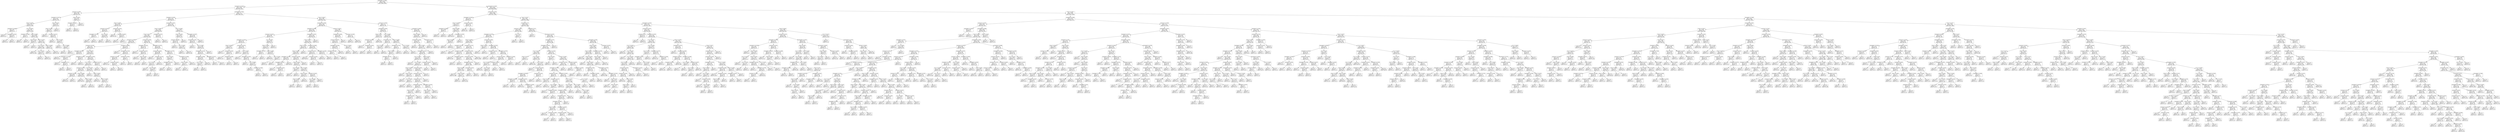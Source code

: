 digraph Tree {
node [shape=box, fontname="helvetica"] ;
edge [fontname="helvetica"] ;
0 [label="hemoglobin <= 0.287\ngini = 0.458\nsamples = 7438\nvalue = [2636, 4802]"] ;
1 [label="hematokrit <= 0.439\ngini = 0.409\nsamples = 1370\nvalue = [978, 392]"] ;
0 -> 1 [labeldistance=2.5, labelangle=45, headlabel="True"] ;
2 [label="erytrocyty <= 0.391\ngini = 0.168\nsamples = 194\nvalue = [18, 176]"] ;
1 -> 2 ;
3 [label="hematokrit <= 0.417\ngini = 0.122\nsamples = 184\nvalue = [12, 172]"] ;
2 -> 3 ;
4 [label="hbver <= 0.309\ngini = 0.071\nsamples = 162\nvalue = [6, 156]"] ;
3 -> 4 ;
5 [label="hematokrit <= 0.286\ngini = 0.48\nsamples = 5\nvalue = [2, 3]"] ;
4 -> 5 ;
6 [label="gini = 0.0\nsamples = 2\nvalue = [0, 2]"] ;
5 -> 6 ;
7 [label="hemoglobin <= 0.242\ngini = 0.444\nsamples = 3\nvalue = [2, 1]"] ;
5 -> 7 ;
8 [label="gini = 0.0\nsamples = 2\nvalue = [2, 0]"] ;
7 -> 8 ;
9 [label="gini = 0.0\nsamples = 1\nvalue = [0, 1]"] ;
7 -> 9 ;
10 [label="er-cv <= 0.035\ngini = 0.05\nsamples = 157\nvalue = [4, 153]"] ;
4 -> 10 ;
11 [label="hematokrit <= 0.366\ngini = 0.5\nsamples = 2\nvalue = [1, 1]"] ;
10 -> 11 ;
12 [label="gini = 0.0\nsamples = 1\nvalue = [0, 1]"] ;
11 -> 12 ;
13 [label="gini = 0.0\nsamples = 1\nvalue = [1, 0]"] ;
11 -> 13 ;
14 [label="hbver <= 0.363\ngini = 0.038\nsamples = 155\nvalue = [3, 152]"] ;
10 -> 14 ;
15 [label="hbver <= 0.36\ngini = 0.219\nsamples = 8\nvalue = [1, 7]"] ;
14 -> 15 ;
16 [label="gini = 0.0\nsamples = 7\nvalue = [0, 7]"] ;
15 -> 16 ;
17 [label="gini = 0.0\nsamples = 1\nvalue = [1, 0]"] ;
15 -> 17 ;
18 [label="hbver <= 0.627\ngini = 0.027\nsamples = 147\nvalue = [2, 145]"] ;
14 -> 18 ;
19 [label="er-cv <= 0.715\ngini = 0.015\nsamples = 136\nvalue = [1, 135]"] ;
18 -> 19 ;
20 [label="gini = 0.0\nsamples = 124\nvalue = [0, 124]"] ;
19 -> 20 ;
21 [label="er-cv <= 0.716\ngini = 0.153\nsamples = 12\nvalue = [1, 11]"] ;
19 -> 21 ;
22 [label="gini = 0.0\nsamples = 1\nvalue = [1, 0]"] ;
21 -> 22 ;
23 [label="gini = 0.0\nsamples = 11\nvalue = [0, 11]"] ;
21 -> 23 ;
24 [label="hbver <= 0.628\ngini = 0.165\nsamples = 11\nvalue = [1, 10]"] ;
18 -> 24 ;
25 [label="gini = 0.0\nsamples = 1\nvalue = [1, 0]"] ;
24 -> 25 ;
26 [label="gini = 0.0\nsamples = 10\nvalue = [0, 10]"] ;
24 -> 26 ;
27 [label="hbver <= 0.475\ngini = 0.397\nsamples = 22\nvalue = [6, 16]"] ;
3 -> 27 ;
28 [label="hbver <= 0.344\ngini = 0.48\nsamples = 15\nvalue = [6, 9]"] ;
27 -> 28 ;
29 [label="gini = 0.0\nsamples = 4\nvalue = [0, 4]"] ;
28 -> 29 ;
30 [label="erytrocyty <= 0.112\ngini = 0.496\nsamples = 11\nvalue = [6, 5]"] ;
28 -> 30 ;
31 [label="gini = 0.0\nsamples = 2\nvalue = [0, 2]"] ;
30 -> 31 ;
32 [label="er-cv <= 0.238\ngini = 0.444\nsamples = 9\nvalue = [6, 3]"] ;
30 -> 32 ;
33 [label="gini = 0.0\nsamples = 2\nvalue = [0, 2]"] ;
32 -> 33 ;
34 [label="er-cv <= 0.689\ngini = 0.245\nsamples = 7\nvalue = [6, 1]"] ;
32 -> 34 ;
35 [label="gini = 0.0\nsamples = 6\nvalue = [6, 0]"] ;
34 -> 35 ;
36 [label="gini = 0.0\nsamples = 1\nvalue = [0, 1]"] ;
34 -> 36 ;
37 [label="gini = 0.0\nsamples = 7\nvalue = [0, 7]"] ;
27 -> 37 ;
38 [label="hbver <= 0.532\ngini = 0.48\nsamples = 10\nvalue = [6, 4]"] ;
2 -> 38 ;
39 [label="hematokrit <= 0.333\ngini = 0.245\nsamples = 7\nvalue = [6, 1]"] ;
38 -> 39 ;
40 [label="gini = 0.0\nsamples = 1\nvalue = [0, 1]"] ;
39 -> 40 ;
41 [label="gini = 0.0\nsamples = 6\nvalue = [6, 0]"] ;
39 -> 41 ;
42 [label="gini = 0.0\nsamples = 3\nvalue = [0, 3]"] ;
38 -> 42 ;
43 [label="hemoglobin <= 0.206\ngini = 0.3\nsamples = 1176\nvalue = [960, 216]"] ;
1 -> 43 ;
44 [label="hematokrit <= 0.528\ngini = 0.179\nsamples = 675\nvalue = [608, 67]"] ;
43 -> 44 ;
45 [label="hbver <= 0.499\ngini = 0.465\nsamples = 49\nvalue = [31, 18]"] ;
44 -> 45 ;
46 [label="erytrocyty <= 0.157\ngini = 0.257\nsamples = 33\nvalue = [28, 5]"] ;
45 -> 46 ;
47 [label="hemoglobin <= 0.142\ngini = 0.32\nsamples = 5\nvalue = [1, 4]"] ;
46 -> 47 ;
48 [label="gini = 0.0\nsamples = 1\nvalue = [1, 0]"] ;
47 -> 48 ;
49 [label="gini = 0.0\nsamples = 4\nvalue = [0, 4]"] ;
47 -> 49 ;
50 [label="er-cv <= 0.174\ngini = 0.069\nsamples = 28\nvalue = [27, 1]"] ;
46 -> 50 ;
51 [label="gini = 0.0\nsamples = 1\nvalue = [0, 1]"] ;
50 -> 51 ;
52 [label="gini = 0.0\nsamples = 27\nvalue = [27, 0]"] ;
50 -> 52 ;
53 [label="erytrocyty <= 0.413\ngini = 0.305\nsamples = 16\nvalue = [3, 13]"] ;
45 -> 53 ;
54 [label="gini = 0.0\nsamples = 12\nvalue = [0, 12]"] ;
53 -> 54 ;
55 [label="erytrocyty <= 0.815\ngini = 0.375\nsamples = 4\nvalue = [3, 1]"] ;
53 -> 55 ;
56 [label="gini = 0.0\nsamples = 3\nvalue = [3, 0]"] ;
55 -> 56 ;
57 [label="gini = 0.0\nsamples = 1\nvalue = [0, 1]"] ;
55 -> 57 ;
58 [label="hematokrit <= 0.837\ngini = 0.144\nsamples = 626\nvalue = [577, 49]"] ;
44 -> 58 ;
59 [label="hbver <= 0.804\ngini = 0.109\nsamples = 569\nvalue = [536, 33]"] ;
58 -> 59 ;
60 [label="hbver <= 0.67\ngini = 0.095\nsamples = 561\nvalue = [533, 28]"] ;
59 -> 60 ;
61 [label="hematokrit <= 0.805\ngini = 0.051\nsamples = 458\nvalue = [446, 12]"] ;
60 -> 61 ;
62 [label="erytrocyty <= 0.148\ngini = 0.04\nsamples = 437\nvalue = [428, 9]"] ;
61 -> 62 ;
63 [label="hemoglobin <= 0.165\ngini = 0.236\nsamples = 22\nvalue = [19, 3]"] ;
62 -> 63 ;
64 [label="gini = 0.0\nsamples = 15\nvalue = [15, 0]"] ;
63 -> 64 ;
65 [label="hemoglobin <= 0.169\ngini = 0.49\nsamples = 7\nvalue = [4, 3]"] ;
63 -> 65 ;
66 [label="gini = 0.0\nsamples = 2\nvalue = [0, 2]"] ;
65 -> 66 ;
67 [label="hemoglobin <= 0.2\ngini = 0.32\nsamples = 5\nvalue = [4, 1]"] ;
65 -> 67 ;
68 [label="gini = 0.0\nsamples = 4\nvalue = [4, 0]"] ;
67 -> 68 ;
69 [label="gini = 0.0\nsamples = 1\nvalue = [0, 1]"] ;
67 -> 69 ;
70 [label="hbver <= 0.207\ngini = 0.028\nsamples = 415\nvalue = [409, 6]"] ;
62 -> 70 ;
71 [label="hemoglobin <= 0.12\ngini = 0.375\nsamples = 4\nvalue = [3, 1]"] ;
70 -> 71 ;
72 [label="gini = 0.0\nsamples = 1\nvalue = [0, 1]"] ;
71 -> 72 ;
73 [label="gini = 0.0\nsamples = 3\nvalue = [3, 0]"] ;
71 -> 73 ;
74 [label="hemoglobin <= 0.204\ngini = 0.024\nsamples = 411\nvalue = [406, 5]"] ;
70 -> 74 ;
75 [label="er-cv <= 0.722\ngini = 0.02\nsamples = 405\nvalue = [401, 4]"] ;
74 -> 75 ;
76 [label="erytrocyty <= 0.214\ngini = 0.011\nsamples = 347\nvalue = [345, 2]"] ;
75 -> 76 ;
77 [label="erytrocyty <= 0.206\ngini = 0.062\nsamples = 31\nvalue = [30, 1]"] ;
76 -> 77 ;
78 [label="gini = 0.0\nsamples = 30\nvalue = [30, 0]"] ;
77 -> 78 ;
79 [label="gini = 0.0\nsamples = 1\nvalue = [0, 1]"] ;
77 -> 79 ;
80 [label="hbver <= 0.608\ngini = 0.006\nsamples = 316\nvalue = [315, 1]"] ;
76 -> 80 ;
81 [label="gini = 0.0\nsamples = 222\nvalue = [222, 0]"] ;
80 -> 81 ;
82 [label="hbver <= 0.609\ngini = 0.021\nsamples = 94\nvalue = [93, 1]"] ;
80 -> 82 ;
83 [label="gini = 0.0\nsamples = 1\nvalue = [0, 1]"] ;
82 -> 83 ;
84 [label="gini = 0.0\nsamples = 93\nvalue = [93, 0]"] ;
82 -> 84 ;
85 [label="er-cv <= 0.725\ngini = 0.067\nsamples = 58\nvalue = [56, 2]"] ;
75 -> 85 ;
86 [label="gini = 0.0\nsamples = 1\nvalue = [0, 1]"] ;
85 -> 86 ;
87 [label="hbver <= 0.634\ngini = 0.034\nsamples = 57\nvalue = [56, 1]"] ;
85 -> 87 ;
88 [label="gini = 0.0\nsamples = 44\nvalue = [44, 0]"] ;
87 -> 88 ;
89 [label="hbver <= 0.638\ngini = 0.142\nsamples = 13\nvalue = [12, 1]"] ;
87 -> 89 ;
90 [label="gini = 0.0\nsamples = 1\nvalue = [0, 1]"] ;
89 -> 90 ;
91 [label="gini = 0.0\nsamples = 12\nvalue = [12, 0]"] ;
89 -> 91 ;
92 [label="hematokrit <= 0.717\ngini = 0.278\nsamples = 6\nvalue = [5, 1]"] ;
74 -> 92 ;
93 [label="gini = 0.0\nsamples = 5\nvalue = [5, 0]"] ;
92 -> 93 ;
94 [label="gini = 0.0\nsamples = 1\nvalue = [0, 1]"] ;
92 -> 94 ;
95 [label="hematokrit <= 0.806\ngini = 0.245\nsamples = 21\nvalue = [18, 3]"] ;
61 -> 95 ;
96 [label="gini = 0.0\nsamples = 1\nvalue = [0, 1]"] ;
95 -> 96 ;
97 [label="hemoglobin <= 0.156\ngini = 0.18\nsamples = 20\nvalue = [18, 2]"] ;
95 -> 97 ;
98 [label="erytrocyty <= 0.507\ngini = 0.105\nsamples = 18\nvalue = [17, 1]"] ;
97 -> 98 ;
99 [label="gini = 0.0\nsamples = 11\nvalue = [11, 0]"] ;
98 -> 99 ;
100 [label="erytrocyty <= 0.542\ngini = 0.245\nsamples = 7\nvalue = [6, 1]"] ;
98 -> 100 ;
101 [label="gini = 0.0\nsamples = 1\nvalue = [0, 1]"] ;
100 -> 101 ;
102 [label="gini = 0.0\nsamples = 6\nvalue = [6, 0]"] ;
100 -> 102 ;
103 [label="hematokrit <= 0.813\ngini = 0.5\nsamples = 2\nvalue = [1, 1]"] ;
97 -> 103 ;
104 [label="gini = 0.0\nsamples = 1\nvalue = [1, 0]"] ;
103 -> 104 ;
105 [label="gini = 0.0\nsamples = 1\nvalue = [0, 1]"] ;
103 -> 105 ;
106 [label="erytrocyty <= 0.595\ngini = 0.262\nsamples = 103\nvalue = [87, 16]"] ;
60 -> 106 ;
107 [label="hemoglobin <= 0.129\ngini = 0.473\nsamples = 13\nvalue = [5, 8]"] ;
106 -> 107 ;
108 [label="gini = 0.0\nsamples = 2\nvalue = [2, 0]"] ;
107 -> 108 ;
109 [label="erytrocyty <= 0.425\ngini = 0.397\nsamples = 11\nvalue = [3, 8]"] ;
107 -> 109 ;
110 [label="gini = 0.0\nsamples = 2\nvalue = [2, 0]"] ;
109 -> 110 ;
111 [label="hbver <= 0.791\ngini = 0.198\nsamples = 9\nvalue = [1, 8]"] ;
109 -> 111 ;
112 [label="gini = 0.0\nsamples = 8\nvalue = [0, 8]"] ;
111 -> 112 ;
113 [label="gini = 0.0\nsamples = 1\nvalue = [1, 0]"] ;
111 -> 113 ;
114 [label="hemoglobin <= 0.161\ngini = 0.162\nsamples = 90\nvalue = [82, 8]"] ;
106 -> 114 ;
115 [label="erytrocyty <= 0.634\ngini = 0.088\nsamples = 65\nvalue = [62, 3]"] ;
114 -> 115 ;
116 [label="gini = 0.0\nsamples = 1\nvalue = [0, 1]"] ;
115 -> 116 ;
117 [label="erytrocyty <= 0.705\ngini = 0.061\nsamples = 64\nvalue = [62, 2]"] ;
115 -> 117 ;
118 [label="er-cv <= 0.572\ngini = 0.32\nsamples = 10\nvalue = [8, 2]"] ;
117 -> 118 ;
119 [label="gini = 0.0\nsamples = 7\nvalue = [7, 0]"] ;
118 -> 119 ;
120 [label="er-cv <= 0.746\ngini = 0.444\nsamples = 3\nvalue = [1, 2]"] ;
118 -> 120 ;
121 [label="gini = 0.0\nsamples = 2\nvalue = [0, 2]"] ;
120 -> 121 ;
122 [label="gini = 0.0\nsamples = 1\nvalue = [1, 0]"] ;
120 -> 122 ;
123 [label="gini = 0.0\nsamples = 54\nvalue = [54, 0]"] ;
117 -> 123 ;
124 [label="hemoglobin <= 0.178\ngini = 0.32\nsamples = 25\nvalue = [20, 5]"] ;
114 -> 124 ;
125 [label="hbver <= 0.734\ngini = 0.494\nsamples = 9\nvalue = [5, 4]"] ;
124 -> 125 ;
126 [label="hemoglobin <= 0.163\ngini = 0.278\nsamples = 6\nvalue = [5, 1]"] ;
125 -> 126 ;
127 [label="gini = 0.0\nsamples = 1\nvalue = [0, 1]"] ;
126 -> 127 ;
128 [label="gini = 0.0\nsamples = 5\nvalue = [5, 0]"] ;
126 -> 128 ;
129 [label="gini = 0.0\nsamples = 3\nvalue = [0, 3]"] ;
125 -> 129 ;
130 [label="hematokrit <= 0.658\ngini = 0.117\nsamples = 16\nvalue = [15, 1]"] ;
124 -> 130 ;
131 [label="hbver <= 0.694\ngini = 0.5\nsamples = 2\nvalue = [1, 1]"] ;
130 -> 131 ;
132 [label="gini = 0.0\nsamples = 1\nvalue = [0, 1]"] ;
131 -> 132 ;
133 [label="gini = 0.0\nsamples = 1\nvalue = [1, 0]"] ;
131 -> 133 ;
134 [label="gini = 0.0\nsamples = 14\nvalue = [14, 0]"] ;
130 -> 134 ;
135 [label="hematokrit <= 0.757\ngini = 0.469\nsamples = 8\nvalue = [3, 5]"] ;
59 -> 135 ;
136 [label="gini = 0.0\nsamples = 5\nvalue = [0, 5]"] ;
135 -> 136 ;
137 [label="gini = 0.0\nsamples = 3\nvalue = [3, 0]"] ;
135 -> 137 ;
138 [label="er-cv <= 0.458\ngini = 0.404\nsamples = 57\nvalue = [41, 16]"] ;
58 -> 138 ;
139 [label="hbver <= 0.704\ngini = 0.499\nsamples = 19\nvalue = [9, 10]"] ;
138 -> 139 ;
140 [label="erytrocyty <= 0.466\ngini = 0.408\nsamples = 14\nvalue = [4, 10]"] ;
139 -> 140 ;
141 [label="gini = 0.0\nsamples = 3\nvalue = [3, 0]"] ;
140 -> 141 ;
142 [label="er-cv <= 0.282\ngini = 0.165\nsamples = 11\nvalue = [1, 10]"] ;
140 -> 142 ;
143 [label="gini = 0.0\nsamples = 1\nvalue = [1, 0]"] ;
142 -> 143 ;
144 [label="gini = 0.0\nsamples = 10\nvalue = [0, 10]"] ;
142 -> 144 ;
145 [label="gini = 0.0\nsamples = 5\nvalue = [5, 0]"] ;
139 -> 145 ;
146 [label="hemoglobin <= 0.197\ngini = 0.266\nsamples = 38\nvalue = [32, 6]"] ;
138 -> 146 ;
147 [label="hematokrit <= 0.84\ngini = 0.234\nsamples = 37\nvalue = [32, 5]"] ;
146 -> 147 ;
148 [label="gini = 0.0\nsamples = 1\nvalue = [0, 1]"] ;
147 -> 148 ;
149 [label="er-cv <= 0.88\ngini = 0.198\nsamples = 36\nvalue = [32, 4]"] ;
147 -> 149 ;
150 [label="hemoglobin <= 0.149\ngini = 0.157\nsamples = 35\nvalue = [32, 3]"] ;
149 -> 150 ;
151 [label="hemoglobin <= 0.009\ngini = 0.067\nsamples = 29\nvalue = [28, 1]"] ;
150 -> 151 ;
152 [label="er-cv <= 0.511\ngini = 0.444\nsamples = 3\nvalue = [2, 1]"] ;
151 -> 152 ;
153 [label="gini = 0.0\nsamples = 1\nvalue = [0, 1]"] ;
152 -> 153 ;
154 [label="gini = 0.0\nsamples = 2\nvalue = [2, 0]"] ;
152 -> 154 ;
155 [label="gini = 0.0\nsamples = 26\nvalue = [26, 0]"] ;
151 -> 155 ;
156 [label="hemoglobin <= 0.174\ngini = 0.444\nsamples = 6\nvalue = [4, 2]"] ;
150 -> 156 ;
157 [label="gini = 0.0\nsamples = 2\nvalue = [0, 2]"] ;
156 -> 157 ;
158 [label="gini = 0.0\nsamples = 4\nvalue = [4, 0]"] ;
156 -> 158 ;
159 [label="gini = 0.0\nsamples = 1\nvalue = [0, 1]"] ;
149 -> 159 ;
160 [label="gini = 0.0\nsamples = 1\nvalue = [0, 1]"] ;
146 -> 160 ;
161 [label="hbver <= 0.644\ngini = 0.418\nsamples = 501\nvalue = [352, 149]"] ;
43 -> 161 ;
162 [label="hematokrit <= 0.698\ngini = 0.333\nsamples = 355\nvalue = [280, 75]"] ;
161 -> 162 ;
163 [label="hematokrit <= 0.508\ngini = 0.252\nsamples = 284\nvalue = [242, 42]"] ;
162 -> 163 ;
164 [label="erytrocyty <= 0.321\ngini = 0.468\nsamples = 75\nvalue = [47, 28]"] ;
163 -> 164 ;
165 [label="hemoglobin <= 0.237\ngini = 0.476\nsamples = 41\nvalue = [16, 25]"] ;
164 -> 165 ;
166 [label="hbver <= 0.293\ngini = 0.219\nsamples = 16\nvalue = [2, 14]"] ;
165 -> 166 ;
167 [label="gini = 0.0\nsamples = 1\nvalue = [1, 0]"] ;
166 -> 167 ;
168 [label="erytrocyty <= 0.239\ngini = 0.124\nsamples = 15\nvalue = [1, 14]"] ;
166 -> 168 ;
169 [label="gini = 0.0\nsamples = 11\nvalue = [0, 11]"] ;
168 -> 169 ;
170 [label="hematokrit <= 0.483\ngini = 0.375\nsamples = 4\nvalue = [1, 3]"] ;
168 -> 170 ;
171 [label="gini = 0.0\nsamples = 3\nvalue = [0, 3]"] ;
170 -> 171 ;
172 [label="gini = 0.0\nsamples = 1\nvalue = [1, 0]"] ;
170 -> 172 ;
173 [label="erytrocyty <= 0.175\ngini = 0.493\nsamples = 25\nvalue = [14, 11]"] ;
165 -> 173 ;
174 [label="gini = 0.0\nsamples = 7\nvalue = [7, 0]"] ;
173 -> 174 ;
175 [label="er-cv <= 0.354\ngini = 0.475\nsamples = 18\nvalue = [7, 11]"] ;
173 -> 175 ;
176 [label="gini = 0.0\nsamples = 3\nvalue = [3, 0]"] ;
175 -> 176 ;
177 [label="hemoglobin <= 0.244\ngini = 0.391\nsamples = 15\nvalue = [4, 11]"] ;
175 -> 177 ;
178 [label="gini = 0.0\nsamples = 1\nvalue = [1, 0]"] ;
177 -> 178 ;
179 [label="er-cv <= 0.606\ngini = 0.337\nsamples = 14\nvalue = [3, 11]"] ;
177 -> 179 ;
180 [label="gini = 0.0\nsamples = 8\nvalue = [0, 8]"] ;
179 -> 180 ;
181 [label="hematokrit <= 0.469\ngini = 0.5\nsamples = 6\nvalue = [3, 3]"] ;
179 -> 181 ;
182 [label="gini = 0.0\nsamples = 3\nvalue = [0, 3]"] ;
181 -> 182 ;
183 [label="gini = 0.0\nsamples = 3\nvalue = [3, 0]"] ;
181 -> 183 ;
184 [label="er-cv <= 0.836\ngini = 0.161\nsamples = 34\nvalue = [31, 3]"] ;
164 -> 184 ;
185 [label="hbver <= 0.383\ngini = 0.114\nsamples = 33\nvalue = [31, 2]"] ;
184 -> 185 ;
186 [label="hemoglobin <= 0.257\ngini = 0.5\nsamples = 2\nvalue = [1, 1]"] ;
185 -> 186 ;
187 [label="gini = 0.0\nsamples = 1\nvalue = [1, 0]"] ;
186 -> 187 ;
188 [label="gini = 0.0\nsamples = 1\nvalue = [0, 1]"] ;
186 -> 188 ;
189 [label="hbver <= 0.588\ngini = 0.062\nsamples = 31\nvalue = [30, 1]"] ;
185 -> 189 ;
190 [label="gini = 0.0\nsamples = 28\nvalue = [28, 0]"] ;
189 -> 190 ;
191 [label="er-cv <= 0.594\ngini = 0.444\nsamples = 3\nvalue = [2, 1]"] ;
189 -> 191 ;
192 [label="gini = 0.0\nsamples = 2\nvalue = [2, 0]"] ;
191 -> 192 ;
193 [label="gini = 0.0\nsamples = 1\nvalue = [0, 1]"] ;
191 -> 193 ;
194 [label="gini = 0.0\nsamples = 1\nvalue = [0, 1]"] ;
184 -> 194 ;
195 [label="hemoglobin <= 0.287\ngini = 0.125\nsamples = 209\nvalue = [195, 14]"] ;
163 -> 195 ;
196 [label="hbver <= 0.521\ngini = 0.117\nsamples = 208\nvalue = [195, 13]"] ;
195 -> 196 ;
197 [label="hbver <= 0.519\ngini = 0.214\nsamples = 82\nvalue = [72, 10]"] ;
196 -> 197 ;
198 [label="hbver <= 0.419\ngini = 0.198\nsamples = 81\nvalue = [72, 9]"] ;
197 -> 198 ;
199 [label="hemoglobin <= 0.231\ngini = 0.091\nsamples = 42\nvalue = [40, 2]"] ;
198 -> 199 ;
200 [label="hemoglobin <= 0.225\ngini = 0.444\nsamples = 6\nvalue = [4, 2]"] ;
199 -> 200 ;
201 [label="gini = 0.0\nsamples = 3\nvalue = [3, 0]"] ;
200 -> 201 ;
202 [label="hematokrit <= 0.67\ngini = 0.444\nsamples = 3\nvalue = [1, 2]"] ;
200 -> 202 ;
203 [label="gini = 0.0\nsamples = 2\nvalue = [0, 2]"] ;
202 -> 203 ;
204 [label="gini = 0.0\nsamples = 1\nvalue = [1, 0]"] ;
202 -> 204 ;
205 [label="gini = 0.0\nsamples = 36\nvalue = [36, 0]"] ;
199 -> 205 ;
206 [label="erytrocyty <= 0.336\ngini = 0.295\nsamples = 39\nvalue = [32, 7]"] ;
198 -> 206 ;
207 [label="hbver <= 0.423\ngini = 0.234\nsamples = 37\nvalue = [32, 5]"] ;
206 -> 207 ;
208 [label="er-cv <= 0.393\ngini = 0.444\nsamples = 3\nvalue = [1, 2]"] ;
207 -> 208 ;
209 [label="gini = 0.0\nsamples = 1\nvalue = [1, 0]"] ;
208 -> 209 ;
210 [label="gini = 0.0\nsamples = 2\nvalue = [0, 2]"] ;
208 -> 210 ;
211 [label="er-cv <= 0.628\ngini = 0.161\nsamples = 34\nvalue = [31, 3]"] ;
207 -> 211 ;
212 [label="hbver <= 0.443\ngini = 0.074\nsamples = 26\nvalue = [25, 1]"] ;
211 -> 212 ;
213 [label="hbver <= 0.439\ngini = 0.278\nsamples = 6\nvalue = [5, 1]"] ;
212 -> 213 ;
214 [label="gini = 0.0\nsamples = 5\nvalue = [5, 0]"] ;
213 -> 214 ;
215 [label="gini = 0.0\nsamples = 1\nvalue = [0, 1]"] ;
213 -> 215 ;
216 [label="gini = 0.0\nsamples = 20\nvalue = [20, 0]"] ;
212 -> 216 ;
217 [label="erytrocyty <= 0.293\ngini = 0.375\nsamples = 8\nvalue = [6, 2]"] ;
211 -> 217 ;
218 [label="er-cv <= 0.648\ngini = 0.245\nsamples = 7\nvalue = [6, 1]"] ;
217 -> 218 ;
219 [label="gini = 0.0\nsamples = 1\nvalue = [0, 1]"] ;
218 -> 219 ;
220 [label="gini = 0.0\nsamples = 6\nvalue = [6, 0]"] ;
218 -> 220 ;
221 [label="gini = 0.0\nsamples = 1\nvalue = [0, 1]"] ;
217 -> 221 ;
222 [label="gini = 0.0\nsamples = 2\nvalue = [0, 2]"] ;
206 -> 222 ;
223 [label="gini = 0.0\nsamples = 1\nvalue = [0, 1]"] ;
197 -> 223 ;
224 [label="hematokrit <= 0.668\ngini = 0.046\nsamples = 126\nvalue = [123, 3]"] ;
196 -> 224 ;
225 [label="erytrocyty <= 0.615\ngini = 0.017\nsamples = 114\nvalue = [113, 1]"] ;
224 -> 225 ;
226 [label="gini = 0.0\nsamples = 96\nvalue = [96, 0]"] ;
225 -> 226 ;
227 [label="erytrocyty <= 0.628\ngini = 0.105\nsamples = 18\nvalue = [17, 1]"] ;
225 -> 227 ;
228 [label="gini = 0.0\nsamples = 1\nvalue = [0, 1]"] ;
227 -> 228 ;
229 [label="gini = 0.0\nsamples = 17\nvalue = [17, 0]"] ;
227 -> 229 ;
230 [label="hemoglobin <= 0.265\ngini = 0.278\nsamples = 12\nvalue = [10, 2]"] ;
224 -> 230 ;
231 [label="gini = 0.0\nsamples = 10\nvalue = [10, 0]"] ;
230 -> 231 ;
232 [label="gini = 0.0\nsamples = 2\nvalue = [0, 2]"] ;
230 -> 232 ;
233 [label="gini = 0.0\nsamples = 1\nvalue = [0, 1]"] ;
195 -> 233 ;
234 [label="hbver <= 0.517\ngini = 0.498\nsamples = 71\nvalue = [38, 33]"] ;
162 -> 234 ;
235 [label="hematokrit <= 0.969\ngini = 0.184\nsamples = 39\nvalue = [35, 4]"] ;
234 -> 235 ;
236 [label="erytrocyty <= 0.637\ngini = 0.145\nsamples = 38\nvalue = [35, 3]"] ;
235 -> 236 ;
237 [label="hemoglobin <= 0.209\ngini = 0.059\nsamples = 33\nvalue = [32, 1]"] ;
236 -> 237 ;
238 [label="hematokrit <= 0.868\ngini = 0.5\nsamples = 2\nvalue = [1, 1]"] ;
237 -> 238 ;
239 [label="gini = 0.0\nsamples = 1\nvalue = [0, 1]"] ;
238 -> 239 ;
240 [label="gini = 0.0\nsamples = 1\nvalue = [1, 0]"] ;
238 -> 240 ;
241 [label="gini = 0.0\nsamples = 31\nvalue = [31, 0]"] ;
237 -> 241 ;
242 [label="er-cv <= 0.662\ngini = 0.48\nsamples = 5\nvalue = [3, 2]"] ;
236 -> 242 ;
243 [label="gini = 0.0\nsamples = 3\nvalue = [3, 0]"] ;
242 -> 243 ;
244 [label="gini = 0.0\nsamples = 2\nvalue = [0, 2]"] ;
242 -> 244 ;
245 [label="gini = 0.0\nsamples = 1\nvalue = [0, 1]"] ;
235 -> 245 ;
246 [label="erytrocyty <= 0.295\ngini = 0.17\nsamples = 32\nvalue = [3, 29]"] ;
234 -> 246 ;
247 [label="gini = 0.0\nsamples = 3\nvalue = [3, 0]"] ;
246 -> 247 ;
248 [label="gini = 0.0\nsamples = 29\nvalue = [0, 29]"] ;
246 -> 248 ;
249 [label="erytrocyty <= 0.603\ngini = 0.5\nsamples = 146\nvalue = [72, 74]"] ;
161 -> 249 ;
250 [label="hematokrit <= 0.687\ngini = 0.412\nsamples = 62\nvalue = [18, 44]"] ;
249 -> 250 ;
251 [label="hbver <= 0.67\ngini = 0.114\nsamples = 33\nvalue = [2, 31]"] ;
250 -> 251 ;
252 [label="hematokrit <= 0.662\ngini = 0.48\nsamples = 5\nvalue = [2, 3]"] ;
251 -> 252 ;
253 [label="gini = 0.0\nsamples = 2\nvalue = [0, 2]"] ;
252 -> 253 ;
254 [label="hematokrit <= 0.676\ngini = 0.444\nsamples = 3\nvalue = [2, 1]"] ;
252 -> 254 ;
255 [label="gini = 0.0\nsamples = 2\nvalue = [2, 0]"] ;
254 -> 255 ;
256 [label="gini = 0.0\nsamples = 1\nvalue = [0, 1]"] ;
254 -> 256 ;
257 [label="gini = 0.0\nsamples = 28\nvalue = [0, 28]"] ;
251 -> 257 ;
258 [label="er-cv <= 0.398\ngini = 0.495\nsamples = 29\nvalue = [16, 13]"] ;
250 -> 258 ;
259 [label="hematokrit <= 0.8\ngini = 0.32\nsamples = 10\nvalue = [2, 8]"] ;
258 -> 259 ;
260 [label="er-cv <= 0.163\ngini = 0.198\nsamples = 9\nvalue = [1, 8]"] ;
259 -> 260 ;
261 [label="gini = 0.0\nsamples = 1\nvalue = [1, 0]"] ;
260 -> 261 ;
262 [label="gini = 0.0\nsamples = 8\nvalue = [0, 8]"] ;
260 -> 262 ;
263 [label="gini = 0.0\nsamples = 1\nvalue = [1, 0]"] ;
259 -> 263 ;
264 [label="hbver <= 0.682\ngini = 0.388\nsamples = 19\nvalue = [14, 5]"] ;
258 -> 264 ;
265 [label="hematokrit <= 0.761\ngini = 0.5\nsamples = 8\nvalue = [4, 4]"] ;
264 -> 265 ;
266 [label="hbver <= 0.655\ngini = 0.32\nsamples = 5\nvalue = [4, 1]"] ;
265 -> 266 ;
267 [label="hemoglobin <= 0.23\ngini = 0.5\nsamples = 2\nvalue = [1, 1]"] ;
266 -> 267 ;
268 [label="gini = 0.0\nsamples = 1\nvalue = [1, 0]"] ;
267 -> 268 ;
269 [label="gini = 0.0\nsamples = 1\nvalue = [0, 1]"] ;
267 -> 269 ;
270 [label="gini = 0.0\nsamples = 3\nvalue = [3, 0]"] ;
266 -> 270 ;
271 [label="gini = 0.0\nsamples = 3\nvalue = [0, 3]"] ;
265 -> 271 ;
272 [label="er-cv <= 0.762\ngini = 0.165\nsamples = 11\nvalue = [10, 1]"] ;
264 -> 272 ;
273 [label="gini = 0.0\nsamples = 10\nvalue = [10, 0]"] ;
272 -> 273 ;
274 [label="gini = 0.0\nsamples = 1\nvalue = [0, 1]"] ;
272 -> 274 ;
275 [label="hematokrit <= 0.825\ngini = 0.459\nsamples = 84\nvalue = [54, 30]"] ;
249 -> 275 ;
276 [label="hbver <= 0.856\ngini = 0.444\nsamples = 81\nvalue = [54, 27]"] ;
275 -> 276 ;
277 [label="hematokrit <= 0.586\ngini = 0.429\nsamples = 77\nvalue = [53, 24]"] ;
276 -> 277 ;
278 [label="gini = 0.0\nsamples = 6\nvalue = [6, 0]"] ;
277 -> 278 ;
279 [label="hbver <= 0.811\ngini = 0.448\nsamples = 71\nvalue = [47, 24]"] ;
277 -> 279 ;
280 [label="hemoglobin <= 0.273\ngini = 0.466\nsamples = 65\nvalue = [41, 24]"] ;
279 -> 280 ;
281 [label="er-cv <= 0.342\ngini = 0.431\nsamples = 54\nvalue = [37, 17]"] ;
280 -> 281 ;
282 [label="gini = 0.0\nsamples = 9\nvalue = [9, 0]"] ;
281 -> 282 ;
283 [label="er-cv <= 0.489\ngini = 0.47\nsamples = 45\nvalue = [28, 17]"] ;
281 -> 283 ;
284 [label="hbver <= 0.676\ngini = 0.473\nsamples = 13\nvalue = [5, 8]"] ;
283 -> 284 ;
285 [label="gini = 0.0\nsamples = 2\nvalue = [2, 0]"] ;
284 -> 285 ;
286 [label="hbver <= 0.727\ngini = 0.397\nsamples = 11\nvalue = [3, 8]"] ;
284 -> 286 ;
287 [label="gini = 0.0\nsamples = 5\nvalue = [0, 5]"] ;
286 -> 287 ;
288 [label="er-cv <= 0.456\ngini = 0.5\nsamples = 6\nvalue = [3, 3]"] ;
286 -> 288 ;
289 [label="gini = 0.0\nsamples = 3\nvalue = [3, 0]"] ;
288 -> 289 ;
290 [label="gini = 0.0\nsamples = 3\nvalue = [0, 3]"] ;
288 -> 290 ;
291 [label="erytrocyty <= 0.925\ngini = 0.404\nsamples = 32\nvalue = [23, 9]"] ;
283 -> 291 ;
292 [label="erytrocyty <= 0.792\ngini = 0.358\nsamples = 30\nvalue = [23, 7]"] ;
291 -> 292 ;
293 [label="erytrocyty <= 0.75\ngini = 0.423\nsamples = 23\nvalue = [16, 7]"] ;
292 -> 293 ;
294 [label="hematokrit <= 0.702\ngini = 0.291\nsamples = 17\nvalue = [14, 3]"] ;
293 -> 294 ;
295 [label="hbver <= 0.718\ngini = 0.42\nsamples = 10\nvalue = [7, 3]"] ;
294 -> 295 ;
296 [label="hematokrit <= 0.695\ngini = 0.219\nsamples = 8\nvalue = [7, 1]"] ;
295 -> 296 ;
297 [label="gini = 0.0\nsamples = 7\nvalue = [7, 0]"] ;
296 -> 297 ;
298 [label="gini = 0.0\nsamples = 1\nvalue = [0, 1]"] ;
296 -> 298 ;
299 [label="gini = 0.0\nsamples = 2\nvalue = [0, 2]"] ;
295 -> 299 ;
300 [label="gini = 0.0\nsamples = 7\nvalue = [7, 0]"] ;
294 -> 300 ;
301 [label="hemoglobin <= 0.223\ngini = 0.444\nsamples = 6\nvalue = [2, 4]"] ;
293 -> 301 ;
302 [label="hbver <= 0.731\ngini = 0.444\nsamples = 3\nvalue = [2, 1]"] ;
301 -> 302 ;
303 [label="gini = 0.0\nsamples = 2\nvalue = [2, 0]"] ;
302 -> 303 ;
304 [label="gini = 0.0\nsamples = 1\nvalue = [0, 1]"] ;
302 -> 304 ;
305 [label="gini = 0.0\nsamples = 3\nvalue = [0, 3]"] ;
301 -> 305 ;
306 [label="gini = 0.0\nsamples = 7\nvalue = [7, 0]"] ;
292 -> 306 ;
307 [label="gini = 0.0\nsamples = 2\nvalue = [0, 2]"] ;
291 -> 307 ;
308 [label="hbver <= 0.732\ngini = 0.463\nsamples = 11\nvalue = [4, 7]"] ;
280 -> 308 ;
309 [label="erytrocyty <= 0.619\ngini = 0.219\nsamples = 8\nvalue = [1, 7]"] ;
308 -> 309 ;
310 [label="gini = 0.0\nsamples = 1\nvalue = [1, 0]"] ;
309 -> 310 ;
311 [label="gini = 0.0\nsamples = 7\nvalue = [0, 7]"] ;
309 -> 311 ;
312 [label="gini = 0.0\nsamples = 3\nvalue = [3, 0]"] ;
308 -> 312 ;
313 [label="gini = 0.0\nsamples = 6\nvalue = [6, 0]"] ;
279 -> 313 ;
314 [label="hematokrit <= 0.46\ngini = 0.375\nsamples = 4\nvalue = [1, 3]"] ;
276 -> 314 ;
315 [label="gini = 0.0\nsamples = 1\nvalue = [1, 0]"] ;
314 -> 315 ;
316 [label="gini = 0.0\nsamples = 3\nvalue = [0, 3]"] ;
314 -> 316 ;
317 [label="gini = 0.0\nsamples = 3\nvalue = [0, 3]"] ;
275 -> 317 ;
318 [label="hematokrit <= 0.405\ngini = 0.397\nsamples = 6068\nvalue = [1658, 4410]"] ;
0 -> 318 [labeldistance=2.5, labelangle=-45, headlabel="False"] ;
319 [label="erytrocyty <= 0.193\ngini = 0.189\nsamples = 1996\nvalue = [211, 1785]"] ;
318 -> 319 ;
320 [label="hemoglobin <= 0.634\ngini = 0.427\nsamples = 55\nvalue = [38, 17]"] ;
319 -> 320 ;
321 [label="hbver <= 0.356\ngini = 0.273\nsamples = 43\nvalue = [36, 7]"] ;
320 -> 321 ;
322 [label="hematokrit <= 0.289\ngini = 0.408\nsamples = 7\nvalue = [2, 5]"] ;
321 -> 322 ;
323 [label="gini = 0.0\nsamples = 2\nvalue = [2, 0]"] ;
322 -> 323 ;
324 [label="gini = 0.0\nsamples = 5\nvalue = [0, 5]"] ;
322 -> 324 ;
325 [label="hbver <= 0.468\ngini = 0.105\nsamples = 36\nvalue = [34, 2]"] ;
321 -> 325 ;
326 [label="gini = 0.0\nsamples = 26\nvalue = [26, 0]"] ;
325 -> 326 ;
327 [label="hemoglobin <= 0.555\ngini = 0.32\nsamples = 10\nvalue = [8, 2]"] ;
325 -> 327 ;
328 [label="hbver <= 0.484\ngini = 0.198\nsamples = 9\nvalue = [8, 1]"] ;
327 -> 328 ;
329 [label="gini = 0.0\nsamples = 1\nvalue = [0, 1]"] ;
328 -> 329 ;
330 [label="gini = 0.0\nsamples = 8\nvalue = [8, 0]"] ;
328 -> 330 ;
331 [label="gini = 0.0\nsamples = 1\nvalue = [0, 1]"] ;
327 -> 331 ;
332 [label="erytrocyty <= 0.186\ngini = 0.278\nsamples = 12\nvalue = [2, 10]"] ;
320 -> 332 ;
333 [label="gini = 0.0\nsamples = 10\nvalue = [0, 10]"] ;
332 -> 333 ;
334 [label="gini = 0.0\nsamples = 2\nvalue = [2, 0]"] ;
332 -> 334 ;
335 [label="hbver <= 0.374\ngini = 0.162\nsamples = 1941\nvalue = [173, 1768]"] ;
319 -> 335 ;
336 [label="hematokrit <= 0.3\ngini = 0.093\nsamples = 1209\nvalue = [59, 1150]"] ;
335 -> 336 ;
337 [label="erytrocyty <= 0.97\ngini = 0.048\nsamples = 572\nvalue = [14, 558]"] ;
336 -> 337 ;
338 [label="hemoglobin <= 0.759\ngini = 0.045\nsamples = 570\nvalue = [13, 557]"] ;
337 -> 338 ;
339 [label="hbver <= 0.089\ngini = 0.025\nsamples = 480\nvalue = [6, 474]"] ;
338 -> 339 ;
340 [label="hematokrit <= 0.232\ngini = 0.444\nsamples = 3\nvalue = [1, 2]"] ;
339 -> 340 ;
341 [label="gini = 0.0\nsamples = 1\nvalue = [1, 0]"] ;
340 -> 341 ;
342 [label="gini = 0.0\nsamples = 2\nvalue = [0, 2]"] ;
340 -> 342 ;
343 [label="hematokrit <= 0.124\ngini = 0.021\nsamples = 477\nvalue = [5, 472]"] ;
339 -> 343 ;
344 [label="hematokrit <= 0.115\ngini = 0.159\nsamples = 23\nvalue = [2, 21]"] ;
343 -> 344 ;
345 [label="gini = 0.0\nsamples = 20\nvalue = [0, 20]"] ;
344 -> 345 ;
346 [label="hemoglobin <= 0.673\ngini = 0.444\nsamples = 3\nvalue = [2, 1]"] ;
344 -> 346 ;
347 [label="gini = 0.0\nsamples = 2\nvalue = [2, 0]"] ;
346 -> 347 ;
348 [label="gini = 0.0\nsamples = 1\nvalue = [0, 1]"] ;
346 -> 348 ;
349 [label="erytrocyty <= 0.496\ngini = 0.013\nsamples = 454\nvalue = [3, 451]"] ;
343 -> 349 ;
350 [label="erytrocyty <= 0.496\ngini = 0.037\nsamples = 161\nvalue = [3, 158]"] ;
349 -> 350 ;
351 [label="hemoglobin <= 0.591\ngini = 0.025\nsamples = 160\nvalue = [2, 158]"] ;
350 -> 351 ;
352 [label="hbver <= 0.354\ngini = 0.013\nsamples = 155\nvalue = [1, 154]"] ;
351 -> 352 ;
353 [label="gini = 0.0\nsamples = 138\nvalue = [0, 138]"] ;
352 -> 353 ;
354 [label="hbver <= 0.355\ngini = 0.111\nsamples = 17\nvalue = [1, 16]"] ;
352 -> 354 ;
355 [label="gini = 0.0\nsamples = 1\nvalue = [1, 0]"] ;
354 -> 355 ;
356 [label="gini = 0.0\nsamples = 16\nvalue = [0, 16]"] ;
354 -> 356 ;
357 [label="erytrocyty <= 0.413\ngini = 0.32\nsamples = 5\nvalue = [1, 4]"] ;
351 -> 357 ;
358 [label="gini = 0.0\nsamples = 1\nvalue = [1, 0]"] ;
357 -> 358 ;
359 [label="gini = 0.0\nsamples = 4\nvalue = [0, 4]"] ;
357 -> 359 ;
360 [label="gini = 0.0\nsamples = 1\nvalue = [1, 0]"] ;
350 -> 360 ;
361 [label="gini = 0.0\nsamples = 293\nvalue = [0, 293]"] ;
349 -> 361 ;
362 [label="erytrocyty <= 0.599\ngini = 0.143\nsamples = 90\nvalue = [7, 83]"] ;
338 -> 362 ;
363 [label="hbver <= 0.151\ngini = 0.375\nsamples = 4\nvalue = [3, 1]"] ;
362 -> 363 ;
364 [label="gini = 0.0\nsamples = 1\nvalue = [0, 1]"] ;
363 -> 364 ;
365 [label="gini = 0.0\nsamples = 3\nvalue = [3, 0]"] ;
363 -> 365 ;
366 [label="hemoglobin <= 0.762\ngini = 0.089\nsamples = 86\nvalue = [4, 82]"] ;
362 -> 366 ;
367 [label="hematokrit <= 0.194\ngini = 0.444\nsamples = 3\nvalue = [1, 2]"] ;
366 -> 367 ;
368 [label="gini = 0.0\nsamples = 2\nvalue = [0, 2]"] ;
367 -> 368 ;
369 [label="gini = 0.0\nsamples = 1\nvalue = [1, 0]"] ;
367 -> 369 ;
370 [label="hemoglobin <= 0.973\ngini = 0.07\nsamples = 83\nvalue = [3, 80]"] ;
366 -> 370 ;
371 [label="erytrocyty <= 0.936\ngini = 0.049\nsamples = 80\nvalue = [2, 78]"] ;
370 -> 371 ;
372 [label="er-cv <= 0.769\ngini = 0.027\nsamples = 73\nvalue = [1, 72]"] ;
371 -> 372 ;
373 [label="gini = 0.0\nsamples = 67\nvalue = [0, 67]"] ;
372 -> 373 ;
374 [label="er-cv <= 0.79\ngini = 0.278\nsamples = 6\nvalue = [1, 5]"] ;
372 -> 374 ;
375 [label="gini = 0.0\nsamples = 1\nvalue = [1, 0]"] ;
374 -> 375 ;
376 [label="gini = 0.0\nsamples = 5\nvalue = [0, 5]"] ;
374 -> 376 ;
377 [label="erytrocyty <= 0.937\ngini = 0.245\nsamples = 7\nvalue = [1, 6]"] ;
371 -> 377 ;
378 [label="gini = 0.0\nsamples = 1\nvalue = [1, 0]"] ;
377 -> 378 ;
379 [label="gini = 0.0\nsamples = 6\nvalue = [0, 6]"] ;
377 -> 379 ;
380 [label="hematokrit <= 0.209\ngini = 0.444\nsamples = 3\nvalue = [1, 2]"] ;
370 -> 380 ;
381 [label="gini = 0.0\nsamples = 2\nvalue = [0, 2]"] ;
380 -> 381 ;
382 [label="gini = 0.0\nsamples = 1\nvalue = [1, 0]"] ;
380 -> 382 ;
383 [label="er-cv <= 0.57\ngini = 0.5\nsamples = 2\nvalue = [1, 1]"] ;
337 -> 383 ;
384 [label="gini = 0.0\nsamples = 1\nvalue = [1, 0]"] ;
383 -> 384 ;
385 [label="gini = 0.0\nsamples = 1\nvalue = [0, 1]"] ;
383 -> 385 ;
386 [label="hematokrit <= 0.3\ngini = 0.131\nsamples = 637\nvalue = [45, 592]"] ;
336 -> 386 ;
387 [label="gini = 0.0\nsamples = 1\nvalue = [1, 0]"] ;
386 -> 387 ;
388 [label="erytrocyty <= 0.578\ngini = 0.129\nsamples = 636\nvalue = [44, 592]"] ;
386 -> 388 ;
389 [label="hemoglobin <= 0.73\ngini = 0.179\nsamples = 342\nvalue = [34, 308]"] ;
388 -> 389 ;
390 [label="hemoglobin <= 0.503\ngini = 0.157\nsamples = 337\nvalue = [29, 308]"] ;
389 -> 390 ;
391 [label="er-cv <= 0.121\ngini = 0.064\nsamples = 180\nvalue = [6, 174]"] ;
390 -> 391 ;
392 [label="hbver <= 0.3\ngini = 0.5\nsamples = 2\nvalue = [1, 1]"] ;
391 -> 392 ;
393 [label="gini = 0.0\nsamples = 1\nvalue = [0, 1]"] ;
392 -> 393 ;
394 [label="gini = 0.0\nsamples = 1\nvalue = [1, 0]"] ;
392 -> 394 ;
395 [label="er-cv <= 0.541\ngini = 0.055\nsamples = 178\nvalue = [5, 173]"] ;
391 -> 395 ;
396 [label="gini = 0.0\nsamples = 107\nvalue = [0, 107]"] ;
395 -> 396 ;
397 [label="er-cv <= 0.547\ngini = 0.131\nsamples = 71\nvalue = [5, 66]"] ;
395 -> 397 ;
398 [label="gini = 0.0\nsamples = 2\nvalue = [2, 0]"] ;
397 -> 398 ;
399 [label="erytrocyty <= 0.531\ngini = 0.083\nsamples = 69\nvalue = [3, 66]"] ;
397 -> 399 ;
400 [label="hemoglobin <= 0.358\ngini = 0.059\nsamples = 66\nvalue = [2, 64]"] ;
399 -> 400 ;
401 [label="hemoglobin <= 0.348\ngini = 0.245\nsamples = 7\nvalue = [1, 6]"] ;
400 -> 401 ;
402 [label="gini = 0.0\nsamples = 6\nvalue = [0, 6]"] ;
401 -> 402 ;
403 [label="gini = 0.0\nsamples = 1\nvalue = [1, 0]"] ;
401 -> 403 ;
404 [label="hemoglobin <= 0.491\ngini = 0.033\nsamples = 59\nvalue = [1, 58]"] ;
400 -> 404 ;
405 [label="gini = 0.0\nsamples = 52\nvalue = [0, 52]"] ;
404 -> 405 ;
406 [label="hemoglobin <= 0.491\ngini = 0.245\nsamples = 7\nvalue = [1, 6]"] ;
404 -> 406 ;
407 [label="gini = 0.0\nsamples = 1\nvalue = [1, 0]"] ;
406 -> 407 ;
408 [label="gini = 0.0\nsamples = 6\nvalue = [0, 6]"] ;
406 -> 408 ;
409 [label="erytrocyty <= 0.543\ngini = 0.444\nsamples = 3\nvalue = [1, 2]"] ;
399 -> 409 ;
410 [label="gini = 0.0\nsamples = 1\nvalue = [1, 0]"] ;
409 -> 410 ;
411 [label="gini = 0.0\nsamples = 2\nvalue = [0, 2]"] ;
409 -> 411 ;
412 [label="erytrocyty <= 0.363\ngini = 0.25\nsamples = 157\nvalue = [23, 134]"] ;
390 -> 412 ;
413 [label="hbver <= 0.187\ngini = 0.32\nsamples = 5\nvalue = [4, 1]"] ;
412 -> 413 ;
414 [label="gini = 0.0\nsamples = 1\nvalue = [0, 1]"] ;
413 -> 414 ;
415 [label="gini = 0.0\nsamples = 4\nvalue = [4, 0]"] ;
413 -> 415 ;
416 [label="hbver <= 0.349\ngini = 0.219\nsamples = 152\nvalue = [19, 133]"] ;
412 -> 416 ;
417 [label="erytrocyty <= 0.576\ngini = 0.18\nsamples = 140\nvalue = [14, 126]"] ;
416 -> 417 ;
418 [label="hemoglobin <= 0.519\ngini = 0.17\nsamples = 139\nvalue = [13, 126]"] ;
417 -> 418 ;
419 [label="erytrocyty <= 0.482\ngini = 0.351\nsamples = 22\nvalue = [5, 17]"] ;
418 -> 419 ;
420 [label="hbver <= 0.134\ngini = 0.142\nsamples = 13\nvalue = [1, 12]"] ;
419 -> 420 ;
421 [label="gini = 0.0\nsamples = 1\nvalue = [1, 0]"] ;
420 -> 421 ;
422 [label="gini = 0.0\nsamples = 12\nvalue = [0, 12]"] ;
420 -> 422 ;
423 [label="hematokrit <= 0.372\ngini = 0.494\nsamples = 9\nvalue = [4, 5]"] ;
419 -> 423 ;
424 [label="er-cv <= 0.483\ngini = 0.408\nsamples = 7\nvalue = [2, 5]"] ;
423 -> 424 ;
425 [label="gini = 0.0\nsamples = 4\nvalue = [0, 4]"] ;
424 -> 425 ;
426 [label="hematokrit <= 0.306\ngini = 0.444\nsamples = 3\nvalue = [2, 1]"] ;
424 -> 426 ;
427 [label="gini = 0.0\nsamples = 1\nvalue = [0, 1]"] ;
426 -> 427 ;
428 [label="gini = 0.0\nsamples = 2\nvalue = [2, 0]"] ;
426 -> 428 ;
429 [label="gini = 0.0\nsamples = 2\nvalue = [2, 0]"] ;
423 -> 429 ;
430 [label="hematokrit <= 0.403\ngini = 0.127\nsamples = 117\nvalue = [8, 109]"] ;
418 -> 430 ;
431 [label="er-cv <= 0.445\ngini = 0.114\nsamples = 115\nvalue = [7, 108]"] ;
430 -> 431 ;
432 [label="er-cv <= 0.439\ngini = 0.215\nsamples = 49\nvalue = [6, 43]"] ;
431 -> 432 ;
433 [label="hematokrit <= 0.364\ngini = 0.187\nsamples = 48\nvalue = [5, 43]"] ;
432 -> 433 ;
434 [label="hematokrit <= 0.36\ngini = 0.278\nsamples = 30\nvalue = [5, 25]"] ;
433 -> 434 ;
435 [label="hemoglobin <= 0.592\ngini = 0.238\nsamples = 29\nvalue = [4, 25]"] ;
434 -> 435 ;
436 [label="hbver <= 0.304\ngini = 0.091\nsamples = 21\nvalue = [1, 20]"] ;
435 -> 436 ;
437 [label="gini = 0.0\nsamples = 16\nvalue = [0, 16]"] ;
436 -> 437 ;
438 [label="erytrocyty <= 0.506\ngini = 0.32\nsamples = 5\nvalue = [1, 4]"] ;
436 -> 438 ;
439 [label="gini = 0.0\nsamples = 1\nvalue = [1, 0]"] ;
438 -> 439 ;
440 [label="gini = 0.0\nsamples = 4\nvalue = [0, 4]"] ;
438 -> 440 ;
441 [label="hemoglobin <= 0.614\ngini = 0.469\nsamples = 8\nvalue = [3, 5]"] ;
435 -> 441 ;
442 [label="erytrocyty <= 0.558\ngini = 0.375\nsamples = 4\nvalue = [3, 1]"] ;
441 -> 442 ;
443 [label="gini = 0.0\nsamples = 3\nvalue = [3, 0]"] ;
442 -> 443 ;
444 [label="gini = 0.0\nsamples = 1\nvalue = [0, 1]"] ;
442 -> 444 ;
445 [label="gini = 0.0\nsamples = 4\nvalue = [0, 4]"] ;
441 -> 445 ;
446 [label="gini = 0.0\nsamples = 1\nvalue = [1, 0]"] ;
434 -> 446 ;
447 [label="gini = 0.0\nsamples = 18\nvalue = [0, 18]"] ;
433 -> 447 ;
448 [label="gini = 0.0\nsamples = 1\nvalue = [1, 0]"] ;
432 -> 448 ;
449 [label="er-cv <= 0.821\ngini = 0.03\nsamples = 66\nvalue = [1, 65]"] ;
431 -> 449 ;
450 [label="gini = 0.0\nsamples = 61\nvalue = [0, 61]"] ;
449 -> 450 ;
451 [label="er-cv <= 0.842\ngini = 0.32\nsamples = 5\nvalue = [1, 4]"] ;
449 -> 451 ;
452 [label="gini = 0.0\nsamples = 1\nvalue = [1, 0]"] ;
451 -> 452 ;
453 [label="gini = 0.0\nsamples = 4\nvalue = [0, 4]"] ;
451 -> 453 ;
454 [label="er-cv <= 0.621\ngini = 0.5\nsamples = 2\nvalue = [1, 1]"] ;
430 -> 454 ;
455 [label="gini = 0.0\nsamples = 1\nvalue = [1, 0]"] ;
454 -> 455 ;
456 [label="gini = 0.0\nsamples = 1\nvalue = [0, 1]"] ;
454 -> 456 ;
457 [label="gini = 0.0\nsamples = 1\nvalue = [1, 0]"] ;
417 -> 457 ;
458 [label="erytrocyty <= 0.463\ngini = 0.486\nsamples = 12\nvalue = [5, 7]"] ;
416 -> 458 ;
459 [label="gini = 0.0\nsamples = 3\nvalue = [3, 0]"] ;
458 -> 459 ;
460 [label="hemoglobin <= 0.645\ngini = 0.346\nsamples = 9\nvalue = [2, 7]"] ;
458 -> 460 ;
461 [label="gini = 0.0\nsamples = 7\nvalue = [0, 7]"] ;
460 -> 461 ;
462 [label="gini = 0.0\nsamples = 2\nvalue = [2, 0]"] ;
460 -> 462 ;
463 [label="gini = 0.0\nsamples = 5\nvalue = [5, 0]"] ;
389 -> 463 ;
464 [label="hemoglobin <= 0.89\ngini = 0.066\nsamples = 294\nvalue = [10, 284]"] ;
388 -> 464 ;
465 [label="hbver <= 0.355\ngini = 0.049\nsamples = 280\nvalue = [7, 273]"] ;
464 -> 465 ;
466 [label="hbver <= 0.215\ngini = 0.038\nsamples = 259\nvalue = [5, 254]"] ;
465 -> 466 ;
467 [label="gini = 0.0\nsamples = 104\nvalue = [0, 104]"] ;
466 -> 467 ;
468 [label="hbver <= 0.216\ngini = 0.062\nsamples = 155\nvalue = [5, 150]"] ;
466 -> 468 ;
469 [label="gini = 0.0\nsamples = 1\nvalue = [1, 0]"] ;
468 -> 469 ;
470 [label="hbver <= 0.222\ngini = 0.051\nsamples = 154\nvalue = [4, 150]"] ;
468 -> 470 ;
471 [label="hematokrit <= 0.309\ngini = 0.32\nsamples = 10\nvalue = [2, 8]"] ;
470 -> 471 ;
472 [label="gini = 0.0\nsamples = 1\nvalue = [1, 0]"] ;
471 -> 472 ;
473 [label="hemoglobin <= 0.635\ngini = 0.198\nsamples = 9\nvalue = [1, 8]"] ;
471 -> 473 ;
474 [label="gini = 0.0\nsamples = 1\nvalue = [1, 0]"] ;
473 -> 474 ;
475 [label="gini = 0.0\nsamples = 8\nvalue = [0, 8]"] ;
473 -> 475 ;
476 [label="hemoglobin <= 0.761\ngini = 0.027\nsamples = 144\nvalue = [2, 142]"] ;
470 -> 476 ;
477 [label="gini = 0.0\nsamples = 128\nvalue = [0, 128]"] ;
476 -> 477 ;
478 [label="hemoglobin <= 0.764\ngini = 0.219\nsamples = 16\nvalue = [2, 14]"] ;
476 -> 478 ;
479 [label="gini = 0.0\nsamples = 1\nvalue = [1, 0]"] ;
478 -> 479 ;
480 [label="hbver <= 0.33\ngini = 0.124\nsamples = 15\nvalue = [1, 14]"] ;
478 -> 480 ;
481 [label="gini = 0.0\nsamples = 13\nvalue = [0, 13]"] ;
480 -> 481 ;
482 [label="hbver <= 0.337\ngini = 0.5\nsamples = 2\nvalue = [1, 1]"] ;
480 -> 482 ;
483 [label="gini = 0.0\nsamples = 1\nvalue = [1, 0]"] ;
482 -> 483 ;
484 [label="gini = 0.0\nsamples = 1\nvalue = [0, 1]"] ;
482 -> 484 ;
485 [label="hemoglobin <= 0.782\ngini = 0.172\nsamples = 21\nvalue = [2, 19]"] ;
465 -> 485 ;
486 [label="hbver <= 0.357\ngini = 0.095\nsamples = 20\nvalue = [1, 19]"] ;
485 -> 486 ;
487 [label="gini = 0.0\nsamples = 1\nvalue = [1, 0]"] ;
486 -> 487 ;
488 [label="gini = 0.0\nsamples = 19\nvalue = [0, 19]"] ;
486 -> 488 ;
489 [label="gini = 0.0\nsamples = 1\nvalue = [1, 0]"] ;
485 -> 489 ;
490 [label="erytrocyty <= 0.751\ngini = 0.337\nsamples = 14\nvalue = [3, 11]"] ;
464 -> 490 ;
491 [label="gini = 0.0\nsamples = 3\nvalue = [3, 0]"] ;
490 -> 491 ;
492 [label="gini = 0.0\nsamples = 11\nvalue = [0, 11]"] ;
490 -> 492 ;
493 [label="hemoglobin <= 0.513\ngini = 0.263\nsamples = 732\nvalue = [114, 618]"] ;
335 -> 493 ;
494 [label="erytrocyty <= 0.237\ngini = 0.187\nsamples = 441\nvalue = [46, 395]"] ;
493 -> 494 ;
495 [label="erytrocyty <= 0.2\ngini = 0.473\nsamples = 13\nvalue = [8, 5]"] ;
494 -> 495 ;
496 [label="gini = 0.0\nsamples = 5\nvalue = [0, 5]"] ;
495 -> 496 ;
497 [label="gini = 0.0\nsamples = 8\nvalue = [8, 0]"] ;
495 -> 497 ;
498 [label="hematokrit <= 0.325\ngini = 0.162\nsamples = 428\nvalue = [38, 390]"] ;
494 -> 498 ;
499 [label="er-cv <= 0.737\ngini = 0.094\nsamples = 242\nvalue = [12, 230]"] ;
498 -> 499 ;
500 [label="er-cv <= 0.433\ngini = 0.054\nsamples = 215\nvalue = [6, 209]"] ;
499 -> 500 ;
501 [label="gini = 0.0\nsamples = 91\nvalue = [0, 91]"] ;
500 -> 501 ;
502 [label="er-cv <= 0.435\ngini = 0.092\nsamples = 124\nvalue = [6, 118]"] ;
500 -> 502 ;
503 [label="gini = 0.0\nsamples = 1\nvalue = [1, 0]"] ;
502 -> 503 ;
504 [label="er-cv <= 0.565\ngini = 0.078\nsamples = 123\nvalue = [5, 118]"] ;
502 -> 504 ;
505 [label="er-cv <= 0.559\ngini = 0.148\nsamples = 62\nvalue = [5, 57]"] ;
504 -> 505 ;
506 [label="erytrocyty <= 0.439\ngini = 0.097\nsamples = 59\nvalue = [3, 56]"] ;
505 -> 506 ;
507 [label="erytrocyty <= 0.383\ngini = 0.204\nsamples = 26\nvalue = [3, 23]"] ;
506 -> 507 ;
508 [label="gini = 0.0\nsamples = 20\nvalue = [0, 20]"] ;
507 -> 508 ;
509 [label="hbver <= 0.506\ngini = 0.5\nsamples = 6\nvalue = [3, 3]"] ;
507 -> 509 ;
510 [label="hbver <= 0.44\ngini = 0.375\nsamples = 4\nvalue = [3, 1]"] ;
509 -> 510 ;
511 [label="gini = 0.0\nsamples = 1\nvalue = [0, 1]"] ;
510 -> 511 ;
512 [label="gini = 0.0\nsamples = 3\nvalue = [3, 0]"] ;
510 -> 512 ;
513 [label="gini = 0.0\nsamples = 2\nvalue = [0, 2]"] ;
509 -> 513 ;
514 [label="gini = 0.0\nsamples = 33\nvalue = [0, 33]"] ;
506 -> 514 ;
515 [label="hematokrit <= 0.222\ngini = 0.444\nsamples = 3\nvalue = [2, 1]"] ;
505 -> 515 ;
516 [label="gini = 0.0\nsamples = 1\nvalue = [0, 1]"] ;
515 -> 516 ;
517 [label="gini = 0.0\nsamples = 2\nvalue = [2, 0]"] ;
515 -> 517 ;
518 [label="gini = 0.0\nsamples = 61\nvalue = [0, 61]"] ;
504 -> 518 ;
519 [label="er-cv <= 0.785\ngini = 0.346\nsamples = 27\nvalue = [6, 21]"] ;
499 -> 519 ;
520 [label="er-cv <= 0.771\ngini = 0.494\nsamples = 9\nvalue = [5, 4]"] ;
519 -> 520 ;
521 [label="hemoglobin <= 0.43\ngini = 0.444\nsamples = 6\nvalue = [2, 4]"] ;
520 -> 521 ;
522 [label="gini = 0.0\nsamples = 3\nvalue = [0, 3]"] ;
521 -> 522 ;
523 [label="er-cv <= 0.761\ngini = 0.444\nsamples = 3\nvalue = [2, 1]"] ;
521 -> 523 ;
524 [label="gini = 0.0\nsamples = 2\nvalue = [2, 0]"] ;
523 -> 524 ;
525 [label="gini = 0.0\nsamples = 1\nvalue = [0, 1]"] ;
523 -> 525 ;
526 [label="gini = 0.0\nsamples = 3\nvalue = [3, 0]"] ;
520 -> 526 ;
527 [label="hemoglobin <= 0.474\ngini = 0.105\nsamples = 18\nvalue = [1, 17]"] ;
519 -> 527 ;
528 [label="gini = 0.0\nsamples = 15\nvalue = [0, 15]"] ;
527 -> 528 ;
529 [label="hematokrit <= 0.309\ngini = 0.444\nsamples = 3\nvalue = [1, 2]"] ;
527 -> 529 ;
530 [label="gini = 0.0\nsamples = 1\nvalue = [1, 0]"] ;
529 -> 530 ;
531 [label="gini = 0.0\nsamples = 2\nvalue = [0, 2]"] ;
529 -> 531 ;
532 [label="hbver <= 0.456\ngini = 0.24\nsamples = 186\nvalue = [26, 160]"] ;
498 -> 532 ;
533 [label="hematokrit <= 0.327\ngini = 0.124\nsamples = 90\nvalue = [6, 84]"] ;
532 -> 533 ;
534 [label="gini = 0.0\nsamples = 2\nvalue = [2, 0]"] ;
533 -> 534 ;
535 [label="hematokrit <= 0.384\ngini = 0.087\nsamples = 88\nvalue = [4, 84]"] ;
533 -> 535 ;
536 [label="hematokrit <= 0.337\ngini = 0.029\nsamples = 67\nvalue = [1, 66]"] ;
535 -> 536 ;
537 [label="hematokrit <= 0.335\ngini = 0.165\nsamples = 11\nvalue = [1, 10]"] ;
536 -> 537 ;
538 [label="gini = 0.0\nsamples = 10\nvalue = [0, 10]"] ;
537 -> 538 ;
539 [label="gini = 0.0\nsamples = 1\nvalue = [1, 0]"] ;
537 -> 539 ;
540 [label="gini = 0.0\nsamples = 56\nvalue = [0, 56]"] ;
536 -> 540 ;
541 [label="hematokrit <= 0.385\ngini = 0.245\nsamples = 21\nvalue = [3, 18]"] ;
535 -> 541 ;
542 [label="er-cv <= 0.685\ngini = 0.444\nsamples = 3\nvalue = [2, 1]"] ;
541 -> 542 ;
543 [label="gini = 0.0\nsamples = 2\nvalue = [2, 0]"] ;
542 -> 543 ;
544 [label="gini = 0.0\nsamples = 1\nvalue = [0, 1]"] ;
542 -> 544 ;
545 [label="erytrocyty <= 0.307\ngini = 0.105\nsamples = 18\nvalue = [1, 17]"] ;
541 -> 545 ;
546 [label="er-cv <= 0.63\ngini = 0.444\nsamples = 3\nvalue = [1, 2]"] ;
545 -> 546 ;
547 [label="gini = 0.0\nsamples = 2\nvalue = [0, 2]"] ;
546 -> 547 ;
548 [label="gini = 0.0\nsamples = 1\nvalue = [1, 0]"] ;
546 -> 548 ;
549 [label="gini = 0.0\nsamples = 15\nvalue = [0, 15]"] ;
545 -> 549 ;
550 [label="hbver <= 0.64\ngini = 0.33\nsamples = 96\nvalue = [20, 76]"] ;
532 -> 550 ;
551 [label="erytrocyty <= 0.61\ngini = 0.391\nsamples = 75\nvalue = [20, 55]"] ;
550 -> 551 ;
552 [label="erytrocyty <= 0.382\ngini = 0.349\nsamples = 71\nvalue = [16, 55]"] ;
551 -> 552 ;
553 [label="hemoglobin <= 0.387\ngini = 0.48\nsamples = 25\nvalue = [10, 15]"] ;
552 -> 553 ;
554 [label="hbver <= 0.456\ngini = 0.278\nsamples = 18\nvalue = [3, 15]"] ;
553 -> 554 ;
555 [label="gini = 0.0\nsamples = 1\nvalue = [1, 0]"] ;
554 -> 555 ;
556 [label="er-cv <= 0.261\ngini = 0.208\nsamples = 17\nvalue = [2, 15]"] ;
554 -> 556 ;
557 [label="gini = 0.0\nsamples = 1\nvalue = [1, 0]"] ;
556 -> 557 ;
558 [label="erytrocyty <= 0.369\ngini = 0.117\nsamples = 16\nvalue = [1, 15]"] ;
556 -> 558 ;
559 [label="gini = 0.0\nsamples = 13\nvalue = [0, 13]"] ;
558 -> 559 ;
560 [label="er-cv <= 0.514\ngini = 0.444\nsamples = 3\nvalue = [1, 2]"] ;
558 -> 560 ;
561 [label="gini = 0.0\nsamples = 1\nvalue = [1, 0]"] ;
560 -> 561 ;
562 [label="gini = 0.0\nsamples = 2\nvalue = [0, 2]"] ;
560 -> 562 ;
563 [label="gini = 0.0\nsamples = 7\nvalue = [7, 0]"] ;
553 -> 563 ;
564 [label="er-cv <= 0.605\ngini = 0.227\nsamples = 46\nvalue = [6, 40]"] ;
552 -> 564 ;
565 [label="hematokrit <= 0.389\ngini = 0.108\nsamples = 35\nvalue = [2, 33]"] ;
564 -> 565 ;
566 [label="gini = 0.0\nsamples = 29\nvalue = [0, 29]"] ;
565 -> 566 ;
567 [label="hematokrit <= 0.401\ngini = 0.444\nsamples = 6\nvalue = [2, 4]"] ;
565 -> 567 ;
568 [label="hbver <= 0.498\ngini = 0.444\nsamples = 3\nvalue = [2, 1]"] ;
567 -> 568 ;
569 [label="gini = 0.0\nsamples = 1\nvalue = [0, 1]"] ;
568 -> 569 ;
570 [label="gini = 0.0\nsamples = 2\nvalue = [2, 0]"] ;
568 -> 570 ;
571 [label="gini = 0.0\nsamples = 3\nvalue = [0, 3]"] ;
567 -> 571 ;
572 [label="hbver <= 0.508\ngini = 0.463\nsamples = 11\nvalue = [4, 7]"] ;
564 -> 572 ;
573 [label="hemoglobin <= 0.323\ngini = 0.219\nsamples = 8\nvalue = [1, 7]"] ;
572 -> 573 ;
574 [label="gini = 0.0\nsamples = 1\nvalue = [1, 0]"] ;
573 -> 574 ;
575 [label="gini = 0.0\nsamples = 7\nvalue = [0, 7]"] ;
573 -> 575 ;
576 [label="gini = 0.0\nsamples = 3\nvalue = [3, 0]"] ;
572 -> 576 ;
577 [label="gini = 0.0\nsamples = 4\nvalue = [4, 0]"] ;
551 -> 577 ;
578 [label="gini = 0.0\nsamples = 21\nvalue = [0, 21]"] ;
550 -> 578 ;
579 [label="hbver <= 0.604\ngini = 0.358\nsamples = 291\nvalue = [68, 223]"] ;
493 -> 579 ;
580 [label="erytrocyty <= 0.513\ngini = 0.454\nsamples = 184\nvalue = [64, 120]"] ;
579 -> 580 ;
581 [label="hemoglobin <= 0.755\ngini = 0.441\nsamples = 73\nvalue = [49, 24]"] ;
580 -> 581 ;
582 [label="hematokrit <= 0.158\ngini = 0.282\nsamples = 53\nvalue = [44, 9]"] ;
581 -> 582 ;
583 [label="gini = 0.0\nsamples = 2\nvalue = [0, 2]"] ;
582 -> 583 ;
584 [label="hbver <= 0.395\ngini = 0.237\nsamples = 51\nvalue = [44, 7]"] ;
582 -> 584 ;
585 [label="er-cv <= 0.581\ngini = 0.49\nsamples = 7\nvalue = [4, 3]"] ;
584 -> 585 ;
586 [label="gini = 0.0\nsamples = 2\nvalue = [0, 2]"] ;
585 -> 586 ;
587 [label="er-cv <= 0.743\ngini = 0.32\nsamples = 5\nvalue = [4, 1]"] ;
585 -> 587 ;
588 [label="gini = 0.0\nsamples = 4\nvalue = [4, 0]"] ;
587 -> 588 ;
589 [label="gini = 0.0\nsamples = 1\nvalue = [0, 1]"] ;
587 -> 589 ;
590 [label="hbver <= 0.579\ngini = 0.165\nsamples = 44\nvalue = [40, 4]"] ;
584 -> 590 ;
591 [label="hemoglobin <= 0.515\ngini = 0.095\nsamples = 40\nvalue = [38, 2]"] ;
590 -> 591 ;
592 [label="gini = 0.0\nsamples = 1\nvalue = [0, 1]"] ;
591 -> 592 ;
593 [label="hemoglobin <= 0.539\ngini = 0.05\nsamples = 39\nvalue = [38, 1]"] ;
591 -> 593 ;
594 [label="erytrocyty <= 0.382\ngini = 0.375\nsamples = 4\nvalue = [3, 1]"] ;
593 -> 594 ;
595 [label="gini = 0.0\nsamples = 3\nvalue = [3, 0]"] ;
594 -> 595 ;
596 [label="gini = 0.0\nsamples = 1\nvalue = [0, 1]"] ;
594 -> 596 ;
597 [label="gini = 0.0\nsamples = 35\nvalue = [35, 0]"] ;
593 -> 597 ;
598 [label="er-cv <= 0.424\ngini = 0.5\nsamples = 4\nvalue = [2, 2]"] ;
590 -> 598 ;
599 [label="gini = 0.0\nsamples = 2\nvalue = [0, 2]"] ;
598 -> 599 ;
600 [label="gini = 0.0\nsamples = 2\nvalue = [2, 0]"] ;
598 -> 600 ;
601 [label="erytrocyty <= 0.437\ngini = 0.375\nsamples = 20\nvalue = [5, 15]"] ;
581 -> 601 ;
602 [label="hemoglobin <= 0.942\ngini = 0.133\nsamples = 14\nvalue = [1, 13]"] ;
601 -> 602 ;
603 [label="gini = 0.0\nsamples = 11\nvalue = [0, 11]"] ;
602 -> 603 ;
604 [label="hbver <= 0.504\ngini = 0.444\nsamples = 3\nvalue = [1, 2]"] ;
602 -> 604 ;
605 [label="gini = 0.0\nsamples = 1\nvalue = [1, 0]"] ;
604 -> 605 ;
606 [label="gini = 0.0\nsamples = 2\nvalue = [0, 2]"] ;
604 -> 606 ;
607 [label="hematokrit <= 0.398\ngini = 0.444\nsamples = 6\nvalue = [4, 2]"] ;
601 -> 607 ;
608 [label="gini = 0.0\nsamples = 4\nvalue = [4, 0]"] ;
607 -> 608 ;
609 [label="gini = 0.0\nsamples = 2\nvalue = [0, 2]"] ;
607 -> 609 ;
610 [label="hemoglobin <= 0.671\ngini = 0.234\nsamples = 111\nvalue = [15, 96]"] ;
580 -> 610 ;
611 [label="hbver <= 0.567\ngini = 0.112\nsamples = 84\nvalue = [5, 79]"] ;
610 -> 611 ;
612 [label="er-cv <= 0.163\ngini = 0.071\nsamples = 81\nvalue = [3, 78]"] ;
611 -> 612 ;
613 [label="gini = 0.0\nsamples = 1\nvalue = [1, 0]"] ;
612 -> 613 ;
614 [label="er-cv <= 0.845\ngini = 0.049\nsamples = 80\nvalue = [2, 78]"] ;
612 -> 614 ;
615 [label="hemoglobin <= 0.54\ngini = 0.026\nsamples = 76\nvalue = [1, 75]"] ;
614 -> 615 ;
616 [label="hemoglobin <= 0.536\ngini = 0.142\nsamples = 13\nvalue = [1, 12]"] ;
615 -> 616 ;
617 [label="gini = 0.0\nsamples = 12\nvalue = [0, 12]"] ;
616 -> 617 ;
618 [label="gini = 0.0\nsamples = 1\nvalue = [1, 0]"] ;
616 -> 618 ;
619 [label="gini = 0.0\nsamples = 63\nvalue = [0, 63]"] ;
615 -> 619 ;
620 [label="er-cv <= 0.873\ngini = 0.375\nsamples = 4\nvalue = [1, 3]"] ;
614 -> 620 ;
621 [label="gini = 0.0\nsamples = 1\nvalue = [1, 0]"] ;
620 -> 621 ;
622 [label="gini = 0.0\nsamples = 3\nvalue = [0, 3]"] ;
620 -> 622 ;
623 [label="er-cv <= 0.462\ngini = 0.444\nsamples = 3\nvalue = [2, 1]"] ;
611 -> 623 ;
624 [label="gini = 0.0\nsamples = 2\nvalue = [2, 0]"] ;
623 -> 624 ;
625 [label="gini = 0.0\nsamples = 1\nvalue = [0, 1]"] ;
623 -> 625 ;
626 [label="erytrocyty <= 0.667\ngini = 0.466\nsamples = 27\nvalue = [10, 17]"] ;
610 -> 626 ;
627 [label="hbver <= 0.501\ngini = 0.492\nsamples = 16\nvalue = [9, 7]"] ;
626 -> 627 ;
628 [label="er-cv <= 0.84\ngini = 0.18\nsamples = 10\nvalue = [9, 1]"] ;
627 -> 628 ;
629 [label="gini = 0.0\nsamples = 9\nvalue = [9, 0]"] ;
628 -> 629 ;
630 [label="gini = 0.0\nsamples = 1\nvalue = [0, 1]"] ;
628 -> 630 ;
631 [label="gini = 0.0\nsamples = 6\nvalue = [0, 6]"] ;
627 -> 631 ;
632 [label="erytrocyty <= 0.893\ngini = 0.165\nsamples = 11\nvalue = [1, 10]"] ;
626 -> 632 ;
633 [label="gini = 0.0\nsamples = 10\nvalue = [0, 10]"] ;
632 -> 633 ;
634 [label="gini = 0.0\nsamples = 1\nvalue = [1, 0]"] ;
632 -> 634 ;
635 [label="er-cv <= 0.113\ngini = 0.072\nsamples = 107\nvalue = [4, 103]"] ;
579 -> 635 ;
636 [label="gini = 0.0\nsamples = 1\nvalue = [1, 0]"] ;
635 -> 636 ;
637 [label="hematokrit <= 0.253\ngini = 0.055\nsamples = 106\nvalue = [3, 103]"] ;
635 -> 637 ;
638 [label="erytrocyty <= 0.493\ngini = 0.444\nsamples = 6\nvalue = [2, 4]"] ;
637 -> 638 ;
639 [label="gini = 0.0\nsamples = 3\nvalue = [0, 3]"] ;
638 -> 639 ;
640 [label="hemoglobin <= 0.635\ngini = 0.444\nsamples = 3\nvalue = [2, 1]"] ;
638 -> 640 ;
641 [label="gini = 0.0\nsamples = 1\nvalue = [0, 1]"] ;
640 -> 641 ;
642 [label="gini = 0.0\nsamples = 2\nvalue = [2, 0]"] ;
640 -> 642 ;
643 [label="hbver <= 0.618\ngini = 0.02\nsamples = 100\nvalue = [1, 99]"] ;
637 -> 643 ;
644 [label="hbver <= 0.614\ngini = 0.18\nsamples = 10\nvalue = [1, 9]"] ;
643 -> 644 ;
645 [label="gini = 0.0\nsamples = 9\nvalue = [0, 9]"] ;
644 -> 645 ;
646 [label="gini = 0.0\nsamples = 1\nvalue = [1, 0]"] ;
644 -> 646 ;
647 [label="gini = 0.0\nsamples = 90\nvalue = [0, 90]"] ;
643 -> 647 ;
648 [label="hbver <= 0.426\ngini = 0.458\nsamples = 4072\nvalue = [1447, 2625]"] ;
318 -> 648 ;
649 [label="hematokrit <= 0.485\ngini = 0.475\nsamples = 1473\nvalue = [900, 573]"] ;
648 -> 649 ;
650 [label="erytrocyty <= 0.197\ngini = 0.403\nsamples = 447\nvalue = [125, 322]"] ;
649 -> 650 ;
651 [label="hemoglobin <= 0.307\ngini = 0.245\nsamples = 7\nvalue = [6, 1]"] ;
650 -> 651 ;
652 [label="gini = 0.0\nsamples = 1\nvalue = [0, 1]"] ;
651 -> 652 ;
653 [label="gini = 0.0\nsamples = 6\nvalue = [6, 0]"] ;
651 -> 653 ;
654 [label="hemoglobin <= 0.866\ngini = 0.395\nsamples = 440\nvalue = [119, 321]"] ;
650 -> 654 ;
655 [label="hbver <= 0.235\ngini = 0.387\nsamples = 434\nvalue = [114, 320]"] ;
654 -> 655 ;
656 [label="hemoglobin <= 0.412\ngini = 0.233\nsamples = 89\nvalue = [12, 77]"] ;
655 -> 656 ;
657 [label="gini = 0.0\nsamples = 3\nvalue = [3, 0]"] ;
656 -> 657 ;
658 [label="er-cv <= 0.954\ngini = 0.187\nsamples = 86\nvalue = [9, 77]"] ;
656 -> 658 ;
659 [label="erytrocyty <= 0.514\ngini = 0.171\nsamples = 85\nvalue = [8, 77]"] ;
658 -> 659 ;
660 [label="gini = 0.0\nsamples = 21\nvalue = [0, 21]"] ;
659 -> 660 ;
661 [label="hemoglobin <= 0.543\ngini = 0.219\nsamples = 64\nvalue = [8, 56]"] ;
659 -> 661 ;
662 [label="gini = 0.0\nsamples = 2\nvalue = [2, 0]"] ;
661 -> 662 ;
663 [label="hematokrit <= 0.483\ngini = 0.175\nsamples = 62\nvalue = [6, 56]"] ;
661 -> 663 ;
664 [label="hbver <= 0.18\ngini = 0.15\nsamples = 61\nvalue = [5, 56]"] ;
663 -> 664 ;
665 [label="hematokrit <= 0.475\ngini = 0.269\nsamples = 25\nvalue = [4, 21]"] ;
664 -> 665 ;
666 [label="hbver <= 0.163\ngini = 0.219\nsamples = 24\nvalue = [3, 21]"] ;
665 -> 666 ;
667 [label="gini = 0.0\nsamples = 17\nvalue = [0, 17]"] ;
666 -> 667 ;
668 [label="er-cv <= 0.644\ngini = 0.49\nsamples = 7\nvalue = [3, 4]"] ;
666 -> 668 ;
669 [label="hbver <= 0.178\ngini = 0.32\nsamples = 5\nvalue = [1, 4]"] ;
668 -> 669 ;
670 [label="gini = 0.0\nsamples = 4\nvalue = [0, 4]"] ;
669 -> 670 ;
671 [label="gini = 0.0\nsamples = 1\nvalue = [1, 0]"] ;
669 -> 671 ;
672 [label="gini = 0.0\nsamples = 2\nvalue = [2, 0]"] ;
668 -> 672 ;
673 [label="gini = 0.0\nsamples = 1\nvalue = [1, 0]"] ;
665 -> 673 ;
674 [label="hemoglobin <= 0.614\ngini = 0.054\nsamples = 36\nvalue = [1, 35]"] ;
664 -> 674 ;
675 [label="hemoglobin <= 0.612\ngini = 0.219\nsamples = 8\nvalue = [1, 7]"] ;
674 -> 675 ;
676 [label="gini = 0.0\nsamples = 7\nvalue = [0, 7]"] ;
675 -> 676 ;
677 [label="gini = 0.0\nsamples = 1\nvalue = [1, 0]"] ;
675 -> 677 ;
678 [label="gini = 0.0\nsamples = 28\nvalue = [0, 28]"] ;
674 -> 678 ;
679 [label="gini = 0.0\nsamples = 1\nvalue = [1, 0]"] ;
663 -> 679 ;
680 [label="gini = 0.0\nsamples = 1\nvalue = [1, 0]"] ;
658 -> 680 ;
681 [label="hemoglobin <= 0.682\ngini = 0.416\nsamples = 345\nvalue = [102, 243]"] ;
655 -> 681 ;
682 [label="erytrocyty <= 0.55\ngini = 0.382\nsamples = 303\nvalue = [78, 225]"] ;
681 -> 682 ;
683 [label="hemoglobin <= 0.531\ngini = 0.421\nsamples = 219\nvalue = [66, 153]"] ;
682 -> 683 ;
684 [label="erytrocyty <= 0.54\ngini = 0.347\nsamples = 170\nvalue = [38, 132]"] ;
683 -> 684 ;
685 [label="hematokrit <= 0.435\ngini = 0.337\nsamples = 168\nvalue = [36, 132]"] ;
684 -> 685 ;
686 [label="hbver <= 0.383\ngini = 0.229\nsamples = 76\nvalue = [10, 66]"] ;
685 -> 686 ;
687 [label="hemoglobin <= 0.33\ngini = 0.293\nsamples = 56\nvalue = [10, 46]"] ;
686 -> 687 ;
688 [label="er-cv <= 0.21\ngini = 0.444\nsamples = 3\nvalue = [2, 1]"] ;
687 -> 688 ;
689 [label="gini = 0.0\nsamples = 1\nvalue = [0, 1]"] ;
688 -> 689 ;
690 [label="gini = 0.0\nsamples = 2\nvalue = [2, 0]"] ;
688 -> 690 ;
691 [label="er-cv <= 0.576\ngini = 0.256\nsamples = 53\nvalue = [8, 45]"] ;
687 -> 691 ;
692 [label="hbver <= 0.38\ngini = 0.105\nsamples = 36\nvalue = [2, 34]"] ;
691 -> 692 ;
693 [label="hbver <= 0.254\ngini = 0.056\nsamples = 35\nvalue = [1, 34]"] ;
692 -> 693 ;
694 [label="hbver <= 0.251\ngini = 0.375\nsamples = 4\nvalue = [1, 3]"] ;
693 -> 694 ;
695 [label="gini = 0.0\nsamples = 3\nvalue = [0, 3]"] ;
694 -> 695 ;
696 [label="gini = 0.0\nsamples = 1\nvalue = [1, 0]"] ;
694 -> 696 ;
697 [label="gini = 0.0\nsamples = 31\nvalue = [0, 31]"] ;
693 -> 697 ;
698 [label="gini = 0.0\nsamples = 1\nvalue = [1, 0]"] ;
692 -> 698 ;
699 [label="hbver <= 0.32\ngini = 0.457\nsamples = 17\nvalue = [6, 11]"] ;
691 -> 699 ;
700 [label="gini = 0.0\nsamples = 8\nvalue = [0, 8]"] ;
699 -> 700 ;
701 [label="erytrocyty <= 0.379\ngini = 0.444\nsamples = 9\nvalue = [6, 3]"] ;
699 -> 701 ;
702 [label="gini = 0.0\nsamples = 3\nvalue = [3, 0]"] ;
701 -> 702 ;
703 [label="erytrocyty <= 0.473\ngini = 0.5\nsamples = 6\nvalue = [3, 3]"] ;
701 -> 703 ;
704 [label="hemoglobin <= 0.439\ngini = 0.375\nsamples = 4\nvalue = [1, 3]"] ;
703 -> 704 ;
705 [label="gini = 0.0\nsamples = 1\nvalue = [1, 0]"] ;
704 -> 705 ;
706 [label="gini = 0.0\nsamples = 3\nvalue = [0, 3]"] ;
704 -> 706 ;
707 [label="gini = 0.0\nsamples = 2\nvalue = [2, 0]"] ;
703 -> 707 ;
708 [label="gini = 0.0\nsamples = 20\nvalue = [0, 20]"] ;
686 -> 708 ;
709 [label="hemoglobin <= 0.425\ngini = 0.405\nsamples = 92\nvalue = [26, 66]"] ;
685 -> 709 ;
710 [label="hbver <= 0.415\ngini = 0.488\nsamples = 38\nvalue = [16, 22]"] ;
709 -> 710 ;
711 [label="hemoglobin <= 0.341\ngini = 0.5\nsamples = 32\nvalue = [16, 16]"] ;
710 -> 711 ;
712 [label="hbver <= 0.255\ngini = 0.245\nsamples = 7\nvalue = [1, 6]"] ;
711 -> 712 ;
713 [label="gini = 0.0\nsamples = 1\nvalue = [1, 0]"] ;
712 -> 713 ;
714 [label="gini = 0.0\nsamples = 6\nvalue = [0, 6]"] ;
712 -> 714 ;
715 [label="hbver <= 0.402\ngini = 0.48\nsamples = 25\nvalue = [15, 10]"] ;
711 -> 715 ;
716 [label="erytrocyty <= 0.431\ngini = 0.499\nsamples = 21\nvalue = [11, 10]"] ;
715 -> 716 ;
717 [label="hbver <= 0.292\ngini = 0.48\nsamples = 15\nvalue = [6, 9]"] ;
716 -> 717 ;
718 [label="gini = 0.0\nsamples = 3\nvalue = [3, 0]"] ;
717 -> 718 ;
719 [label="hemoglobin <= 0.414\ngini = 0.375\nsamples = 12\nvalue = [3, 9]"] ;
717 -> 719 ;
720 [label="er-cv <= 0.676\ngini = 0.198\nsamples = 9\nvalue = [1, 8]"] ;
719 -> 720 ;
721 [label="gini = 0.0\nsamples = 8\nvalue = [0, 8]"] ;
720 -> 721 ;
722 [label="gini = 0.0\nsamples = 1\nvalue = [1, 0]"] ;
720 -> 722 ;
723 [label="hemoglobin <= 0.421\ngini = 0.444\nsamples = 3\nvalue = [2, 1]"] ;
719 -> 723 ;
724 [label="gini = 0.0\nsamples = 2\nvalue = [2, 0]"] ;
723 -> 724 ;
725 [label="gini = 0.0\nsamples = 1\nvalue = [0, 1]"] ;
723 -> 725 ;
726 [label="hemoglobin <= 0.409\ngini = 0.278\nsamples = 6\nvalue = [5, 1]"] ;
716 -> 726 ;
727 [label="gini = 0.0\nsamples = 5\nvalue = [5, 0]"] ;
726 -> 727 ;
728 [label="gini = 0.0\nsamples = 1\nvalue = [0, 1]"] ;
726 -> 728 ;
729 [label="gini = 0.0\nsamples = 4\nvalue = [4, 0]"] ;
715 -> 729 ;
730 [label="gini = 0.0\nsamples = 6\nvalue = [0, 6]"] ;
710 -> 730 ;
731 [label="erytrocyty <= 0.309\ngini = 0.302\nsamples = 54\nvalue = [10, 44]"] ;
709 -> 731 ;
732 [label="hemoglobin <= 0.457\ngini = 0.444\nsamples = 6\nvalue = [4, 2]"] ;
731 -> 732 ;
733 [label="gini = 0.0\nsamples = 2\nvalue = [0, 2]"] ;
732 -> 733 ;
734 [label="gini = 0.0\nsamples = 4\nvalue = [4, 0]"] ;
732 -> 734 ;
735 [label="hbver <= 0.245\ngini = 0.219\nsamples = 48\nvalue = [6, 42]"] ;
731 -> 735 ;
736 [label="gini = 0.0\nsamples = 1\nvalue = [1, 0]"] ;
735 -> 736 ;
737 [label="hbver <= 0.365\ngini = 0.19\nsamples = 47\nvalue = [5, 42]"] ;
735 -> 737 ;
738 [label="erytrocyty <= 0.474\ngini = 0.059\nsamples = 33\nvalue = [1, 32]"] ;
737 -> 738 ;
739 [label="gini = 0.0\nsamples = 26\nvalue = [0, 26]"] ;
738 -> 739 ;
740 [label="erytrocyty <= 0.487\ngini = 0.245\nsamples = 7\nvalue = [1, 6]"] ;
738 -> 740 ;
741 [label="gini = 0.0\nsamples = 1\nvalue = [1, 0]"] ;
740 -> 741 ;
742 [label="gini = 0.0\nsamples = 6\nvalue = [0, 6]"] ;
740 -> 742 ;
743 [label="erytrocyty <= 0.415\ngini = 0.408\nsamples = 14\nvalue = [4, 10]"] ;
737 -> 743 ;
744 [label="er-cv <= 0.526\ngini = 0.48\nsamples = 5\nvalue = [3, 2]"] ;
743 -> 744 ;
745 [label="gini = 0.0\nsamples = 3\nvalue = [3, 0]"] ;
744 -> 745 ;
746 [label="gini = 0.0\nsamples = 2\nvalue = [0, 2]"] ;
744 -> 746 ;
747 [label="hematokrit <= 0.473\ngini = 0.198\nsamples = 9\nvalue = [1, 8]"] ;
743 -> 747 ;
748 [label="gini = 0.0\nsamples = 8\nvalue = [0, 8]"] ;
747 -> 748 ;
749 [label="gini = 0.0\nsamples = 1\nvalue = [1, 0]"] ;
747 -> 749 ;
750 [label="gini = 0.0\nsamples = 2\nvalue = [2, 0]"] ;
684 -> 750 ;
751 [label="hemoglobin <= 0.609\ngini = 0.49\nsamples = 49\nvalue = [28, 21]"] ;
683 -> 751 ;
752 [label="erytrocyty <= 0.467\ngini = 0.499\nsamples = 40\nvalue = [19, 21]"] ;
751 -> 752 ;
753 [label="er-cv <= 0.67\ngini = 0.337\nsamples = 14\nvalue = [11, 3]"] ;
752 -> 753 ;
754 [label="erytrocyty <= 0.413\ngini = 0.26\nsamples = 13\nvalue = [11, 2]"] ;
753 -> 754 ;
755 [label="gini = 0.0\nsamples = 7\nvalue = [7, 0]"] ;
754 -> 755 ;
756 [label="hemoglobin <= 0.559\ngini = 0.444\nsamples = 6\nvalue = [4, 2]"] ;
754 -> 756 ;
757 [label="gini = 0.0\nsamples = 2\nvalue = [0, 2]"] ;
756 -> 757 ;
758 [label="gini = 0.0\nsamples = 4\nvalue = [4, 0]"] ;
756 -> 758 ;
759 [label="gini = 0.0\nsamples = 1\nvalue = [0, 1]"] ;
753 -> 759 ;
760 [label="erytrocyty <= 0.514\ngini = 0.426\nsamples = 26\nvalue = [8, 18]"] ;
752 -> 760 ;
761 [label="hemoglobin <= 0.6\ngini = 0.142\nsamples = 13\nvalue = [1, 12]"] ;
760 -> 761 ;
762 [label="gini = 0.0\nsamples = 12\nvalue = [0, 12]"] ;
761 -> 762 ;
763 [label="gini = 0.0\nsamples = 1\nvalue = [1, 0]"] ;
761 -> 763 ;
764 [label="hemoglobin <= 0.55\ngini = 0.497\nsamples = 13\nvalue = [7, 6]"] ;
760 -> 764 ;
765 [label="gini = 0.0\nsamples = 5\nvalue = [5, 0]"] ;
764 -> 765 ;
766 [label="er-cv <= 0.774\ngini = 0.375\nsamples = 8\nvalue = [2, 6]"] ;
764 -> 766 ;
767 [label="gini = 0.0\nsamples = 6\nvalue = [0, 6]"] ;
766 -> 767 ;
768 [label="gini = 0.0\nsamples = 2\nvalue = [2, 0]"] ;
766 -> 768 ;
769 [label="gini = 0.0\nsamples = 9\nvalue = [9, 0]"] ;
751 -> 769 ;
770 [label="hemoglobin <= 0.579\ngini = 0.245\nsamples = 84\nvalue = [12, 72]"] ;
682 -> 770 ;
771 [label="erytrocyty <= 0.596\ngini = 0.389\nsamples = 34\nvalue = [9, 25]"] ;
770 -> 771 ;
772 [label="hematokrit <= 0.479\ngini = 0.147\nsamples = 25\nvalue = [2, 23]"] ;
771 -> 772 ;
773 [label="er-cv <= 0.657\ngini = 0.083\nsamples = 23\nvalue = [1, 22]"] ;
772 -> 773 ;
774 [label="gini = 0.0\nsamples = 18\nvalue = [0, 18]"] ;
773 -> 774 ;
775 [label="er-cv <= 0.717\ngini = 0.32\nsamples = 5\nvalue = [1, 4]"] ;
773 -> 775 ;
776 [label="gini = 0.0\nsamples = 1\nvalue = [1, 0]"] ;
775 -> 776 ;
777 [label="gini = 0.0\nsamples = 4\nvalue = [0, 4]"] ;
775 -> 777 ;
778 [label="erytrocyty <= 0.574\ngini = 0.5\nsamples = 2\nvalue = [1, 1]"] ;
772 -> 778 ;
779 [label="gini = 0.0\nsamples = 1\nvalue = [0, 1]"] ;
778 -> 779 ;
780 [label="gini = 0.0\nsamples = 1\nvalue = [1, 0]"] ;
778 -> 780 ;
781 [label="er-cv <= 0.379\ngini = 0.346\nsamples = 9\nvalue = [7, 2]"] ;
771 -> 781 ;
782 [label="erytrocyty <= 0.671\ngini = 0.444\nsamples = 3\nvalue = [1, 2]"] ;
781 -> 782 ;
783 [label="gini = 0.0\nsamples = 2\nvalue = [0, 2]"] ;
782 -> 783 ;
784 [label="gini = 0.0\nsamples = 1\nvalue = [1, 0]"] ;
782 -> 784 ;
785 [label="gini = 0.0\nsamples = 6\nvalue = [6, 0]"] ;
781 -> 785 ;
786 [label="hemoglobin <= 0.654\ngini = 0.113\nsamples = 50\nvalue = [3, 47]"] ;
770 -> 786 ;
787 [label="gini = 0.0\nsamples = 37\nvalue = [0, 37]"] ;
786 -> 787 ;
788 [label="hemoglobin <= 0.661\ngini = 0.355\nsamples = 13\nvalue = [3, 10]"] ;
786 -> 788 ;
789 [label="gini = 0.0\nsamples = 2\nvalue = [2, 0]"] ;
788 -> 789 ;
790 [label="er-cv <= 0.694\ngini = 0.165\nsamples = 11\nvalue = [1, 10]"] ;
788 -> 790 ;
791 [label="gini = 0.0\nsamples = 10\nvalue = [0, 10]"] ;
790 -> 791 ;
792 [label="gini = 0.0\nsamples = 1\nvalue = [1, 0]"] ;
790 -> 792 ;
793 [label="erytrocyty <= 0.688\ngini = 0.49\nsamples = 42\nvalue = [24, 18]"] ;
681 -> 793 ;
794 [label="hemoglobin <= 0.838\ngini = 0.227\nsamples = 23\nvalue = [20, 3]"] ;
793 -> 794 ;
795 [label="erytrocyty <= 0.625\ngini = 0.165\nsamples = 22\nvalue = [20, 2]"] ;
794 -> 795 ;
796 [label="erytrocyty <= 0.457\ngini = 0.1\nsamples = 19\nvalue = [18, 1]"] ;
795 -> 796 ;
797 [label="erytrocyty <= 0.436\ngini = 0.32\nsamples = 5\nvalue = [4, 1]"] ;
796 -> 797 ;
798 [label="gini = 0.0\nsamples = 4\nvalue = [4, 0]"] ;
797 -> 798 ;
799 [label="gini = 0.0\nsamples = 1\nvalue = [0, 1]"] ;
797 -> 799 ;
800 [label="gini = 0.0\nsamples = 14\nvalue = [14, 0]"] ;
796 -> 800 ;
801 [label="erytrocyty <= 0.663\ngini = 0.444\nsamples = 3\nvalue = [2, 1]"] ;
795 -> 801 ;
802 [label="gini = 0.0\nsamples = 1\nvalue = [0, 1]"] ;
801 -> 802 ;
803 [label="gini = 0.0\nsamples = 2\nvalue = [2, 0]"] ;
801 -> 803 ;
804 [label="gini = 0.0\nsamples = 1\nvalue = [0, 1]"] ;
794 -> 804 ;
805 [label="hematokrit <= 0.456\ngini = 0.332\nsamples = 19\nvalue = [4, 15]"] ;
793 -> 805 ;
806 [label="er-cv <= 0.115\ngini = 0.208\nsamples = 17\nvalue = [2, 15]"] ;
805 -> 806 ;
807 [label="gini = 0.0\nsamples = 1\nvalue = [1, 0]"] ;
806 -> 807 ;
808 [label="hemoglobin <= 0.812\ngini = 0.117\nsamples = 16\nvalue = [1, 15]"] ;
806 -> 808 ;
809 [label="gini = 0.0\nsamples = 12\nvalue = [0, 12]"] ;
808 -> 809 ;
810 [label="hemoglobin <= 0.816\ngini = 0.375\nsamples = 4\nvalue = [1, 3]"] ;
808 -> 810 ;
811 [label="gini = 0.0\nsamples = 1\nvalue = [1, 0]"] ;
810 -> 811 ;
812 [label="gini = 0.0\nsamples = 3\nvalue = [0, 3]"] ;
810 -> 812 ;
813 [label="gini = 0.0\nsamples = 2\nvalue = [2, 0]"] ;
805 -> 813 ;
814 [label="hbver <= 0.144\ngini = 0.278\nsamples = 6\nvalue = [5, 1]"] ;
654 -> 814 ;
815 [label="gini = 0.0\nsamples = 1\nvalue = [0, 1]"] ;
814 -> 815 ;
816 [label="gini = 0.0\nsamples = 5\nvalue = [5, 0]"] ;
814 -> 816 ;
817 [label="erytrocyty <= 0.449\ngini = 0.37\nsamples = 1026\nvalue = [775, 251]"] ;
649 -> 817 ;
818 [label="hemoglobin <= 0.617\ngini = 0.488\nsamples = 281\nvalue = [162, 119]"] ;
817 -> 818 ;
819 [label="hematokrit <= 0.525\ngini = 0.451\nsamples = 236\nvalue = [155, 81]"] ;
818 -> 819 ;
820 [label="hematokrit <= 0.49\ngini = 0.492\nsamples = 57\nvalue = [25, 32]"] ;
819 -> 820 ;
821 [label="hbver <= 0.316\ngini = 0.298\nsamples = 11\nvalue = [9, 2]"] ;
820 -> 821 ;
822 [label="erytrocyty <= 0.402\ngini = 0.5\nsamples = 4\nvalue = [2, 2]"] ;
821 -> 822 ;
823 [label="gini = 0.0\nsamples = 2\nvalue = [0, 2]"] ;
822 -> 823 ;
824 [label="gini = 0.0\nsamples = 2\nvalue = [2, 0]"] ;
822 -> 824 ;
825 [label="gini = 0.0\nsamples = 7\nvalue = [7, 0]"] ;
821 -> 825 ;
826 [label="hbver <= 0.421\ngini = 0.454\nsamples = 46\nvalue = [16, 30]"] ;
820 -> 826 ;
827 [label="erytrocyty <= 0.24\ngini = 0.408\nsamples = 42\nvalue = [12, 30]"] ;
826 -> 827 ;
828 [label="gini = 0.0\nsamples = 2\nvalue = [2, 0]"] ;
827 -> 828 ;
829 [label="hemoglobin <= 0.54\ngini = 0.375\nsamples = 40\nvalue = [10, 30]"] ;
827 -> 829 ;
830 [label="hematokrit <= 0.503\ngini = 0.32\nsamples = 35\nvalue = [7, 28]"] ;
829 -> 830 ;
831 [label="hemoglobin <= 0.415\ngini = 0.457\nsamples = 17\nvalue = [6, 11]"] ;
830 -> 831 ;
832 [label="hbver <= 0.316\ngini = 0.444\nsamples = 6\nvalue = [4, 2]"] ;
831 -> 832 ;
833 [label="gini = 0.0\nsamples = 3\nvalue = [3, 0]"] ;
832 -> 833 ;
834 [label="hemoglobin <= 0.407\ngini = 0.444\nsamples = 3\nvalue = [1, 2]"] ;
832 -> 834 ;
835 [label="gini = 0.0\nsamples = 2\nvalue = [0, 2]"] ;
834 -> 835 ;
836 [label="gini = 0.0\nsamples = 1\nvalue = [1, 0]"] ;
834 -> 836 ;
837 [label="hbver <= 0.312\ngini = 0.298\nsamples = 11\nvalue = [2, 9]"] ;
831 -> 837 ;
838 [label="gini = 0.0\nsamples = 7\nvalue = [0, 7]"] ;
837 -> 838 ;
839 [label="erytrocyty <= 0.352\ngini = 0.5\nsamples = 4\nvalue = [2, 2]"] ;
837 -> 839 ;
840 [label="gini = 0.0\nsamples = 2\nvalue = [2, 0]"] ;
839 -> 840 ;
841 [label="gini = 0.0\nsamples = 2\nvalue = [0, 2]"] ;
839 -> 841 ;
842 [label="er-cv <= 0.834\ngini = 0.105\nsamples = 18\nvalue = [1, 17]"] ;
830 -> 842 ;
843 [label="gini = 0.0\nsamples = 17\nvalue = [0, 17]"] ;
842 -> 843 ;
844 [label="gini = 0.0\nsamples = 1\nvalue = [1, 0]"] ;
842 -> 844 ;
845 [label="hematokrit <= 0.518\ngini = 0.48\nsamples = 5\nvalue = [3, 2]"] ;
829 -> 845 ;
846 [label="gini = 0.0\nsamples = 3\nvalue = [3, 0]"] ;
845 -> 846 ;
847 [label="gini = 0.0\nsamples = 2\nvalue = [0, 2]"] ;
845 -> 847 ;
848 [label="gini = 0.0\nsamples = 4\nvalue = [4, 0]"] ;
826 -> 848 ;
849 [label="hemoglobin <= 0.462\ngini = 0.398\nsamples = 179\nvalue = [130, 49]"] ;
819 -> 849 ;
850 [label="hematokrit <= 0.583\ngini = 0.309\nsamples = 115\nvalue = [93, 22]"] ;
849 -> 850 ;
851 [label="er-cv <= 0.302\ngini = 0.473\nsamples = 39\nvalue = [24, 15]"] ;
850 -> 851 ;
852 [label="gini = 0.0\nsamples = 6\nvalue = [0, 6]"] ;
851 -> 852 ;
853 [label="hbver <= 0.205\ngini = 0.397\nsamples = 33\nvalue = [24, 9]"] ;
851 -> 853 ;
854 [label="gini = 0.0\nsamples = 1\nvalue = [0, 1]"] ;
853 -> 854 ;
855 [label="hbver <= 0.339\ngini = 0.375\nsamples = 32\nvalue = [24, 8]"] ;
853 -> 855 ;
856 [label="erytrocyty <= 0.207\ngini = 0.208\nsamples = 17\nvalue = [15, 2]"] ;
855 -> 856 ;
857 [label="gini = 0.0\nsamples = 1\nvalue = [0, 1]"] ;
856 -> 857 ;
858 [label="hbver <= 0.242\ngini = 0.117\nsamples = 16\nvalue = [15, 1]"] ;
856 -> 858 ;
859 [label="hbver <= 0.226\ngini = 0.444\nsamples = 3\nvalue = [2, 1]"] ;
858 -> 859 ;
860 [label="gini = 0.0\nsamples = 2\nvalue = [2, 0]"] ;
859 -> 860 ;
861 [label="gini = 0.0\nsamples = 1\nvalue = [0, 1]"] ;
859 -> 861 ;
862 [label="gini = 0.0\nsamples = 13\nvalue = [13, 0]"] ;
858 -> 862 ;
863 [label="hbver <= 0.41\ngini = 0.48\nsamples = 15\nvalue = [9, 6]"] ;
855 -> 863 ;
864 [label="hematokrit <= 0.562\ngini = 0.48\nsamples = 10\nvalue = [4, 6]"] ;
863 -> 864 ;
865 [label="erytrocyty <= 0.252\ngini = 0.375\nsamples = 8\nvalue = [2, 6]"] ;
864 -> 865 ;
866 [label="gini = 0.0\nsamples = 1\nvalue = [1, 0]"] ;
865 -> 866 ;
867 [label="hemoglobin <= 0.44\ngini = 0.245\nsamples = 7\nvalue = [1, 6]"] ;
865 -> 867 ;
868 [label="gini = 0.0\nsamples = 6\nvalue = [0, 6]"] ;
867 -> 868 ;
869 [label="gini = 0.0\nsamples = 1\nvalue = [1, 0]"] ;
867 -> 869 ;
870 [label="gini = 0.0\nsamples = 2\nvalue = [2, 0]"] ;
864 -> 870 ;
871 [label="gini = 0.0\nsamples = 5\nvalue = [5, 0]"] ;
863 -> 871 ;
872 [label="hbver <= 0.211\ngini = 0.167\nsamples = 76\nvalue = [69, 7]"] ;
850 -> 872 ;
873 [label="hematokrit <= 0.594\ngini = 0.444\nsamples = 3\nvalue = [1, 2]"] ;
872 -> 873 ;
874 [label="gini = 0.0\nsamples = 1\nvalue = [1, 0]"] ;
873 -> 874 ;
875 [label="gini = 0.0\nsamples = 2\nvalue = [0, 2]"] ;
873 -> 875 ;
876 [label="hemoglobin <= 0.32\ngini = 0.128\nsamples = 73\nvalue = [68, 5]"] ;
872 -> 876 ;
877 [label="hemoglobin <= 0.315\ngini = 0.375\nsamples = 12\nvalue = [9, 3]"] ;
876 -> 877 ;
878 [label="hemoglobin <= 0.294\ngini = 0.198\nsamples = 9\nvalue = [8, 1]"] ;
877 -> 878 ;
879 [label="hemoglobin <= 0.29\ngini = 0.5\nsamples = 2\nvalue = [1, 1]"] ;
878 -> 879 ;
880 [label="gini = 0.0\nsamples = 1\nvalue = [1, 0]"] ;
879 -> 880 ;
881 [label="gini = 0.0\nsamples = 1\nvalue = [0, 1]"] ;
879 -> 881 ;
882 [label="gini = 0.0\nsamples = 7\nvalue = [7, 0]"] ;
878 -> 882 ;
883 [label="hbver <= 0.348\ngini = 0.444\nsamples = 3\nvalue = [1, 2]"] ;
877 -> 883 ;
884 [label="gini = 0.0\nsamples = 1\nvalue = [1, 0]"] ;
883 -> 884 ;
885 [label="gini = 0.0\nsamples = 2\nvalue = [0, 2]"] ;
883 -> 885 ;
886 [label="erytrocyty <= 0.316\ngini = 0.063\nsamples = 61\nvalue = [59, 2]"] ;
876 -> 886 ;
887 [label="erytrocyty <= 0.313\ngini = 0.245\nsamples = 14\nvalue = [12, 2]"] ;
886 -> 887 ;
888 [label="hemoglobin <= 0.401\ngini = 0.142\nsamples = 13\nvalue = [12, 1]"] ;
887 -> 888 ;
889 [label="gini = 0.0\nsamples = 10\nvalue = [10, 0]"] ;
888 -> 889 ;
890 [label="hemoglobin <= 0.41\ngini = 0.444\nsamples = 3\nvalue = [2, 1]"] ;
888 -> 890 ;
891 [label="gini = 0.0\nsamples = 1\nvalue = [0, 1]"] ;
890 -> 891 ;
892 [label="gini = 0.0\nsamples = 2\nvalue = [2, 0]"] ;
890 -> 892 ;
893 [label="gini = 0.0\nsamples = 1\nvalue = [0, 1]"] ;
887 -> 893 ;
894 [label="gini = 0.0\nsamples = 47\nvalue = [47, 0]"] ;
886 -> 894 ;
895 [label="hematokrit <= 0.796\ngini = 0.488\nsamples = 64\nvalue = [37, 27]"] ;
849 -> 895 ;
896 [label="erytrocyty <= 0.432\ngini = 0.456\nsamples = 57\nvalue = [37, 20]"] ;
895 -> 896 ;
897 [label="hbver <= 0.227\ngini = 0.395\nsamples = 48\nvalue = [35, 13]"] ;
896 -> 897 ;
898 [label="gini = 0.0\nsamples = 2\nvalue = [0, 2]"] ;
897 -> 898 ;
899 [label="erytrocyty <= 0.373\ngini = 0.364\nsamples = 46\nvalue = [35, 11]"] ;
897 -> 899 ;
900 [label="hemoglobin <= 0.575\ngini = 0.483\nsamples = 22\nvalue = [13, 9]"] ;
899 -> 900 ;
901 [label="erytrocyty <= 0.359\ngini = 0.432\nsamples = 19\nvalue = [13, 6]"] ;
900 -> 901 ;
902 [label="er-cv <= 0.74\ngini = 0.26\nsamples = 13\nvalue = [11, 2]"] ;
901 -> 902 ;
903 [label="hemoglobin <= 0.485\ngini = 0.153\nsamples = 12\nvalue = [11, 1]"] ;
902 -> 903 ;
904 [label="erytrocyty <= 0.333\ngini = 0.5\nsamples = 2\nvalue = [1, 1]"] ;
903 -> 904 ;
905 [label="gini = 0.0\nsamples = 1\nvalue = [0, 1]"] ;
904 -> 905 ;
906 [label="gini = 0.0\nsamples = 1\nvalue = [1, 0]"] ;
904 -> 906 ;
907 [label="gini = 0.0\nsamples = 10\nvalue = [10, 0]"] ;
903 -> 907 ;
908 [label="gini = 0.0\nsamples = 1\nvalue = [0, 1]"] ;
902 -> 908 ;
909 [label="hemoglobin <= 0.552\ngini = 0.444\nsamples = 6\nvalue = [2, 4]"] ;
901 -> 909 ;
910 [label="gini = 0.0\nsamples = 4\nvalue = [0, 4]"] ;
909 -> 910 ;
911 [label="gini = 0.0\nsamples = 2\nvalue = [2, 0]"] ;
909 -> 911 ;
912 [label="gini = 0.0\nsamples = 3\nvalue = [0, 3]"] ;
900 -> 912 ;
913 [label="hemoglobin <= 0.468\ngini = 0.153\nsamples = 24\nvalue = [22, 2]"] ;
899 -> 913 ;
914 [label="gini = 0.0\nsamples = 1\nvalue = [0, 1]"] ;
913 -> 914 ;
915 [label="hbver <= 0.27\ngini = 0.083\nsamples = 23\nvalue = [22, 1]"] ;
913 -> 915 ;
916 [label="erytrocyty <= 0.416\ngini = 0.444\nsamples = 3\nvalue = [2, 1]"] ;
915 -> 916 ;
917 [label="gini = 0.0\nsamples = 1\nvalue = [0, 1]"] ;
916 -> 917 ;
918 [label="gini = 0.0\nsamples = 2\nvalue = [2, 0]"] ;
916 -> 918 ;
919 [label="gini = 0.0\nsamples = 20\nvalue = [20, 0]"] ;
915 -> 919 ;
920 [label="hematokrit <= 0.551\ngini = 0.346\nsamples = 9\nvalue = [2, 7]"] ;
896 -> 920 ;
921 [label="gini = 0.0\nsamples = 1\nvalue = [1, 0]"] ;
920 -> 921 ;
922 [label="hematokrit <= 0.74\ngini = 0.219\nsamples = 8\nvalue = [1, 7]"] ;
920 -> 922 ;
923 [label="gini = 0.0\nsamples = 7\nvalue = [0, 7]"] ;
922 -> 923 ;
924 [label="gini = 0.0\nsamples = 1\nvalue = [1, 0]"] ;
922 -> 924 ;
925 [label="gini = 0.0\nsamples = 7\nvalue = [0, 7]"] ;
895 -> 925 ;
926 [label="erytrocyty <= 0.423\ngini = 0.263\nsamples = 45\nvalue = [7, 38]"] ;
818 -> 926 ;
927 [label="hematokrit <= 0.795\ngini = 0.172\nsamples = 42\nvalue = [4, 38]"] ;
926 -> 927 ;
928 [label="hemoglobin <= 0.657\ngini = 0.136\nsamples = 41\nvalue = [3, 38]"] ;
927 -> 928 ;
929 [label="hemoglobin <= 0.65\ngini = 0.355\nsamples = 13\nvalue = [3, 10]"] ;
928 -> 929 ;
930 [label="hbver <= 0.354\ngini = 0.165\nsamples = 11\nvalue = [1, 10]"] ;
929 -> 930 ;
931 [label="hbver <= 0.348\ngini = 0.5\nsamples = 2\nvalue = [1, 1]"] ;
930 -> 931 ;
932 [label="gini = 0.0\nsamples = 1\nvalue = [0, 1]"] ;
931 -> 932 ;
933 [label="gini = 0.0\nsamples = 1\nvalue = [1, 0]"] ;
931 -> 933 ;
934 [label="gini = 0.0\nsamples = 9\nvalue = [0, 9]"] ;
930 -> 934 ;
935 [label="gini = 0.0\nsamples = 2\nvalue = [2, 0]"] ;
929 -> 935 ;
936 [label="gini = 0.0\nsamples = 28\nvalue = [0, 28]"] ;
928 -> 936 ;
937 [label="gini = 0.0\nsamples = 1\nvalue = [1, 0]"] ;
927 -> 937 ;
938 [label="gini = 0.0\nsamples = 3\nvalue = [3, 0]"] ;
926 -> 938 ;
939 [label="hematokrit <= 0.544\ngini = 0.292\nsamples = 745\nvalue = [613, 132]"] ;
817 -> 939 ;
940 [label="erytrocyty <= 0.718\ngini = 0.468\nsamples = 155\nvalue = [97, 58]"] ;
939 -> 940 ;
941 [label="hbver <= 0.413\ngini = 0.45\nsamples = 143\nvalue = [94, 49]"] ;
940 -> 941 ;
942 [label="hemoglobin <= 0.646\ngini = 0.432\nsamples = 136\nvalue = [93, 43]"] ;
941 -> 942 ;
943 [label="hemoglobin <= 0.429\ngini = 0.474\nsamples = 96\nvalue = [59, 37]"] ;
942 -> 943 ;
944 [label="gini = 0.0\nsamples = 7\nvalue = [7, 0]"] ;
943 -> 944 ;
945 [label="hbver <= 0.337\ngini = 0.486\nsamples = 89\nvalue = [52, 37]"] ;
943 -> 945 ;
946 [label="erytrocyty <= 0.484\ngini = 0.5\nsamples = 55\nvalue = [27, 28]"] ;
945 -> 946 ;
947 [label="gini = 0.0\nsamples = 6\nvalue = [0, 6]"] ;
946 -> 947 ;
948 [label="hbver <= 0.274\ngini = 0.495\nsamples = 49\nvalue = [27, 22]"] ;
946 -> 948 ;
949 [label="hemoglobin <= 0.567\ngini = 0.393\nsamples = 26\nvalue = [19, 7]"] ;
948 -> 949 ;
950 [label="gini = 0.0\nsamples = 13\nvalue = [13, 0]"] ;
949 -> 950 ;
951 [label="er-cv <= 0.295\ngini = 0.497\nsamples = 13\nvalue = [6, 7]"] ;
949 -> 951 ;
952 [label="gini = 0.0\nsamples = 3\nvalue = [3, 0]"] ;
951 -> 952 ;
953 [label="erytrocyty <= 0.668\ngini = 0.42\nsamples = 10\nvalue = [3, 7]"] ;
951 -> 953 ;
954 [label="gini = 0.0\nsamples = 7\nvalue = [0, 7]"] ;
953 -> 954 ;
955 [label="gini = 0.0\nsamples = 3\nvalue = [3, 0]"] ;
953 -> 955 ;
956 [label="erytrocyty <= 0.541\ngini = 0.454\nsamples = 23\nvalue = [8, 15]"] ;
948 -> 956 ;
957 [label="hemoglobin <= 0.501\ngini = 0.5\nsamples = 14\nvalue = [7, 7]"] ;
956 -> 957 ;
958 [label="gini = 0.0\nsamples = 4\nvalue = [0, 4]"] ;
957 -> 958 ;
959 [label="hbver <= 0.28\ngini = 0.42\nsamples = 10\nvalue = [7, 3]"] ;
957 -> 959 ;
960 [label="gini = 0.0\nsamples = 2\nvalue = [0, 2]"] ;
959 -> 960 ;
961 [label="erytrocyty <= 0.505\ngini = 0.219\nsamples = 8\nvalue = [7, 1]"] ;
959 -> 961 ;
962 [label="hemoglobin <= 0.554\ngini = 0.5\nsamples = 2\nvalue = [1, 1]"] ;
961 -> 962 ;
963 [label="gini = 0.0\nsamples = 1\nvalue = [0, 1]"] ;
962 -> 963 ;
964 [label="gini = 0.0\nsamples = 1\nvalue = [1, 0]"] ;
962 -> 964 ;
965 [label="gini = 0.0\nsamples = 6\nvalue = [6, 0]"] ;
961 -> 965 ;
966 [label="er-cv <= 0.767\ngini = 0.198\nsamples = 9\nvalue = [1, 8]"] ;
956 -> 966 ;
967 [label="gini = 0.0\nsamples = 8\nvalue = [0, 8]"] ;
966 -> 967 ;
968 [label="gini = 0.0\nsamples = 1\nvalue = [1, 0]"] ;
966 -> 968 ;
969 [label="hematokrit <= 0.534\ngini = 0.389\nsamples = 34\nvalue = [25, 9]"] ;
945 -> 969 ;
970 [label="hemoglobin <= 0.457\ngini = 0.293\nsamples = 28\nvalue = [23, 5]"] ;
969 -> 970 ;
971 [label="hbver <= 0.371\ngini = 0.5\nsamples = 6\nvalue = [3, 3]"] ;
970 -> 971 ;
972 [label="er-cv <= 0.612\ngini = 0.375\nsamples = 4\nvalue = [1, 3]"] ;
971 -> 972 ;
973 [label="gini = 0.0\nsamples = 3\nvalue = [0, 3]"] ;
972 -> 973 ;
974 [label="gini = 0.0\nsamples = 1\nvalue = [1, 0]"] ;
972 -> 974 ;
975 [label="gini = 0.0\nsamples = 2\nvalue = [2, 0]"] ;
971 -> 975 ;
976 [label="er-cv <= 0.164\ngini = 0.165\nsamples = 22\nvalue = [20, 2]"] ;
970 -> 976 ;
977 [label="gini = 0.0\nsamples = 1\nvalue = [0, 1]"] ;
976 -> 977 ;
978 [label="er-cv <= 0.77\ngini = 0.091\nsamples = 21\nvalue = [20, 1]"] ;
976 -> 978 ;
979 [label="gini = 0.0\nsamples = 19\nvalue = [19, 0]"] ;
978 -> 979 ;
980 [label="hemoglobin <= 0.537\ngini = 0.5\nsamples = 2\nvalue = [1, 1]"] ;
978 -> 980 ;
981 [label="gini = 0.0\nsamples = 1\nvalue = [0, 1]"] ;
980 -> 981 ;
982 [label="gini = 0.0\nsamples = 1\nvalue = [1, 0]"] ;
980 -> 982 ;
983 [label="hemoglobin <= 0.521\ngini = 0.444\nsamples = 6\nvalue = [2, 4]"] ;
969 -> 983 ;
984 [label="gini = 0.0\nsamples = 3\nvalue = [0, 3]"] ;
983 -> 984 ;
985 [label="hbver <= 0.343\ngini = 0.444\nsamples = 3\nvalue = [2, 1]"] ;
983 -> 985 ;
986 [label="gini = 0.0\nsamples = 1\nvalue = [0, 1]"] ;
985 -> 986 ;
987 [label="gini = 0.0\nsamples = 2\nvalue = [2, 0]"] ;
985 -> 987 ;
988 [label="hbver <= 0.208\ngini = 0.255\nsamples = 40\nvalue = [34, 6]"] ;
942 -> 988 ;
989 [label="hbver <= 0.193\ngini = 0.48\nsamples = 5\nvalue = [2, 3]"] ;
988 -> 989 ;
990 [label="er-cv <= 0.469\ngini = 0.444\nsamples = 3\nvalue = [2, 1]"] ;
989 -> 990 ;
991 [label="gini = 0.0\nsamples = 1\nvalue = [0, 1]"] ;
990 -> 991 ;
992 [label="gini = 0.0\nsamples = 2\nvalue = [2, 0]"] ;
990 -> 992 ;
993 [label="gini = 0.0\nsamples = 2\nvalue = [0, 2]"] ;
989 -> 993 ;
994 [label="erytrocyty <= 0.692\ngini = 0.157\nsamples = 35\nvalue = [32, 3]"] ;
988 -> 994 ;
995 [label="er-cv <= 0.232\ngini = 0.062\nsamples = 31\nvalue = [30, 1]"] ;
994 -> 995 ;
996 [label="erytrocyty <= 0.637\ngini = 0.5\nsamples = 2\nvalue = [1, 1]"] ;
995 -> 996 ;
997 [label="gini = 0.0\nsamples = 1\nvalue = [0, 1]"] ;
996 -> 997 ;
998 [label="gini = 0.0\nsamples = 1\nvalue = [1, 0]"] ;
996 -> 998 ;
999 [label="gini = 0.0\nsamples = 29\nvalue = [29, 0]"] ;
995 -> 999 ;
1000 [label="er-cv <= 0.269\ngini = 0.5\nsamples = 4\nvalue = [2, 2]"] ;
994 -> 1000 ;
1001 [label="gini = 0.0\nsamples = 2\nvalue = [2, 0]"] ;
1000 -> 1001 ;
1002 [label="gini = 0.0\nsamples = 2\nvalue = [0, 2]"] ;
1000 -> 1002 ;
1003 [label="hbver <= 0.422\ngini = 0.245\nsamples = 7\nvalue = [1, 6]"] ;
941 -> 1003 ;
1004 [label="gini = 0.0\nsamples = 6\nvalue = [0, 6]"] ;
1003 -> 1004 ;
1005 [label="gini = 0.0\nsamples = 1\nvalue = [1, 0]"] ;
1003 -> 1005 ;
1006 [label="hemoglobin <= 0.654\ngini = 0.375\nsamples = 12\nvalue = [3, 9]"] ;
940 -> 1006 ;
1007 [label="erytrocyty <= 0.726\ngini = 0.375\nsamples = 4\nvalue = [3, 1]"] ;
1006 -> 1007 ;
1008 [label="gini = 0.0\nsamples = 1\nvalue = [0, 1]"] ;
1007 -> 1008 ;
1009 [label="gini = 0.0\nsamples = 3\nvalue = [3, 0]"] ;
1007 -> 1009 ;
1010 [label="gini = 0.0\nsamples = 8\nvalue = [0, 8]"] ;
1006 -> 1010 ;
1011 [label="hbver <= 0.367\ngini = 0.219\nsamples = 590\nvalue = [516, 74]"] ;
939 -> 1011 ;
1012 [label="hematokrit <= 0.577\ngini = 0.129\nsamples = 461\nvalue = [429, 32]"] ;
1011 -> 1012 ;
1013 [label="hemoglobin <= 0.691\ngini = 0.355\nsamples = 52\nvalue = [40, 12]"] ;
1012 -> 1013 ;
1014 [label="hematokrit <= 0.56\ngini = 0.273\nsamples = 43\nvalue = [36, 7]"] ;
1013 -> 1014 ;
1015 [label="hemoglobin <= 0.629\ngini = 0.08\nsamples = 24\nvalue = [23, 1]"] ;
1014 -> 1015 ;
1016 [label="gini = 0.0\nsamples = 19\nvalue = [19, 0]"] ;
1015 -> 1016 ;
1017 [label="erytrocyty <= 0.581\ngini = 0.32\nsamples = 5\nvalue = [4, 1]"] ;
1015 -> 1017 ;
1018 [label="gini = 0.0\nsamples = 1\nvalue = [0, 1]"] ;
1017 -> 1018 ;
1019 [label="gini = 0.0\nsamples = 4\nvalue = [4, 0]"] ;
1017 -> 1019 ;
1020 [label="hematokrit <= 0.565\ngini = 0.432\nsamples = 19\nvalue = [13, 6]"] ;
1014 -> 1020 ;
1021 [label="hemoglobin <= 0.493\ngini = 0.5\nsamples = 10\nvalue = [5, 5]"] ;
1020 -> 1021 ;
1022 [label="gini = 0.0\nsamples = 3\nvalue = [3, 0]"] ;
1021 -> 1022 ;
1023 [label="erytrocyty <= 0.581\ngini = 0.408\nsamples = 7\nvalue = [2, 5]"] ;
1021 -> 1023 ;
1024 [label="gini = 0.0\nsamples = 5\nvalue = [0, 5]"] ;
1023 -> 1024 ;
1025 [label="gini = 0.0\nsamples = 2\nvalue = [2, 0]"] ;
1023 -> 1025 ;
1026 [label="erytrocyty <= 0.574\ngini = 0.198\nsamples = 9\nvalue = [8, 1]"] ;
1020 -> 1026 ;
1027 [label="gini = 0.0\nsamples = 8\nvalue = [8, 0]"] ;
1026 -> 1027 ;
1028 [label="gini = 0.0\nsamples = 1\nvalue = [0, 1]"] ;
1026 -> 1028 ;
1029 [label="er-cv <= 0.23\ngini = 0.494\nsamples = 9\nvalue = [4, 5]"] ;
1013 -> 1029 ;
1030 [label="gini = 0.0\nsamples = 2\nvalue = [2, 0]"] ;
1029 -> 1030 ;
1031 [label="er-cv <= 0.573\ngini = 0.408\nsamples = 7\nvalue = [2, 5]"] ;
1029 -> 1031 ;
1032 [label="gini = 0.0\nsamples = 4\nvalue = [0, 4]"] ;
1031 -> 1032 ;
1033 [label="hemoglobin <= 0.813\ngini = 0.444\nsamples = 3\nvalue = [2, 1]"] ;
1031 -> 1033 ;
1034 [label="gini = 0.0\nsamples = 2\nvalue = [2, 0]"] ;
1033 -> 1034 ;
1035 [label="gini = 0.0\nsamples = 1\nvalue = [0, 1]"] ;
1033 -> 1035 ;
1036 [label="er-cv <= 0.657\ngini = 0.093\nsamples = 409\nvalue = [389, 20]"] ;
1012 -> 1036 ;
1037 [label="hemoglobin <= 0.593\ngini = 0.059\nsamples = 329\nvalue = [319, 10]"] ;
1036 -> 1037 ;
1038 [label="er-cv <= 0.386\ngini = 0.024\nsamples = 247\nvalue = [244, 3]"] ;
1037 -> 1038 ;
1039 [label="er-cv <= 0.383\ngini = 0.062\nsamples = 93\nvalue = [90, 3]"] ;
1038 -> 1039 ;
1040 [label="hbver <= 0.169\ngini = 0.043\nsamples = 92\nvalue = [90, 2]"] ;
1039 -> 1040 ;
1041 [label="hbver <= 0.156\ngini = 0.153\nsamples = 12\nvalue = [11, 1]"] ;
1040 -> 1041 ;
1042 [label="gini = 0.0\nsamples = 11\nvalue = [11, 0]"] ;
1041 -> 1042 ;
1043 [label="gini = 0.0\nsamples = 1\nvalue = [0, 1]"] ;
1041 -> 1043 ;
1044 [label="hbver <= 0.346\ngini = 0.025\nsamples = 80\nvalue = [79, 1]"] ;
1040 -> 1044 ;
1045 [label="gini = 0.0\nsamples = 66\nvalue = [66, 0]"] ;
1044 -> 1045 ;
1046 [label="hbver <= 0.346\ngini = 0.133\nsamples = 14\nvalue = [13, 1]"] ;
1044 -> 1046 ;
1047 [label="gini = 0.0\nsamples = 1\nvalue = [0, 1]"] ;
1046 -> 1047 ;
1048 [label="gini = 0.0\nsamples = 13\nvalue = [13, 0]"] ;
1046 -> 1048 ;
1049 [label="gini = 0.0\nsamples = 1\nvalue = [0, 1]"] ;
1039 -> 1049 ;
1050 [label="gini = 0.0\nsamples = 154\nvalue = [154, 0]"] ;
1038 -> 1050 ;
1051 [label="erytrocyty <= 0.579\ngini = 0.156\nsamples = 82\nvalue = [75, 7]"] ;
1037 -> 1051 ;
1052 [label="hematokrit <= 0.675\ngini = 0.457\nsamples = 17\nvalue = [11, 6]"] ;
1051 -> 1052 ;
1053 [label="hematokrit <= 0.585\ngini = 0.153\nsamples = 12\nvalue = [11, 1]"] ;
1052 -> 1053 ;
1054 [label="gini = 0.0\nsamples = 1\nvalue = [0, 1]"] ;
1053 -> 1054 ;
1055 [label="gini = 0.0\nsamples = 11\nvalue = [11, 0]"] ;
1053 -> 1055 ;
1056 [label="gini = 0.0\nsamples = 5\nvalue = [0, 5]"] ;
1052 -> 1056 ;
1057 [label="hematokrit <= 0.596\ngini = 0.03\nsamples = 65\nvalue = [64, 1]"] ;
1051 -> 1057 ;
1058 [label="hematokrit <= 0.591\ngini = 0.245\nsamples = 7\nvalue = [6, 1]"] ;
1057 -> 1058 ;
1059 [label="gini = 0.0\nsamples = 6\nvalue = [6, 0]"] ;
1058 -> 1059 ;
1060 [label="gini = 0.0\nsamples = 1\nvalue = [0, 1]"] ;
1058 -> 1060 ;
1061 [label="gini = 0.0\nsamples = 58\nvalue = [58, 0]"] ;
1057 -> 1061 ;
1062 [label="er-cv <= 0.663\ngini = 0.219\nsamples = 80\nvalue = [70, 10]"] ;
1036 -> 1062 ;
1063 [label="er-cv <= 0.66\ngini = 0.5\nsamples = 6\nvalue = [3, 3]"] ;
1062 -> 1063 ;
1064 [label="er-cv <= 0.658\ngini = 0.375\nsamples = 4\nvalue = [3, 1]"] ;
1063 -> 1064 ;
1065 [label="gini = 0.0\nsamples = 1\nvalue = [0, 1]"] ;
1064 -> 1065 ;
1066 [label="gini = 0.0\nsamples = 3\nvalue = [3, 0]"] ;
1064 -> 1066 ;
1067 [label="gini = 0.0\nsamples = 2\nvalue = [0, 2]"] ;
1063 -> 1067 ;
1068 [label="hematokrit <= 0.865\ngini = 0.171\nsamples = 74\nvalue = [67, 7]"] ;
1062 -> 1068 ;
1069 [label="hematokrit <= 0.635\ngini = 0.133\nsamples = 70\nvalue = [65, 5]"] ;
1068 -> 1069 ;
1070 [label="hematokrit <= 0.629\ngini = 0.408\nsamples = 14\nvalue = [10, 4]"] ;
1069 -> 1070 ;
1071 [label="erytrocyty <= 0.496\ngini = 0.165\nsamples = 11\nvalue = [10, 1]"] ;
1070 -> 1071 ;
1072 [label="erytrocyty <= 0.477\ngini = 0.444\nsamples = 3\nvalue = [2, 1]"] ;
1071 -> 1072 ;
1073 [label="gini = 0.0\nsamples = 2\nvalue = [2, 0]"] ;
1072 -> 1073 ;
1074 [label="gini = 0.0\nsamples = 1\nvalue = [0, 1]"] ;
1072 -> 1074 ;
1075 [label="gini = 0.0\nsamples = 8\nvalue = [8, 0]"] ;
1071 -> 1075 ;
1076 [label="gini = 0.0\nsamples = 3\nvalue = [0, 3]"] ;
1070 -> 1076 ;
1077 [label="er-cv <= 0.89\ngini = 0.035\nsamples = 56\nvalue = [55, 1]"] ;
1069 -> 1077 ;
1078 [label="gini = 0.0\nsamples = 51\nvalue = [51, 0]"] ;
1077 -> 1078 ;
1079 [label="er-cv <= 0.916\ngini = 0.32\nsamples = 5\nvalue = [4, 1]"] ;
1077 -> 1079 ;
1080 [label="gini = 0.0\nsamples = 1\nvalue = [0, 1]"] ;
1079 -> 1080 ;
1081 [label="gini = 0.0\nsamples = 4\nvalue = [4, 0]"] ;
1079 -> 1081 ;
1082 [label="hemoglobin <= 0.625\ngini = 0.5\nsamples = 4\nvalue = [2, 2]"] ;
1068 -> 1082 ;
1083 [label="gini = 0.0\nsamples = 2\nvalue = [0, 2]"] ;
1082 -> 1083 ;
1084 [label="gini = 0.0\nsamples = 2\nvalue = [2, 0]"] ;
1082 -> 1084 ;
1085 [label="hematokrit <= 0.834\ngini = 0.439\nsamples = 129\nvalue = [87, 42]"] ;
1011 -> 1085 ;
1086 [label="hemoglobin <= 0.566\ngini = 0.405\nsamples = 117\nvalue = [84, 33]"] ;
1085 -> 1086 ;
1087 [label="erytrocyty <= 0.621\ngini = 0.32\nsamples = 65\nvalue = [52, 13]"] ;
1086 -> 1087 ;
1088 [label="hematokrit <= 0.807\ngini = 0.226\nsamples = 54\nvalue = [47, 7]"] ;
1087 -> 1088 ;
1089 [label="hematokrit <= 0.588\ngini = 0.15\nsamples = 49\nvalue = [45, 4]"] ;
1088 -> 1089 ;
1090 [label="hemoglobin <= 0.446\ngini = 0.444\nsamples = 6\nvalue = [4, 2]"] ;
1089 -> 1090 ;
1091 [label="gini = 0.0\nsamples = 2\nvalue = [0, 2]"] ;
1090 -> 1091 ;
1092 [label="gini = 0.0\nsamples = 4\nvalue = [4, 0]"] ;
1090 -> 1092 ;
1093 [label="erytrocyty <= 0.478\ngini = 0.089\nsamples = 43\nvalue = [41, 2]"] ;
1089 -> 1093 ;
1094 [label="hbver <= 0.39\ngini = 0.408\nsamples = 7\nvalue = [5, 2]"] ;
1093 -> 1094 ;
1095 [label="gini = 0.0\nsamples = 4\nvalue = [4, 0]"] ;
1094 -> 1095 ;
1096 [label="hemoglobin <= 0.409\ngini = 0.444\nsamples = 3\nvalue = [1, 2]"] ;
1094 -> 1096 ;
1097 [label="gini = 0.0\nsamples = 1\nvalue = [1, 0]"] ;
1096 -> 1097 ;
1098 [label="gini = 0.0\nsamples = 2\nvalue = [0, 2]"] ;
1096 -> 1098 ;
1099 [label="gini = 0.0\nsamples = 36\nvalue = [36, 0]"] ;
1093 -> 1099 ;
1100 [label="er-cv <= 0.633\ngini = 0.48\nsamples = 5\nvalue = [2, 3]"] ;
1088 -> 1100 ;
1101 [label="erytrocyty <= 0.561\ngini = 0.444\nsamples = 3\nvalue = [2, 1]"] ;
1100 -> 1101 ;
1102 [label="gini = 0.0\nsamples = 2\nvalue = [2, 0]"] ;
1101 -> 1102 ;
1103 [label="gini = 0.0\nsamples = 1\nvalue = [0, 1]"] ;
1101 -> 1103 ;
1104 [label="gini = 0.0\nsamples = 2\nvalue = [0, 2]"] ;
1100 -> 1104 ;
1105 [label="er-cv <= 0.444\ngini = 0.496\nsamples = 11\nvalue = [5, 6]"] ;
1087 -> 1105 ;
1106 [label="gini = 0.0\nsamples = 4\nvalue = [0, 4]"] ;
1105 -> 1106 ;
1107 [label="hbver <= 0.417\ngini = 0.408\nsamples = 7\nvalue = [5, 2]"] ;
1105 -> 1107 ;
1108 [label="erytrocyty <= 0.708\ngini = 0.278\nsamples = 6\nvalue = [5, 1]"] ;
1107 -> 1108 ;
1109 [label="gini = 0.0\nsamples = 4\nvalue = [4, 0]"] ;
1108 -> 1109 ;
1110 [label="hematokrit <= 0.724\ngini = 0.5\nsamples = 2\nvalue = [1, 1]"] ;
1108 -> 1110 ;
1111 [label="gini = 0.0\nsamples = 1\nvalue = [1, 0]"] ;
1110 -> 1111 ;
1112 [label="gini = 0.0\nsamples = 1\nvalue = [0, 1]"] ;
1110 -> 1112 ;
1113 [label="gini = 0.0\nsamples = 1\nvalue = [0, 1]"] ;
1107 -> 1113 ;
1114 [label="hematokrit <= 0.612\ngini = 0.473\nsamples = 52\nvalue = [32, 20]"] ;
1086 -> 1114 ;
1115 [label="hemoglobin <= 0.588\ngini = 0.266\nsamples = 19\nvalue = [16, 3]"] ;
1114 -> 1115 ;
1116 [label="gini = 0.0\nsamples = 1\nvalue = [0, 1]"] ;
1115 -> 1116 ;
1117 [label="er-cv <= 0.813\ngini = 0.198\nsamples = 18\nvalue = [16, 2]"] ;
1115 -> 1117 ;
1118 [label="hbver <= 0.371\ngini = 0.111\nsamples = 17\nvalue = [16, 1]"] ;
1117 -> 1118 ;
1119 [label="erytrocyty <= 0.599\ngini = 0.5\nsamples = 2\nvalue = [1, 1]"] ;
1118 -> 1119 ;
1120 [label="gini = 0.0\nsamples = 1\nvalue = [1, 0]"] ;
1119 -> 1120 ;
1121 [label="gini = 0.0\nsamples = 1\nvalue = [0, 1]"] ;
1119 -> 1121 ;
1122 [label="gini = 0.0\nsamples = 15\nvalue = [15, 0]"] ;
1118 -> 1122 ;
1123 [label="gini = 0.0\nsamples = 1\nvalue = [0, 1]"] ;
1117 -> 1123 ;
1124 [label="erytrocyty <= 0.519\ngini = 0.5\nsamples = 33\nvalue = [16, 17]"] ;
1114 -> 1124 ;
1125 [label="hemoglobin <= 0.598\ngini = 0.219\nsamples = 8\nvalue = [1, 7]"] ;
1124 -> 1125 ;
1126 [label="gini = 0.0\nsamples = 1\nvalue = [1, 0]"] ;
1125 -> 1126 ;
1127 [label="gini = 0.0\nsamples = 7\nvalue = [0, 7]"] ;
1125 -> 1127 ;
1128 [label="er-cv <= 0.263\ngini = 0.48\nsamples = 25\nvalue = [15, 10]"] ;
1124 -> 1128 ;
1129 [label="hbver <= 0.406\ngini = 0.278\nsamples = 6\nvalue = [1, 5]"] ;
1128 -> 1129 ;
1130 [label="gini = 0.0\nsamples = 1\nvalue = [1, 0]"] ;
1129 -> 1130 ;
1131 [label="gini = 0.0\nsamples = 5\nvalue = [0, 5]"] ;
1129 -> 1131 ;
1132 [label="hemoglobin <= 0.62\ngini = 0.388\nsamples = 19\nvalue = [14, 5]"] ;
1128 -> 1132 ;
1133 [label="hemoglobin <= 0.594\ngini = 0.49\nsamples = 7\nvalue = [3, 4]"] ;
1132 -> 1133 ;
1134 [label="hemoglobin <= 0.58\ngini = 0.48\nsamples = 5\nvalue = [3, 2]"] ;
1133 -> 1134 ;
1135 [label="erytrocyty <= 0.606\ngini = 0.444\nsamples = 3\nvalue = [1, 2]"] ;
1134 -> 1135 ;
1136 [label="gini = 0.0\nsamples = 1\nvalue = [1, 0]"] ;
1135 -> 1136 ;
1137 [label="gini = 0.0\nsamples = 2\nvalue = [0, 2]"] ;
1135 -> 1137 ;
1138 [label="gini = 0.0\nsamples = 2\nvalue = [2, 0]"] ;
1134 -> 1138 ;
1139 [label="gini = 0.0\nsamples = 2\nvalue = [0, 2]"] ;
1133 -> 1139 ;
1140 [label="hbver <= 0.373\ngini = 0.153\nsamples = 12\nvalue = [11, 1]"] ;
1132 -> 1140 ;
1141 [label="er-cv <= 0.742\ngini = 0.5\nsamples = 2\nvalue = [1, 1]"] ;
1140 -> 1141 ;
1142 [label="gini = 0.0\nsamples = 1\nvalue = [1, 0]"] ;
1141 -> 1142 ;
1143 [label="gini = 0.0\nsamples = 1\nvalue = [0, 1]"] ;
1141 -> 1143 ;
1144 [label="gini = 0.0\nsamples = 10\nvalue = [10, 0]"] ;
1140 -> 1144 ;
1145 [label="er-cv <= 0.661\ngini = 0.375\nsamples = 12\nvalue = [3, 9]"] ;
1085 -> 1145 ;
1146 [label="hbver <= 0.422\ngini = 0.198\nsamples = 9\nvalue = [1, 8]"] ;
1145 -> 1146 ;
1147 [label="gini = 0.0\nsamples = 8\nvalue = [0, 8]"] ;
1146 -> 1147 ;
1148 [label="gini = 0.0\nsamples = 1\nvalue = [1, 0]"] ;
1146 -> 1148 ;
1149 [label="erytrocyty <= 0.545\ngini = 0.444\nsamples = 3\nvalue = [2, 1]"] ;
1145 -> 1149 ;
1150 [label="gini = 0.0\nsamples = 1\nvalue = [0, 1]"] ;
1149 -> 1150 ;
1151 [label="gini = 0.0\nsamples = 2\nvalue = [2, 0]"] ;
1149 -> 1151 ;
1152 [label="hemoglobin <= 0.386\ngini = 0.332\nsamples = 2599\nvalue = [547, 2052]"] ;
648 -> 1152 ;
1153 [label="hematokrit <= 0.597\ngini = 0.473\nsamples = 677\nvalue = [260, 417]"] ;
1152 -> 1153 ;
1154 [label="hbver <= 0.726\ngini = 0.482\nsamples = 316\nvalue = [188, 128]"] ;
1153 -> 1154 ;
1155 [label="hbver <= 0.492\ngini = 0.399\nsamples = 251\nvalue = [182, 69]"] ;
1154 -> 1155 ;
1156 [label="erytrocyty <= 0.224\ngini = 0.498\nsamples = 47\nvalue = [22, 25]"] ;
1155 -> 1156 ;
1157 [label="gini = 0.0\nsamples = 11\nvalue = [11, 0]"] ;
1156 -> 1157 ;
1158 [label="erytrocyty <= 0.351\ngini = 0.424\nsamples = 36\nvalue = [11, 25]"] ;
1156 -> 1158 ;
1159 [label="er-cv <= 0.622\ngini = 0.499\nsamples = 19\nvalue = [9, 10]"] ;
1158 -> 1159 ;
1160 [label="erytrocyty <= 0.258\ngini = 0.463\nsamples = 11\nvalue = [7, 4]"] ;
1159 -> 1160 ;
1161 [label="gini = 0.0\nsamples = 2\nvalue = [0, 2]"] ;
1160 -> 1161 ;
1162 [label="hbver <= 0.452\ngini = 0.346\nsamples = 9\nvalue = [7, 2]"] ;
1160 -> 1162 ;
1163 [label="hematokrit <= 0.472\ngini = 0.48\nsamples = 5\nvalue = [3, 2]"] ;
1162 -> 1163 ;
1164 [label="hematokrit <= 0.42\ngini = 0.444\nsamples = 3\nvalue = [1, 2]"] ;
1163 -> 1164 ;
1165 [label="gini = 0.0\nsamples = 1\nvalue = [1, 0]"] ;
1164 -> 1165 ;
1166 [label="gini = 0.0\nsamples = 2\nvalue = [0, 2]"] ;
1164 -> 1166 ;
1167 [label="gini = 0.0\nsamples = 2\nvalue = [2, 0]"] ;
1163 -> 1167 ;
1168 [label="gini = 0.0\nsamples = 4\nvalue = [4, 0]"] ;
1162 -> 1168 ;
1169 [label="hbver <= 0.483\ngini = 0.375\nsamples = 8\nvalue = [2, 6]"] ;
1159 -> 1169 ;
1170 [label="gini = 0.0\nsamples = 5\nvalue = [0, 5]"] ;
1169 -> 1170 ;
1171 [label="erytrocyty <= 0.318\ngini = 0.444\nsamples = 3\nvalue = [2, 1]"] ;
1169 -> 1171 ;
1172 [label="gini = 0.0\nsamples = 2\nvalue = [2, 0]"] ;
1171 -> 1172 ;
1173 [label="gini = 0.0\nsamples = 1\nvalue = [0, 1]"] ;
1171 -> 1173 ;
1174 [label="hbver <= 0.445\ngini = 0.208\nsamples = 17\nvalue = [2, 15]"] ;
1158 -> 1174 ;
1175 [label="hemoglobin <= 0.311\ngini = 0.408\nsamples = 7\nvalue = [2, 5]"] ;
1174 -> 1175 ;
1176 [label="gini = 0.0\nsamples = 1\nvalue = [1, 0]"] ;
1175 -> 1176 ;
1177 [label="hbver <= 0.437\ngini = 0.278\nsamples = 6\nvalue = [1, 5]"] ;
1175 -> 1177 ;
1178 [label="gini = 0.0\nsamples = 5\nvalue = [0, 5]"] ;
1177 -> 1178 ;
1179 [label="gini = 0.0\nsamples = 1\nvalue = [1, 0]"] ;
1177 -> 1179 ;
1180 [label="gini = 0.0\nsamples = 10\nvalue = [0, 10]"] ;
1174 -> 1180 ;
1181 [label="hbver <= 0.67\ngini = 0.338\nsamples = 204\nvalue = [160, 44]"] ;
1155 -> 1181 ;
1182 [label="hematokrit <= 0.586\ngini = 0.275\nsamples = 170\nvalue = [142, 28]"] ;
1181 -> 1182 ;
1183 [label="hemoglobin <= 0.362\ngini = 0.233\nsamples = 156\nvalue = [135, 21]"] ;
1182 -> 1183 ;
1184 [label="erytrocyty <= 0.448\ngini = 0.147\nsamples = 113\nvalue = [104, 9]"] ;
1183 -> 1184 ;
1185 [label="hematokrit <= 0.479\ngini = 0.287\nsamples = 46\nvalue = [38, 8]"] ;
1184 -> 1185 ;
1186 [label="hematokrit <= 0.456\ngini = 0.492\nsamples = 16\nvalue = [9, 7]"] ;
1185 -> 1186 ;
1187 [label="hematokrit <= 0.424\ngini = 0.219\nsamples = 8\nvalue = [7, 1]"] ;
1186 -> 1187 ;
1188 [label="gini = 0.0\nsamples = 1\nvalue = [0, 1]"] ;
1187 -> 1188 ;
1189 [label="gini = 0.0\nsamples = 7\nvalue = [7, 0]"] ;
1187 -> 1189 ;
1190 [label="erytrocyty <= 0.308\ngini = 0.375\nsamples = 8\nvalue = [2, 6]"] ;
1186 -> 1190 ;
1191 [label="hematokrit <= 0.475\ngini = 0.444\nsamples = 3\nvalue = [2, 1]"] ;
1190 -> 1191 ;
1192 [label="gini = 0.0\nsamples = 1\nvalue = [0, 1]"] ;
1191 -> 1192 ;
1193 [label="gini = 0.0\nsamples = 2\nvalue = [2, 0]"] ;
1191 -> 1193 ;
1194 [label="gini = 0.0\nsamples = 5\nvalue = [0, 5]"] ;
1190 -> 1194 ;
1195 [label="hbver <= 0.514\ngini = 0.064\nsamples = 30\nvalue = [29, 1]"] ;
1185 -> 1195 ;
1196 [label="hbver <= 0.506\ngini = 0.5\nsamples = 2\nvalue = [1, 1]"] ;
1195 -> 1196 ;
1197 [label="gini = 0.0\nsamples = 1\nvalue = [1, 0]"] ;
1196 -> 1197 ;
1198 [label="gini = 0.0\nsamples = 1\nvalue = [0, 1]"] ;
1196 -> 1198 ;
1199 [label="gini = 0.0\nsamples = 28\nvalue = [28, 0]"] ;
1195 -> 1199 ;
1200 [label="hemoglobin <= 0.294\ngini = 0.029\nsamples = 67\nvalue = [66, 1]"] ;
1184 -> 1200 ;
1201 [label="hbver <= 0.568\ngini = 0.32\nsamples = 5\nvalue = [4, 1]"] ;
1200 -> 1201 ;
1202 [label="gini = 0.0\nsamples = 1\nvalue = [0, 1]"] ;
1201 -> 1202 ;
1203 [label="gini = 0.0\nsamples = 4\nvalue = [4, 0]"] ;
1201 -> 1203 ;
1204 [label="gini = 0.0\nsamples = 62\nvalue = [62, 0]"] ;
1200 -> 1204 ;
1205 [label="hematokrit <= 0.433\ngini = 0.402\nsamples = 43\nvalue = [31, 12]"] ;
1183 -> 1205 ;
1206 [label="hemoglobin <= 0.386\ngini = 0.32\nsamples = 5\nvalue = [1, 4]"] ;
1205 -> 1206 ;
1207 [label="gini = 0.0\nsamples = 4\nvalue = [0, 4]"] ;
1206 -> 1207 ;
1208 [label="gini = 0.0\nsamples = 1\nvalue = [1, 0]"] ;
1206 -> 1208 ;
1209 [label="hematokrit <= 0.54\ngini = 0.332\nsamples = 38\nvalue = [30, 8]"] ;
1205 -> 1209 ;
1210 [label="er-cv <= 0.404\ngini = 0.142\nsamples = 26\nvalue = [24, 2]"] ;
1209 -> 1210 ;
1211 [label="hbver <= 0.542\ngini = 0.375\nsamples = 8\nvalue = [6, 2]"] ;
1210 -> 1211 ;
1212 [label="gini = 0.0\nsamples = 1\nvalue = [0, 1]"] ;
1211 -> 1212 ;
1213 [label="hemoglobin <= 0.376\ngini = 0.245\nsamples = 7\nvalue = [6, 1]"] ;
1211 -> 1213 ;
1214 [label="gini = 0.0\nsamples = 6\nvalue = [6, 0]"] ;
1213 -> 1214 ;
1215 [label="gini = 0.0\nsamples = 1\nvalue = [0, 1]"] ;
1213 -> 1215 ;
1216 [label="gini = 0.0\nsamples = 18\nvalue = [18, 0]"] ;
1210 -> 1216 ;
1217 [label="er-cv <= 0.428\ngini = 0.5\nsamples = 12\nvalue = [6, 6]"] ;
1209 -> 1217 ;
1218 [label="gini = 0.0\nsamples = 3\nvalue = [3, 0]"] ;
1217 -> 1218 ;
1219 [label="hematokrit <= 0.566\ngini = 0.444\nsamples = 9\nvalue = [3, 6]"] ;
1217 -> 1219 ;
1220 [label="gini = 0.0\nsamples = 5\nvalue = [0, 5]"] ;
1219 -> 1220 ;
1221 [label="hemoglobin <= 0.363\ngini = 0.375\nsamples = 4\nvalue = [3, 1]"] ;
1219 -> 1221 ;
1222 [label="gini = 0.0\nsamples = 1\nvalue = [0, 1]"] ;
1221 -> 1222 ;
1223 [label="gini = 0.0\nsamples = 3\nvalue = [3, 0]"] ;
1221 -> 1223 ;
1224 [label="hemoglobin <= 0.338\ngini = 0.5\nsamples = 14\nvalue = [7, 7]"] ;
1182 -> 1224 ;
1225 [label="er-cv <= 0.621\ngini = 0.42\nsamples = 10\nvalue = [7, 3]"] ;
1224 -> 1225 ;
1226 [label="gini = 0.0\nsamples = 6\nvalue = [6, 0]"] ;
1225 -> 1226 ;
1227 [label="hbver <= 0.663\ngini = 0.375\nsamples = 4\nvalue = [1, 3]"] ;
1225 -> 1227 ;
1228 [label="gini = 0.0\nsamples = 3\nvalue = [0, 3]"] ;
1227 -> 1228 ;
1229 [label="gini = 0.0\nsamples = 1\nvalue = [1, 0]"] ;
1227 -> 1229 ;
1230 [label="gini = 0.0\nsamples = 4\nvalue = [0, 4]"] ;
1224 -> 1230 ;
1231 [label="erytrocyty <= 0.676\ngini = 0.498\nsamples = 34\nvalue = [18, 16]"] ;
1181 -> 1231 ;
1232 [label="hbver <= 0.724\ngini = 0.219\nsamples = 16\nvalue = [2, 14]"] ;
1231 -> 1232 ;
1233 [label="hematokrit <= 0.59\ngini = 0.124\nsamples = 15\nvalue = [1, 14]"] ;
1232 -> 1233 ;
1234 [label="gini = 0.0\nsamples = 13\nvalue = [0, 13]"] ;
1233 -> 1234 ;
1235 [label="hbver <= 0.694\ngini = 0.5\nsamples = 2\nvalue = [1, 1]"] ;
1233 -> 1235 ;
1236 [label="gini = 0.0\nsamples = 1\nvalue = [0, 1]"] ;
1235 -> 1236 ;
1237 [label="gini = 0.0\nsamples = 1\nvalue = [1, 0]"] ;
1235 -> 1237 ;
1238 [label="gini = 0.0\nsamples = 1\nvalue = [1, 0]"] ;
1232 -> 1238 ;
1239 [label="hemoglobin <= 0.297\ngini = 0.198\nsamples = 18\nvalue = [16, 2]"] ;
1231 -> 1239 ;
1240 [label="gini = 0.0\nsamples = 1\nvalue = [0, 1]"] ;
1239 -> 1240 ;
1241 [label="erytrocyty <= 0.92\ngini = 0.111\nsamples = 17\nvalue = [16, 1]"] ;
1239 -> 1241 ;
1242 [label="gini = 0.0\nsamples = 16\nvalue = [16, 0]"] ;
1241 -> 1242 ;
1243 [label="gini = 0.0\nsamples = 1\nvalue = [0, 1]"] ;
1241 -> 1243 ;
1244 [label="erytrocyty <= 0.795\ngini = 0.168\nsamples = 65\nvalue = [6, 59]"] ;
1154 -> 1244 ;
1245 [label="erytrocyty <= 0.305\ngini = 0.071\nsamples = 54\nvalue = [2, 52]"] ;
1244 -> 1245 ;
1246 [label="erytrocyty <= 0.265\ngini = 0.48\nsamples = 5\nvalue = [2, 3]"] ;
1245 -> 1246 ;
1247 [label="gini = 0.0\nsamples = 3\nvalue = [0, 3]"] ;
1246 -> 1247 ;
1248 [label="gini = 0.0\nsamples = 2\nvalue = [2, 0]"] ;
1246 -> 1248 ;
1249 [label="gini = 0.0\nsamples = 49\nvalue = [0, 49]"] ;
1245 -> 1249 ;
1250 [label="hbver <= 0.742\ngini = 0.463\nsamples = 11\nvalue = [4, 7]"] ;
1244 -> 1250 ;
1251 [label="gini = 0.0\nsamples = 3\nvalue = [3, 0]"] ;
1250 -> 1251 ;
1252 [label="er-cv <= 0.301\ngini = 0.219\nsamples = 8\nvalue = [1, 7]"] ;
1250 -> 1252 ;
1253 [label="gini = 0.0\nsamples = 1\nvalue = [1, 0]"] ;
1252 -> 1253 ;
1254 [label="gini = 0.0\nsamples = 7\nvalue = [0, 7]"] ;
1252 -> 1254 ;
1255 [label="hbver <= 0.734\ngini = 0.319\nsamples = 361\nvalue = [72, 289]"] ;
1153 -> 1255 ;
1256 [label="erytrocyty <= 0.393\ngini = 0.28\nsamples = 332\nvalue = [56, 276]"] ;
1255 -> 1256 ;
1257 [label="hemoglobin <= 0.335\ngini = 0.484\nsamples = 68\nvalue = [28, 40]"] ;
1256 -> 1257 ;
1258 [label="hematokrit <= 0.723\ngini = 0.482\nsamples = 32\nvalue = [19, 13]"] ;
1257 -> 1258 ;
1259 [label="hbver <= 0.661\ngini = 0.32\nsamples = 20\nvalue = [16, 4]"] ;
1258 -> 1259 ;
1260 [label="hematokrit <= 0.601\ngini = 0.117\nsamples = 16\nvalue = [15, 1]"] ;
1259 -> 1260 ;
1261 [label="gini = 0.0\nsamples = 1\nvalue = [0, 1]"] ;
1260 -> 1261 ;
1262 [label="gini = 0.0\nsamples = 15\nvalue = [15, 0]"] ;
1260 -> 1262 ;
1263 [label="erytrocyty <= 0.364\ngini = 0.375\nsamples = 4\nvalue = [1, 3]"] ;
1259 -> 1263 ;
1264 [label="gini = 0.0\nsamples = 3\nvalue = [0, 3]"] ;
1263 -> 1264 ;
1265 [label="gini = 0.0\nsamples = 1\nvalue = [1, 0]"] ;
1263 -> 1265 ;
1266 [label="erytrocyty <= 0.274\ngini = 0.375\nsamples = 12\nvalue = [3, 9]"] ;
1258 -> 1266 ;
1267 [label="hbver <= 0.583\ngini = 0.48\nsamples = 5\nvalue = [3, 2]"] ;
1266 -> 1267 ;
1268 [label="gini = 0.0\nsamples = 2\nvalue = [2, 0]"] ;
1267 -> 1268 ;
1269 [label="hematokrit <= 0.776\ngini = 0.444\nsamples = 3\nvalue = [1, 2]"] ;
1267 -> 1269 ;
1270 [label="gini = 0.0\nsamples = 2\nvalue = [0, 2]"] ;
1269 -> 1270 ;
1271 [label="gini = 0.0\nsamples = 1\nvalue = [1, 0]"] ;
1269 -> 1271 ;
1272 [label="gini = 0.0\nsamples = 7\nvalue = [0, 7]"] ;
1266 -> 1272 ;
1273 [label="hbver <= 0.503\ngini = 0.375\nsamples = 36\nvalue = [9, 27]"] ;
1257 -> 1273 ;
1274 [label="gini = 0.0\nsamples = 3\nvalue = [3, 0]"] ;
1273 -> 1274 ;
1275 [label="erytrocyty <= 0.228\ngini = 0.298\nsamples = 33\nvalue = [6, 27]"] ;
1273 -> 1275 ;
1276 [label="hbver <= 0.627\ngini = 0.5\nsamples = 6\nvalue = [3, 3]"] ;
1275 -> 1276 ;
1277 [label="hematokrit <= 0.605\ngini = 0.375\nsamples = 4\nvalue = [3, 1]"] ;
1276 -> 1277 ;
1278 [label="gini = 0.0\nsamples = 1\nvalue = [0, 1]"] ;
1277 -> 1278 ;
1279 [label="gini = 0.0\nsamples = 3\nvalue = [3, 0]"] ;
1277 -> 1279 ;
1280 [label="gini = 0.0\nsamples = 2\nvalue = [0, 2]"] ;
1276 -> 1280 ;
1281 [label="hemoglobin <= 0.385\ngini = 0.198\nsamples = 27\nvalue = [3, 24]"] ;
1275 -> 1281 ;
1282 [label="er-cv <= 0.329\ngini = 0.142\nsamples = 26\nvalue = [2, 24]"] ;
1281 -> 1282 ;
1283 [label="hematokrit <= 0.691\ngini = 0.5\nsamples = 2\nvalue = [1, 1]"] ;
1282 -> 1283 ;
1284 [label="gini = 0.0\nsamples = 1\nvalue = [0, 1]"] ;
1283 -> 1284 ;
1285 [label="gini = 0.0\nsamples = 1\nvalue = [1, 0]"] ;
1283 -> 1285 ;
1286 [label="er-cv <= 0.679\ngini = 0.08\nsamples = 24\nvalue = [1, 23]"] ;
1282 -> 1286 ;
1287 [label="gini = 0.0\nsamples = 19\nvalue = [0, 19]"] ;
1286 -> 1287 ;
1288 [label="er-cv <= 0.711\ngini = 0.32\nsamples = 5\nvalue = [1, 4]"] ;
1286 -> 1288 ;
1289 [label="gini = 0.0\nsamples = 1\nvalue = [1, 0]"] ;
1288 -> 1289 ;
1290 [label="gini = 0.0\nsamples = 4\nvalue = [0, 4]"] ;
1288 -> 1290 ;
1291 [label="gini = 0.0\nsamples = 1\nvalue = [1, 0]"] ;
1281 -> 1291 ;
1292 [label="hematokrit <= 0.652\ngini = 0.19\nsamples = 264\nvalue = [28, 236]"] ;
1256 -> 1292 ;
1293 [label="hemoglobin <= 0.347\ngini = 0.408\nsamples = 70\nvalue = [20, 50]"] ;
1292 -> 1293 ;
1294 [label="hbver <= 0.633\ngini = 0.483\nsamples = 44\nvalue = [18, 26]"] ;
1293 -> 1294 ;
1295 [label="gini = 0.0\nsamples = 6\nvalue = [0, 6]"] ;
1294 -> 1295 ;
1296 [label="hbver <= 0.667\ngini = 0.499\nsamples = 38\nvalue = [18, 20]"] ;
1294 -> 1296 ;
1297 [label="gini = 0.0\nsamples = 6\nvalue = [6, 0]"] ;
1296 -> 1297 ;
1298 [label="erytrocyty <= 0.545\ngini = 0.469\nsamples = 32\nvalue = [12, 20]"] ;
1296 -> 1298 ;
1299 [label="gini = 0.0\nsamples = 8\nvalue = [0, 8]"] ;
1298 -> 1299 ;
1300 [label="er-cv <= 0.517\ngini = 0.5\nsamples = 24\nvalue = [12, 12]"] ;
1298 -> 1300 ;
1301 [label="hemoglobin <= 0.334\ngini = 0.32\nsamples = 10\nvalue = [8, 2]"] ;
1300 -> 1301 ;
1302 [label="erytrocyty <= 0.582\ngini = 0.198\nsamples = 9\nvalue = [8, 1]"] ;
1301 -> 1302 ;
1303 [label="er-cv <= 0.459\ngini = 0.5\nsamples = 2\nvalue = [1, 1]"] ;
1302 -> 1303 ;
1304 [label="gini = 0.0\nsamples = 1\nvalue = [0, 1]"] ;
1303 -> 1304 ;
1305 [label="gini = 0.0\nsamples = 1\nvalue = [1, 0]"] ;
1303 -> 1305 ;
1306 [label="gini = 0.0\nsamples = 7\nvalue = [7, 0]"] ;
1302 -> 1306 ;
1307 [label="gini = 0.0\nsamples = 1\nvalue = [0, 1]"] ;
1301 -> 1307 ;
1308 [label="hbver <= 0.714\ngini = 0.408\nsamples = 14\nvalue = [4, 10]"] ;
1300 -> 1308 ;
1309 [label="er-cv <= 0.809\ngini = 0.18\nsamples = 10\nvalue = [1, 9]"] ;
1308 -> 1309 ;
1310 [label="gini = 0.0\nsamples = 9\nvalue = [0, 9]"] ;
1309 -> 1310 ;
1311 [label="gini = 0.0\nsamples = 1\nvalue = [1, 0]"] ;
1309 -> 1311 ;
1312 [label="hbver <= 0.727\ngini = 0.375\nsamples = 4\nvalue = [3, 1]"] ;
1308 -> 1312 ;
1313 [label="gini = 0.0\nsamples = 3\nvalue = [3, 0]"] ;
1312 -> 1313 ;
1314 [label="gini = 0.0\nsamples = 1\nvalue = [0, 1]"] ;
1312 -> 1314 ;
1315 [label="hemoglobin <= 0.385\ngini = 0.142\nsamples = 26\nvalue = [2, 24]"] ;
1293 -> 1315 ;
1316 [label="hematokrit <= 0.604\ngini = 0.077\nsamples = 25\nvalue = [1, 24]"] ;
1315 -> 1316 ;
1317 [label="hbver <= 0.667\ngini = 0.375\nsamples = 4\nvalue = [1, 3]"] ;
1316 -> 1317 ;
1318 [label="gini = 0.0\nsamples = 3\nvalue = [0, 3]"] ;
1317 -> 1318 ;
1319 [label="gini = 0.0\nsamples = 1\nvalue = [1, 0]"] ;
1317 -> 1319 ;
1320 [label="gini = 0.0\nsamples = 21\nvalue = [0, 21]"] ;
1316 -> 1320 ;
1321 [label="gini = 0.0\nsamples = 1\nvalue = [1, 0]"] ;
1315 -> 1321 ;
1322 [label="hbver <= 0.445\ngini = 0.079\nsamples = 194\nvalue = [8, 186]"] ;
1292 -> 1322 ;
1323 [label="hemoglobin <= 0.345\ngini = 0.444\nsamples = 3\nvalue = [2, 1]"] ;
1322 -> 1323 ;
1324 [label="gini = 0.0\nsamples = 2\nvalue = [2, 0]"] ;
1323 -> 1324 ;
1325 [label="gini = 0.0\nsamples = 1\nvalue = [0, 1]"] ;
1323 -> 1325 ;
1326 [label="hbver <= 0.732\ngini = 0.061\nsamples = 191\nvalue = [6, 185]"] ;
1322 -> 1326 ;
1327 [label="er-cv <= 0.809\ngini = 0.052\nsamples = 189\nvalue = [5, 184]"] ;
1326 -> 1327 ;
1328 [label="hemoglobin <= 0.374\ngini = 0.043\nsamples = 183\nvalue = [4, 179]"] ;
1327 -> 1328 ;
1329 [label="er-cv <= 0.188\ngini = 0.025\nsamples = 158\nvalue = [2, 156]"] ;
1328 -> 1329 ;
1330 [label="er-cv <= 0.185\ngini = 0.18\nsamples = 10\nvalue = [1, 9]"] ;
1329 -> 1330 ;
1331 [label="gini = 0.0\nsamples = 9\nvalue = [0, 9]"] ;
1330 -> 1331 ;
1332 [label="gini = 0.0\nsamples = 1\nvalue = [1, 0]"] ;
1330 -> 1332 ;
1333 [label="erytrocyty <= 0.721\ngini = 0.013\nsamples = 148\nvalue = [1, 147]"] ;
1329 -> 1333 ;
1334 [label="gini = 0.0\nsamples = 119\nvalue = [0, 119]"] ;
1333 -> 1334 ;
1335 [label="erytrocyty <= 0.729\ngini = 0.067\nsamples = 29\nvalue = [1, 28]"] ;
1333 -> 1335 ;
1336 [label="gini = 0.0\nsamples = 1\nvalue = [1, 0]"] ;
1335 -> 1336 ;
1337 [label="gini = 0.0\nsamples = 28\nvalue = [0, 28]"] ;
1335 -> 1337 ;
1338 [label="hemoglobin <= 0.374\ngini = 0.147\nsamples = 25\nvalue = [2, 23]"] ;
1328 -> 1338 ;
1339 [label="gini = 0.0\nsamples = 1\nvalue = [1, 0]"] ;
1338 -> 1339 ;
1340 [label="hematokrit <= 0.774\ngini = 0.08\nsamples = 24\nvalue = [1, 23]"] ;
1338 -> 1340 ;
1341 [label="gini = 0.0\nsamples = 19\nvalue = [0, 19]"] ;
1340 -> 1341 ;
1342 [label="erytrocyty <= 0.496\ngini = 0.32\nsamples = 5\nvalue = [1, 4]"] ;
1340 -> 1342 ;
1343 [label="gini = 0.0\nsamples = 1\nvalue = [1, 0]"] ;
1342 -> 1343 ;
1344 [label="gini = 0.0\nsamples = 4\nvalue = [0, 4]"] ;
1342 -> 1344 ;
1345 [label="er-cv <= 0.819\ngini = 0.278\nsamples = 6\nvalue = [1, 5]"] ;
1327 -> 1345 ;
1346 [label="gini = 0.0\nsamples = 1\nvalue = [1, 0]"] ;
1345 -> 1346 ;
1347 [label="gini = 0.0\nsamples = 5\nvalue = [0, 5]"] ;
1345 -> 1347 ;
1348 [label="er-cv <= 0.49\ngini = 0.5\nsamples = 2\nvalue = [1, 1]"] ;
1326 -> 1348 ;
1349 [label="gini = 0.0\nsamples = 1\nvalue = [0, 1]"] ;
1348 -> 1349 ;
1350 [label="gini = 0.0\nsamples = 1\nvalue = [1, 0]"] ;
1348 -> 1350 ;
1351 [label="hematokrit <= 0.627\ngini = 0.495\nsamples = 29\nvalue = [16, 13]"] ;
1255 -> 1351 ;
1352 [label="erytrocyty <= 0.785\ngini = 0.198\nsamples = 9\nvalue = [1, 8]"] ;
1351 -> 1352 ;
1353 [label="gini = 0.0\nsamples = 8\nvalue = [0, 8]"] ;
1352 -> 1353 ;
1354 [label="gini = 0.0\nsamples = 1\nvalue = [1, 0]"] ;
1352 -> 1354 ;
1355 [label="hbver <= 0.769\ngini = 0.375\nsamples = 20\nvalue = [15, 5]"] ;
1351 -> 1355 ;
1356 [label="er-cv <= 0.434\ngini = 0.496\nsamples = 11\nvalue = [6, 5]"] ;
1355 -> 1356 ;
1357 [label="gini = 0.0\nsamples = 3\nvalue = [0, 3]"] ;
1356 -> 1357 ;
1358 [label="hemoglobin <= 0.31\ngini = 0.375\nsamples = 8\nvalue = [6, 2]"] ;
1356 -> 1358 ;
1359 [label="hematokrit <= 0.652\ngini = 0.444\nsamples = 3\nvalue = [1, 2]"] ;
1358 -> 1359 ;
1360 [label="gini = 0.0\nsamples = 1\nvalue = [1, 0]"] ;
1359 -> 1360 ;
1361 [label="gini = 0.0\nsamples = 2\nvalue = [0, 2]"] ;
1359 -> 1361 ;
1362 [label="gini = 0.0\nsamples = 5\nvalue = [5, 0]"] ;
1358 -> 1362 ;
1363 [label="gini = 0.0\nsamples = 9\nvalue = [9, 0]"] ;
1355 -> 1363 ;
1364 [label="hbver <= 0.472\ngini = 0.254\nsamples = 1922\nvalue = [287, 1635]"] ;
1152 -> 1364 ;
1365 [label="hemoglobin <= 0.66\ngini = 0.435\nsamples = 238\nvalue = [76, 162]"] ;
1364 -> 1365 ;
1366 [label="hematokrit <= 0.662\ngini = 0.473\nsamples = 172\nvalue = [66, 106]"] ;
1365 -> 1366 ;
1367 [label="erytrocyty <= 0.442\ngini = 0.499\nsamples = 92\nvalue = [48, 44]"] ;
1366 -> 1367 ;
1368 [label="hemoglobin <= 0.415\ngini = 0.337\nsamples = 28\nvalue = [22, 6]"] ;
1367 -> 1368 ;
1369 [label="erytrocyty <= 0.338\ngini = 0.444\nsamples = 3\nvalue = [1, 2]"] ;
1368 -> 1369 ;
1370 [label="gini = 0.0\nsamples = 1\nvalue = [1, 0]"] ;
1369 -> 1370 ;
1371 [label="gini = 0.0\nsamples = 2\nvalue = [0, 2]"] ;
1369 -> 1371 ;
1372 [label="hematokrit <= 0.559\ngini = 0.269\nsamples = 25\nvalue = [21, 4]"] ;
1368 -> 1372 ;
1373 [label="gini = 0.0\nsamples = 15\nvalue = [15, 0]"] ;
1372 -> 1373 ;
1374 [label="hbver <= 0.45\ngini = 0.48\nsamples = 10\nvalue = [6, 4]"] ;
1372 -> 1374 ;
1375 [label="gini = 0.0\nsamples = 5\nvalue = [5, 0]"] ;
1374 -> 1375 ;
1376 [label="er-cv <= 0.333\ngini = 0.32\nsamples = 5\nvalue = [1, 4]"] ;
1374 -> 1376 ;
1377 [label="gini = 0.0\nsamples = 1\nvalue = [1, 0]"] ;
1376 -> 1377 ;
1378 [label="gini = 0.0\nsamples = 4\nvalue = [0, 4]"] ;
1376 -> 1378 ;
1379 [label="hemoglobin <= 0.631\ngini = 0.482\nsamples = 64\nvalue = [26, 38]"] ;
1367 -> 1379 ;
1380 [label="hematokrit <= 0.466\ngini = 0.448\nsamples = 56\nvalue = [19, 37]"] ;
1379 -> 1380 ;
1381 [label="erytrocyty <= 0.45\ngini = 0.1\nsamples = 19\nvalue = [1, 18]"] ;
1380 -> 1381 ;
1382 [label="hematokrit <= 0.442\ngini = 0.5\nsamples = 2\nvalue = [1, 1]"] ;
1381 -> 1382 ;
1383 [label="gini = 0.0\nsamples = 1\nvalue = [1, 0]"] ;
1382 -> 1383 ;
1384 [label="gini = 0.0\nsamples = 1\nvalue = [0, 1]"] ;
1382 -> 1384 ;
1385 [label="gini = 0.0\nsamples = 17\nvalue = [0, 17]"] ;
1381 -> 1385 ;
1386 [label="hemoglobin <= 0.57\ngini = 0.5\nsamples = 37\nvalue = [18, 19]"] ;
1380 -> 1386 ;
1387 [label="erytrocyty <= 0.465\ngini = 0.469\nsamples = 24\nvalue = [15, 9]"] ;
1386 -> 1387 ;
1388 [label="hemoglobin <= 0.529\ngini = 0.245\nsamples = 7\nvalue = [1, 6]"] ;
1387 -> 1388 ;
1389 [label="gini = 0.0\nsamples = 5\nvalue = [0, 5]"] ;
1388 -> 1389 ;
1390 [label="hbver <= 0.455\ngini = 0.5\nsamples = 2\nvalue = [1, 1]"] ;
1388 -> 1390 ;
1391 [label="gini = 0.0\nsamples = 1\nvalue = [1, 0]"] ;
1390 -> 1391 ;
1392 [label="gini = 0.0\nsamples = 1\nvalue = [0, 1]"] ;
1390 -> 1392 ;
1393 [label="hbver <= 0.431\ngini = 0.291\nsamples = 17\nvalue = [14, 3]"] ;
1387 -> 1393 ;
1394 [label="gini = 0.0\nsamples = 1\nvalue = [0, 1]"] ;
1393 -> 1394 ;
1395 [label="hemoglobin <= 0.531\ngini = 0.219\nsamples = 16\nvalue = [14, 2]"] ;
1393 -> 1395 ;
1396 [label="gini = 0.0\nsamples = 10\nvalue = [10, 0]"] ;
1395 -> 1396 ;
1397 [label="erytrocyty <= 0.522\ngini = 0.444\nsamples = 6\nvalue = [4, 2]"] ;
1395 -> 1397 ;
1398 [label="hematokrit <= 0.537\ngini = 0.444\nsamples = 3\nvalue = [1, 2]"] ;
1397 -> 1398 ;
1399 [label="gini = 0.0\nsamples = 1\nvalue = [1, 0]"] ;
1398 -> 1399 ;
1400 [label="gini = 0.0\nsamples = 2\nvalue = [0, 2]"] ;
1398 -> 1400 ;
1401 [label="gini = 0.0\nsamples = 3\nvalue = [3, 0]"] ;
1397 -> 1401 ;
1402 [label="hematokrit <= 0.532\ngini = 0.355\nsamples = 13\nvalue = [3, 10]"] ;
1386 -> 1402 ;
1403 [label="gini = 0.0\nsamples = 2\nvalue = [2, 0]"] ;
1402 -> 1403 ;
1404 [label="erytrocyty <= 0.46\ngini = 0.165\nsamples = 11\nvalue = [1, 10]"] ;
1402 -> 1404 ;
1405 [label="hbver <= 0.462\ngini = 0.5\nsamples = 2\nvalue = [1, 1]"] ;
1404 -> 1405 ;
1406 [label="gini = 0.0\nsamples = 1\nvalue = [0, 1]"] ;
1405 -> 1406 ;
1407 [label="gini = 0.0\nsamples = 1\nvalue = [1, 0]"] ;
1405 -> 1407 ;
1408 [label="gini = 0.0\nsamples = 9\nvalue = [0, 9]"] ;
1404 -> 1408 ;
1409 [label="hbver <= 0.428\ngini = 0.219\nsamples = 8\nvalue = [7, 1]"] ;
1379 -> 1409 ;
1410 [label="gini = 0.0\nsamples = 1\nvalue = [0, 1]"] ;
1409 -> 1410 ;
1411 [label="gini = 0.0\nsamples = 7\nvalue = [7, 0]"] ;
1409 -> 1411 ;
1412 [label="hemoglobin <= 0.423\ngini = 0.349\nsamples = 80\nvalue = [18, 62]"] ;
1366 -> 1412 ;
1413 [label="hbver <= 0.452\ngini = 0.469\nsamples = 8\nvalue = [5, 3]"] ;
1412 -> 1413 ;
1414 [label="hematokrit <= 0.762\ngini = 0.375\nsamples = 4\nvalue = [1, 3]"] ;
1413 -> 1414 ;
1415 [label="gini = 0.0\nsamples = 1\nvalue = [1, 0]"] ;
1414 -> 1415 ;
1416 [label="gini = 0.0\nsamples = 3\nvalue = [0, 3]"] ;
1414 -> 1416 ;
1417 [label="gini = 0.0\nsamples = 4\nvalue = [4, 0]"] ;
1413 -> 1417 ;
1418 [label="hbver <= 0.45\ngini = 0.296\nsamples = 72\nvalue = [13, 59]"] ;
1412 -> 1418 ;
1419 [label="er-cv <= 0.22\ngini = 0.424\nsamples = 36\nvalue = [11, 25]"] ;
1418 -> 1419 ;
1420 [label="gini = 0.0\nsamples = 2\nvalue = [2, 0]"] ;
1419 -> 1420 ;
1421 [label="hbver <= 0.433\ngini = 0.389\nsamples = 34\nvalue = [9, 25]"] ;
1419 -> 1421 ;
1422 [label="gini = 0.0\nsamples = 7\nvalue = [0, 7]"] ;
1421 -> 1422 ;
1423 [label="hemoglobin <= 0.453\ngini = 0.444\nsamples = 27\nvalue = [9, 18]"] ;
1421 -> 1423 ;
1424 [label="gini = 0.0\nsamples = 3\nvalue = [3, 0]"] ;
1423 -> 1424 ;
1425 [label="erytrocyty <= 0.633\ngini = 0.375\nsamples = 24\nvalue = [6, 18]"] ;
1423 -> 1425 ;
1426 [label="hbver <= 0.433\ngini = 0.208\nsamples = 17\nvalue = [2, 15]"] ;
1425 -> 1426 ;
1427 [label="gini = 0.0\nsamples = 1\nvalue = [1, 0]"] ;
1426 -> 1427 ;
1428 [label="er-cv <= 0.794\ngini = 0.117\nsamples = 16\nvalue = [1, 15]"] ;
1426 -> 1428 ;
1429 [label="gini = 0.0\nsamples = 14\nvalue = [0, 14]"] ;
1428 -> 1429 ;
1430 [label="erytrocyty <= 0.521\ngini = 0.5\nsamples = 2\nvalue = [1, 1]"] ;
1428 -> 1430 ;
1431 [label="gini = 0.0\nsamples = 1\nvalue = [0, 1]"] ;
1430 -> 1431 ;
1432 [label="gini = 0.0\nsamples = 1\nvalue = [1, 0]"] ;
1430 -> 1432 ;
1433 [label="hbver <= 0.445\ngini = 0.49\nsamples = 7\nvalue = [4, 3]"] ;
1425 -> 1433 ;
1434 [label="hemoglobin <= 0.522\ngini = 0.375\nsamples = 4\nvalue = [1, 3]"] ;
1433 -> 1434 ;
1435 [label="gini = 0.0\nsamples = 1\nvalue = [1, 0]"] ;
1434 -> 1435 ;
1436 [label="gini = 0.0\nsamples = 3\nvalue = [0, 3]"] ;
1434 -> 1436 ;
1437 [label="gini = 0.0\nsamples = 3\nvalue = [3, 0]"] ;
1433 -> 1437 ;
1438 [label="hbver <= 0.472\ngini = 0.105\nsamples = 36\nvalue = [2, 34]"] ;
1418 -> 1438 ;
1439 [label="er-cv <= 0.32\ngini = 0.056\nsamples = 35\nvalue = [1, 34]"] ;
1438 -> 1439 ;
1440 [label="hematokrit <= 0.699\ngini = 0.278\nsamples = 6\nvalue = [1, 5]"] ;
1439 -> 1440 ;
1441 [label="gini = 0.0\nsamples = 1\nvalue = [1, 0]"] ;
1440 -> 1441 ;
1442 [label="gini = 0.0\nsamples = 5\nvalue = [0, 5]"] ;
1440 -> 1442 ;
1443 [label="gini = 0.0\nsamples = 29\nvalue = [0, 29]"] ;
1439 -> 1443 ;
1444 [label="gini = 0.0\nsamples = 1\nvalue = [1, 0]"] ;
1438 -> 1444 ;
1445 [label="hbver <= 0.43\ngini = 0.257\nsamples = 66\nvalue = [10, 56]"] ;
1365 -> 1445 ;
1446 [label="hemoglobin <= 0.689\ngini = 0.5\nsamples = 6\nvalue = [3, 3]"] ;
1445 -> 1446 ;
1447 [label="gini = 0.0\nsamples = 3\nvalue = [3, 0]"] ;
1446 -> 1447 ;
1448 [label="gini = 0.0\nsamples = 3\nvalue = [0, 3]"] ;
1446 -> 1448 ;
1449 [label="hematokrit <= 0.779\ngini = 0.206\nsamples = 60\nvalue = [7, 53]"] ;
1445 -> 1449 ;
1450 [label="hematokrit <= 0.548\ngini = 0.183\nsamples = 59\nvalue = [6, 53]"] ;
1449 -> 1450 ;
1451 [label="hbver <= 0.467\ngini = 0.386\nsamples = 23\nvalue = [6, 17]"] ;
1450 -> 1451 ;
1452 [label="hematokrit <= 0.545\ngini = 0.266\nsamples = 19\nvalue = [3, 16]"] ;
1451 -> 1452 ;
1453 [label="er-cv <= 0.125\ngini = 0.198\nsamples = 18\nvalue = [2, 16]"] ;
1452 -> 1453 ;
1454 [label="gini = 0.0\nsamples = 1\nvalue = [1, 0]"] ;
1453 -> 1454 ;
1455 [label="er-cv <= 0.728\ngini = 0.111\nsamples = 17\nvalue = [1, 16]"] ;
1453 -> 1455 ;
1456 [label="gini = 0.0\nsamples = 15\nvalue = [0, 15]"] ;
1455 -> 1456 ;
1457 [label="hemoglobin <= 0.696\ngini = 0.5\nsamples = 2\nvalue = [1, 1]"] ;
1455 -> 1457 ;
1458 [label="gini = 0.0\nsamples = 1\nvalue = [0, 1]"] ;
1457 -> 1458 ;
1459 [label="gini = 0.0\nsamples = 1\nvalue = [1, 0]"] ;
1457 -> 1459 ;
1460 [label="gini = 0.0\nsamples = 1\nvalue = [1, 0]"] ;
1452 -> 1460 ;
1461 [label="erytrocyty <= 0.387\ngini = 0.375\nsamples = 4\nvalue = [3, 1]"] ;
1451 -> 1461 ;
1462 [label="gini = 0.0\nsamples = 1\nvalue = [0, 1]"] ;
1461 -> 1462 ;
1463 [label="gini = 0.0\nsamples = 3\nvalue = [3, 0]"] ;
1461 -> 1463 ;
1464 [label="gini = 0.0\nsamples = 36\nvalue = [0, 36]"] ;
1450 -> 1464 ;
1465 [label="gini = 0.0\nsamples = 1\nvalue = [1, 0]"] ;
1449 -> 1465 ;
1466 [label="hematokrit <= 0.527\ngini = 0.219\nsamples = 1684\nvalue = [211, 1473]"] ;
1364 -> 1466 ;
1467 [label="hemoglobin <= 0.476\ngini = 0.329\nsamples = 573\nvalue = [119, 454]"] ;
1466 -> 1467 ;
1468 [label="hbver <= 0.667\ngini = 0.494\nsamples = 150\nvalue = [67, 83]"] ;
1467 -> 1468 ;
1469 [label="erytrocyty <= 0.361\ngini = 0.407\nsamples = 81\nvalue = [58, 23]"] ;
1468 -> 1469 ;
1470 [label="er-cv <= 0.16\ngini = 0.121\nsamples = 31\nvalue = [29, 2]"] ;
1469 -> 1470 ;
1471 [label="gini = 0.0\nsamples = 1\nvalue = [0, 1]"] ;
1470 -> 1471 ;
1472 [label="erytrocyty <= 0.107\ngini = 0.064\nsamples = 30\nvalue = [29, 1]"] ;
1470 -> 1472 ;
1473 [label="hbver <= 0.528\ngini = 0.375\nsamples = 4\nvalue = [3, 1]"] ;
1472 -> 1473 ;
1474 [label="gini = 0.0\nsamples = 3\nvalue = [3, 0]"] ;
1473 -> 1474 ;
1475 [label="gini = 0.0\nsamples = 1\nvalue = [0, 1]"] ;
1473 -> 1475 ;
1476 [label="gini = 0.0\nsamples = 26\nvalue = [26, 0]"] ;
1472 -> 1476 ;
1477 [label="hbver <= 0.576\ngini = 0.487\nsamples = 50\nvalue = [29, 21]"] ;
1469 -> 1477 ;
1478 [label="er-cv <= 0.678\ngini = 0.18\nsamples = 10\nvalue = [1, 9]"] ;
1477 -> 1478 ;
1479 [label="gini = 0.0\nsamples = 8\nvalue = [0, 8]"] ;
1478 -> 1479 ;
1480 [label="hbver <= 0.522\ngini = 0.5\nsamples = 2\nvalue = [1, 1]"] ;
1478 -> 1480 ;
1481 [label="gini = 0.0\nsamples = 1\nvalue = [0, 1]"] ;
1480 -> 1481 ;
1482 [label="gini = 0.0\nsamples = 1\nvalue = [1, 0]"] ;
1480 -> 1482 ;
1483 [label="er-cv <= 0.475\ngini = 0.42\nsamples = 40\nvalue = [28, 12]"] ;
1477 -> 1483 ;
1484 [label="erytrocyty <= 0.833\ngini = 0.117\nsamples = 16\nvalue = [15, 1]"] ;
1483 -> 1484 ;
1485 [label="gini = 0.0\nsamples = 15\nvalue = [15, 0]"] ;
1484 -> 1485 ;
1486 [label="gini = 0.0\nsamples = 1\nvalue = [0, 1]"] ;
1484 -> 1486 ;
1487 [label="hemoglobin <= 0.411\ngini = 0.497\nsamples = 24\nvalue = [13, 11]"] ;
1483 -> 1487 ;
1488 [label="gini = 0.0\nsamples = 5\nvalue = [5, 0]"] ;
1487 -> 1488 ;
1489 [label="hematokrit <= 0.441\ngini = 0.488\nsamples = 19\nvalue = [8, 11]"] ;
1487 -> 1489 ;
1490 [label="gini = 0.0\nsamples = 4\nvalue = [4, 0]"] ;
1489 -> 1490 ;
1491 [label="erytrocyty <= 0.53\ngini = 0.391\nsamples = 15\nvalue = [4, 11]"] ;
1489 -> 1491 ;
1492 [label="gini = 0.0\nsamples = 9\nvalue = [0, 9]"] ;
1491 -> 1492 ;
1493 [label="erytrocyty <= 0.654\ngini = 0.444\nsamples = 6\nvalue = [4, 2]"] ;
1491 -> 1493 ;
1494 [label="gini = 0.0\nsamples = 4\nvalue = [4, 0]"] ;
1493 -> 1494 ;
1495 [label="gini = 0.0\nsamples = 2\nvalue = [0, 2]"] ;
1493 -> 1495 ;
1496 [label="erytrocyty <= 0.897\ngini = 0.227\nsamples = 69\nvalue = [9, 60]"] ;
1468 -> 1496 ;
1497 [label="hbver <= 0.707\ngini = 0.165\nsamples = 66\nvalue = [6, 60]"] ;
1496 -> 1497 ;
1498 [label="erytrocyty <= 0.595\ngini = 0.386\nsamples = 23\nvalue = [6, 17]"] ;
1497 -> 1498 ;
1499 [label="erytrocyty <= 0.336\ngini = 0.117\nsamples = 16\nvalue = [1, 15]"] ;
1498 -> 1499 ;
1500 [label="gini = 0.0\nsamples = 1\nvalue = [1, 0]"] ;
1499 -> 1500 ;
1501 [label="gini = 0.0\nsamples = 15\nvalue = [0, 15]"] ;
1499 -> 1501 ;
1502 [label="er-cv <= 0.287\ngini = 0.408\nsamples = 7\nvalue = [5, 2]"] ;
1498 -> 1502 ;
1503 [label="gini = 0.0\nsamples = 2\nvalue = [0, 2]"] ;
1502 -> 1503 ;
1504 [label="gini = 0.0\nsamples = 5\nvalue = [5, 0]"] ;
1502 -> 1504 ;
1505 [label="gini = 0.0\nsamples = 43\nvalue = [0, 43]"] ;
1497 -> 1505 ;
1506 [label="gini = 0.0\nsamples = 3\nvalue = [3, 0]"] ;
1496 -> 1506 ;
1507 [label="hbver <= 0.496\ngini = 0.216\nsamples = 423\nvalue = [52, 371]"] ;
1467 -> 1507 ;
1508 [label="hemoglobin <= 0.628\ngini = 0.459\nsamples = 28\nvalue = [10, 18]"] ;
1507 -> 1508 ;
1509 [label="erytrocyty <= 0.562\ngini = 0.444\nsamples = 9\nvalue = [6, 3]"] ;
1508 -> 1509 ;
1510 [label="er-cv <= 0.249\ngini = 0.245\nsamples = 7\nvalue = [6, 1]"] ;
1509 -> 1510 ;
1511 [label="gini = 0.0\nsamples = 1\nvalue = [0, 1]"] ;
1510 -> 1511 ;
1512 [label="gini = 0.0\nsamples = 6\nvalue = [6, 0]"] ;
1510 -> 1512 ;
1513 [label="gini = 0.0\nsamples = 2\nvalue = [0, 2]"] ;
1509 -> 1513 ;
1514 [label="erytrocyty <= 0.536\ngini = 0.332\nsamples = 19\nvalue = [4, 15]"] ;
1508 -> 1514 ;
1515 [label="hbver <= 0.474\ngini = 0.133\nsamples = 14\nvalue = [1, 13]"] ;
1514 -> 1515 ;
1516 [label="hematokrit <= 0.503\ngini = 0.5\nsamples = 2\nvalue = [1, 1]"] ;
1515 -> 1516 ;
1517 [label="gini = 0.0\nsamples = 1\nvalue = [0, 1]"] ;
1516 -> 1517 ;
1518 [label="gini = 0.0\nsamples = 1\nvalue = [1, 0]"] ;
1516 -> 1518 ;
1519 [label="gini = 0.0\nsamples = 12\nvalue = [0, 12]"] ;
1515 -> 1519 ;
1520 [label="er-cv <= 0.401\ngini = 0.48\nsamples = 5\nvalue = [3, 2]"] ;
1514 -> 1520 ;
1521 [label="gini = 0.0\nsamples = 2\nvalue = [2, 0]"] ;
1520 -> 1521 ;
1522 [label="hbver <= 0.492\ngini = 0.444\nsamples = 3\nvalue = [1, 2]"] ;
1520 -> 1522 ;
1523 [label="gini = 0.0\nsamples = 2\nvalue = [0, 2]"] ;
1522 -> 1523 ;
1524 [label="gini = 0.0\nsamples = 1\nvalue = [1, 0]"] ;
1522 -> 1524 ;
1525 [label="hematokrit <= 0.527\ngini = 0.19\nsamples = 395\nvalue = [42, 353]"] ;
1507 -> 1525 ;
1526 [label="hematokrit <= 0.412\ngini = 0.183\nsamples = 393\nvalue = [40, 353]"] ;
1525 -> 1526 ;
1527 [label="erytrocyty <= 0.451\ngini = 0.473\nsamples = 13\nvalue = [5, 8]"] ;
1526 -> 1527 ;
1528 [label="hemoglobin <= 0.679\ngini = 0.469\nsamples = 8\nvalue = [5, 3]"] ;
1527 -> 1528 ;
1529 [label="gini = 0.0\nsamples = 4\nvalue = [4, 0]"] ;
1528 -> 1529 ;
1530 [label="hbver <= 0.582\ngini = 0.375\nsamples = 4\nvalue = [1, 3]"] ;
1528 -> 1530 ;
1531 [label="gini = 0.0\nsamples = 1\nvalue = [1, 0]"] ;
1530 -> 1531 ;
1532 [label="gini = 0.0\nsamples = 3\nvalue = [0, 3]"] ;
1530 -> 1532 ;
1533 [label="gini = 0.0\nsamples = 5\nvalue = [0, 5]"] ;
1527 -> 1533 ;
1534 [label="er-cv <= 0.267\ngini = 0.167\nsamples = 380\nvalue = [35, 345]"] ;
1526 -> 1534 ;
1535 [label="er-cv <= 0.242\ngini = 0.391\nsamples = 30\nvalue = [8, 22]"] ;
1534 -> 1535 ;
1536 [label="hbver <= 0.711\ngini = 0.278\nsamples = 24\nvalue = [4, 20]"] ;
1535 -> 1536 ;
1537 [label="hematokrit <= 0.429\ngini = 0.18\nsamples = 20\nvalue = [2, 18]"] ;
1536 -> 1537 ;
1538 [label="erytrocyty <= 0.572\ngini = 0.5\nsamples = 2\nvalue = [1, 1]"] ;
1537 -> 1538 ;
1539 [label="gini = 0.0\nsamples = 1\nvalue = [1, 0]"] ;
1538 -> 1539 ;
1540 [label="gini = 0.0\nsamples = 1\nvalue = [0, 1]"] ;
1538 -> 1540 ;
1541 [label="hbver <= 0.542\ngini = 0.105\nsamples = 18\nvalue = [1, 17]"] ;
1537 -> 1541 ;
1542 [label="erytrocyty <= 0.45\ngini = 0.444\nsamples = 3\nvalue = [1, 2]"] ;
1541 -> 1542 ;
1543 [label="gini = 0.0\nsamples = 2\nvalue = [0, 2]"] ;
1542 -> 1543 ;
1544 [label="gini = 0.0\nsamples = 1\nvalue = [1, 0]"] ;
1542 -> 1544 ;
1545 [label="gini = 0.0\nsamples = 15\nvalue = [0, 15]"] ;
1541 -> 1545 ;
1546 [label="er-cv <= 0.194\ngini = 0.5\nsamples = 4\nvalue = [2, 2]"] ;
1536 -> 1546 ;
1547 [label="gini = 0.0\nsamples = 2\nvalue = [2, 0]"] ;
1546 -> 1547 ;
1548 [label="gini = 0.0\nsamples = 2\nvalue = [0, 2]"] ;
1546 -> 1548 ;
1549 [label="hemoglobin <= 0.726\ngini = 0.444\nsamples = 6\nvalue = [4, 2]"] ;
1535 -> 1549 ;
1550 [label="hbver <= 0.681\ngini = 0.32\nsamples = 5\nvalue = [4, 1]"] ;
1549 -> 1550 ;
1551 [label="gini = 0.0\nsamples = 3\nvalue = [3, 0]"] ;
1550 -> 1551 ;
1552 [label="hemoglobin <= 0.52\ngini = 0.5\nsamples = 2\nvalue = [1, 1]"] ;
1550 -> 1552 ;
1553 [label="gini = 0.0\nsamples = 1\nvalue = [1, 0]"] ;
1552 -> 1553 ;
1554 [label="gini = 0.0\nsamples = 1\nvalue = [0, 1]"] ;
1552 -> 1554 ;
1555 [label="gini = 0.0\nsamples = 1\nvalue = [0, 1]"] ;
1549 -> 1555 ;
1556 [label="hemoglobin <= 0.494\ngini = 0.142\nsamples = 350\nvalue = [27, 323]"] ;
1534 -> 1556 ;
1557 [label="erytrocyty <= 0.335\ngini = 0.326\nsamples = 39\nvalue = [8, 31]"] ;
1556 -> 1557 ;
1558 [label="hbver <= 0.634\ngini = 0.375\nsamples = 8\nvalue = [6, 2]"] ;
1557 -> 1558 ;
1559 [label="gini = 0.0\nsamples = 6\nvalue = [6, 0]"] ;
1558 -> 1559 ;
1560 [label="gini = 0.0\nsamples = 2\nvalue = [0, 2]"] ;
1558 -> 1560 ;
1561 [label="hematokrit <= 0.44\ngini = 0.121\nsamples = 31\nvalue = [2, 29]"] ;
1557 -> 1561 ;
1562 [label="er-cv <= 0.541\ngini = 0.444\nsamples = 3\nvalue = [1, 2]"] ;
1561 -> 1562 ;
1563 [label="gini = 0.0\nsamples = 2\nvalue = [0, 2]"] ;
1562 -> 1563 ;
1564 [label="gini = 0.0\nsamples = 1\nvalue = [1, 0]"] ;
1562 -> 1564 ;
1565 [label="hemoglobin <= 0.48\ngini = 0.069\nsamples = 28\nvalue = [1, 27]"] ;
1561 -> 1565 ;
1566 [label="hemoglobin <= 0.48\ngini = 0.198\nsamples = 9\nvalue = [1, 8]"] ;
1565 -> 1566 ;
1567 [label="gini = 0.0\nsamples = 8\nvalue = [0, 8]"] ;
1566 -> 1567 ;
1568 [label="gini = 0.0\nsamples = 1\nvalue = [1, 0]"] ;
1566 -> 1568 ;
1569 [label="gini = 0.0\nsamples = 19\nvalue = [0, 19]"] ;
1565 -> 1569 ;
1570 [label="er-cv <= 0.609\ngini = 0.115\nsamples = 311\nvalue = [19, 292]"] ;
1556 -> 1570 ;
1571 [label="er-cv <= 0.608\ngini = 0.154\nsamples = 214\nvalue = [18, 196]"] ;
1570 -> 1571 ;
1572 [label="er-cv <= 0.514\ngini = 0.14\nsamples = 212\nvalue = [16, 196]"] ;
1571 -> 1572 ;
1573 [label="erytrocyty <= 0.216\ngini = 0.1\nsamples = 151\nvalue = [8, 143]"] ;
1572 -> 1573 ;
1574 [label="hbver <= 0.643\ngini = 0.346\nsamples = 9\nvalue = [2, 7]"] ;
1573 -> 1574 ;
1575 [label="gini = 0.0\nsamples = 6\nvalue = [0, 6]"] ;
1574 -> 1575 ;
1576 [label="hbver <= 0.662\ngini = 0.444\nsamples = 3\nvalue = [2, 1]"] ;
1574 -> 1576 ;
1577 [label="gini = 0.0\nsamples = 2\nvalue = [2, 0]"] ;
1576 -> 1577 ;
1578 [label="gini = 0.0\nsamples = 1\nvalue = [0, 1]"] ;
1576 -> 1578 ;
1579 [label="hbver <= 0.69\ngini = 0.081\nsamples = 142\nvalue = [6, 136]"] ;
1573 -> 1579 ;
1580 [label="hematokrit <= 0.443\ngini = 0.05\nsamples = 118\nvalue = [3, 115]"] ;
1579 -> 1580 ;
1581 [label="hematokrit <= 0.442\ngini = 0.159\nsamples = 23\nvalue = [2, 21]"] ;
1580 -> 1581 ;
1582 [label="erytrocyty <= 0.619\ngini = 0.087\nsamples = 22\nvalue = [1, 21]"] ;
1581 -> 1582 ;
1583 [label="gini = 0.0\nsamples = 20\nvalue = [0, 20]"] ;
1582 -> 1583 ;
1584 [label="erytrocyty <= 0.68\ngini = 0.5\nsamples = 2\nvalue = [1, 1]"] ;
1582 -> 1584 ;
1585 [label="gini = 0.0\nsamples = 1\nvalue = [1, 0]"] ;
1584 -> 1585 ;
1586 [label="gini = 0.0\nsamples = 1\nvalue = [0, 1]"] ;
1584 -> 1586 ;
1587 [label="gini = 0.0\nsamples = 1\nvalue = [1, 0]"] ;
1581 -> 1587 ;
1588 [label="hbver <= 0.516\ngini = 0.021\nsamples = 95\nvalue = [1, 94]"] ;
1580 -> 1588 ;
1589 [label="hbver <= 0.515\ngini = 0.165\nsamples = 11\nvalue = [1, 10]"] ;
1588 -> 1589 ;
1590 [label="gini = 0.0\nsamples = 10\nvalue = [0, 10]"] ;
1589 -> 1590 ;
1591 [label="gini = 0.0\nsamples = 1\nvalue = [1, 0]"] ;
1589 -> 1591 ;
1592 [label="gini = 0.0\nsamples = 84\nvalue = [0, 84]"] ;
1588 -> 1592 ;
1593 [label="hematokrit <= 0.515\ngini = 0.219\nsamples = 24\nvalue = [3, 21]"] ;
1579 -> 1593 ;
1594 [label="er-cv <= 0.402\ngini = 0.159\nsamples = 23\nvalue = [2, 21]"] ;
1593 -> 1594 ;
1595 [label="er-cv <= 0.378\ngini = 0.375\nsamples = 8\nvalue = [2, 6]"] ;
1594 -> 1595 ;
1596 [label="erytrocyty <= 0.549\ngini = 0.245\nsamples = 7\nvalue = [1, 6]"] ;
1595 -> 1596 ;
1597 [label="gini = 0.0\nsamples = 5\nvalue = [0, 5]"] ;
1596 -> 1597 ;
1598 [label="erytrocyty <= 0.613\ngini = 0.5\nsamples = 2\nvalue = [1, 1]"] ;
1596 -> 1598 ;
1599 [label="gini = 0.0\nsamples = 1\nvalue = [1, 0]"] ;
1598 -> 1599 ;
1600 [label="gini = 0.0\nsamples = 1\nvalue = [0, 1]"] ;
1598 -> 1600 ;
1601 [label="gini = 0.0\nsamples = 1\nvalue = [1, 0]"] ;
1595 -> 1601 ;
1602 [label="gini = 0.0\nsamples = 15\nvalue = [0, 15]"] ;
1594 -> 1602 ;
1603 [label="gini = 0.0\nsamples = 1\nvalue = [1, 0]"] ;
1593 -> 1603 ;
1604 [label="hemoglobin <= 0.809\ngini = 0.228\nsamples = 61\nvalue = [8, 53]"] ;
1572 -> 1604 ;
1605 [label="er-cv <= 0.517\ngini = 0.206\nsamples = 60\nvalue = [7, 53]"] ;
1604 -> 1605 ;
1606 [label="gini = 0.0\nsamples = 1\nvalue = [1, 0]"] ;
1605 -> 1606 ;
1607 [label="hemoglobin <= 0.57\ngini = 0.183\nsamples = 59\nvalue = [6, 53]"] ;
1605 -> 1607 ;
1608 [label="hematokrit <= 0.436\ngini = 0.36\nsamples = 17\nvalue = [4, 13]"] ;
1607 -> 1608 ;
1609 [label="gini = 0.0\nsamples = 2\nvalue = [2, 0]"] ;
1608 -> 1609 ;
1610 [label="hemoglobin <= 0.565\ngini = 0.231\nsamples = 15\nvalue = [2, 13]"] ;
1608 -> 1610 ;
1611 [label="erytrocyty <= 0.344\ngini = 0.133\nsamples = 14\nvalue = [1, 13]"] ;
1610 -> 1611 ;
1612 [label="hematokrit <= 0.478\ngini = 0.444\nsamples = 3\nvalue = [1, 2]"] ;
1611 -> 1612 ;
1613 [label="gini = 0.0\nsamples = 2\nvalue = [0, 2]"] ;
1612 -> 1613 ;
1614 [label="gini = 0.0\nsamples = 1\nvalue = [1, 0]"] ;
1612 -> 1614 ;
1615 [label="gini = 0.0\nsamples = 11\nvalue = [0, 11]"] ;
1611 -> 1615 ;
1616 [label="gini = 0.0\nsamples = 1\nvalue = [1, 0]"] ;
1610 -> 1616 ;
1617 [label="erytrocyty <= 0.688\ngini = 0.091\nsamples = 42\nvalue = [2, 40]"] ;
1607 -> 1617 ;
1618 [label="hemoglobin <= 0.735\ngini = 0.049\nsamples = 40\nvalue = [1, 39]"] ;
1617 -> 1618 ;
1619 [label="gini = 0.0\nsamples = 35\nvalue = [0, 35]"] ;
1618 -> 1619 ;
1620 [label="hemoglobin <= 0.757\ngini = 0.32\nsamples = 5\nvalue = [1, 4]"] ;
1618 -> 1620 ;
1621 [label="gini = 0.0\nsamples = 1\nvalue = [1, 0]"] ;
1620 -> 1621 ;
1622 [label="gini = 0.0\nsamples = 4\nvalue = [0, 4]"] ;
1620 -> 1622 ;
1623 [label="er-cv <= 0.558\ngini = 0.5\nsamples = 2\nvalue = [1, 1]"] ;
1617 -> 1623 ;
1624 [label="gini = 0.0\nsamples = 1\nvalue = [1, 0]"] ;
1623 -> 1624 ;
1625 [label="gini = 0.0\nsamples = 1\nvalue = [0, 1]"] ;
1623 -> 1625 ;
1626 [label="gini = 0.0\nsamples = 1\nvalue = [1, 0]"] ;
1604 -> 1626 ;
1627 [label="gini = 0.0\nsamples = 2\nvalue = [2, 0]"] ;
1571 -> 1627 ;
1628 [label="hematokrit <= 0.526\ngini = 0.02\nsamples = 97\nvalue = [1, 96]"] ;
1570 -> 1628 ;
1629 [label="gini = 0.0\nsamples = 95\nvalue = [0, 95]"] ;
1628 -> 1629 ;
1630 [label="er-cv <= 0.726\ngini = 0.5\nsamples = 2\nvalue = [1, 1]"] ;
1628 -> 1630 ;
1631 [label="gini = 0.0\nsamples = 1\nvalue = [0, 1]"] ;
1630 -> 1631 ;
1632 [label="gini = 0.0\nsamples = 1\nvalue = [1, 0]"] ;
1630 -> 1632 ;
1633 [label="gini = 0.0\nsamples = 2\nvalue = [2, 0]"] ;
1525 -> 1633 ;
1634 [label="hbver <= 0.794\ngini = 0.152\nsamples = 1111\nvalue = [92, 1019]"] ;
1466 -> 1634 ;
1635 [label="erytrocyty <= 0.116\ngini = 0.145\nsamples = 1105\nvalue = [87, 1018]"] ;
1634 -> 1635 ;
1636 [label="er-cv <= 0.474\ngini = 0.496\nsamples = 11\nvalue = [5, 6]"] ;
1635 -> 1636 ;
1637 [label="gini = 0.0\nsamples = 3\nvalue = [0, 3]"] ;
1636 -> 1637 ;
1638 [label="erytrocyty <= 0.092\ngini = 0.469\nsamples = 8\nvalue = [5, 3]"] ;
1636 -> 1638 ;
1639 [label="gini = 0.0\nsamples = 3\nvalue = [3, 0]"] ;
1638 -> 1639 ;
1640 [label="hematokrit <= 0.547\ngini = 0.48\nsamples = 5\nvalue = [2, 3]"] ;
1638 -> 1640 ;
1641 [label="gini = 0.0\nsamples = 2\nvalue = [0, 2]"] ;
1640 -> 1641 ;
1642 [label="hematokrit <= 0.677\ngini = 0.444\nsamples = 3\nvalue = [2, 1]"] ;
1640 -> 1642 ;
1643 [label="gini = 0.0\nsamples = 2\nvalue = [2, 0]"] ;
1642 -> 1643 ;
1644 [label="gini = 0.0\nsamples = 1\nvalue = [0, 1]"] ;
1642 -> 1644 ;
1645 [label="hbver <= 0.505\ngini = 0.139\nsamples = 1094\nvalue = [82, 1012]"] ;
1635 -> 1645 ;
1646 [label="hemoglobin <= 0.401\ngini = 0.244\nsamples = 169\nvalue = [24, 145]"] ;
1645 -> 1646 ;
1647 [label="erytrocyty <= 0.318\ngini = 0.444\nsamples = 3\nvalue = [2, 1]"] ;
1646 -> 1647 ;
1648 [label="gini = 0.0\nsamples = 1\nvalue = [0, 1]"] ;
1647 -> 1648 ;
1649 [label="gini = 0.0\nsamples = 2\nvalue = [2, 0]"] ;
1647 -> 1649 ;
1650 [label="hbver <= 0.505\ngini = 0.23\nsamples = 166\nvalue = [22, 144]"] ;
1646 -> 1650 ;
1651 [label="hematokrit <= 0.877\ngini = 0.222\nsamples = 165\nvalue = [21, 144]"] ;
1650 -> 1651 ;
1652 [label="erytrocyty <= 0.366\ngini = 0.214\nsamples = 164\nvalue = [20, 144]"] ;
1651 -> 1652 ;
1653 [label="gini = 0.0\nsamples = 32\nvalue = [0, 32]"] ;
1652 -> 1653 ;
1654 [label="erytrocyty <= 0.524\ngini = 0.257\nsamples = 132\nvalue = [20, 112]"] ;
1652 -> 1654 ;
1655 [label="hemoglobin <= 0.58\ngini = 0.375\nsamples = 60\nvalue = [15, 45]"] ;
1654 -> 1655 ;
1656 [label="hematokrit <= 0.62\ngini = 0.45\nsamples = 38\nvalue = [13, 25]"] ;
1655 -> 1656 ;
1657 [label="erytrocyty <= 0.404\ngini = 0.408\nsamples = 7\nvalue = [5, 2]"] ;
1656 -> 1657 ;
1658 [label="gini = 0.0\nsamples = 1\nvalue = [0, 1]"] ;
1657 -> 1658 ;
1659 [label="er-cv <= 0.729\ngini = 0.278\nsamples = 6\nvalue = [5, 1]"] ;
1657 -> 1659 ;
1660 [label="gini = 0.0\nsamples = 5\nvalue = [5, 0]"] ;
1659 -> 1660 ;
1661 [label="gini = 0.0\nsamples = 1\nvalue = [0, 1]"] ;
1659 -> 1661 ;
1662 [label="er-cv <= 0.539\ngini = 0.383\nsamples = 31\nvalue = [8, 23]"] ;
1656 -> 1662 ;
1663 [label="hbver <= 0.484\ngini = 0.463\nsamples = 22\nvalue = [8, 14]"] ;
1662 -> 1663 ;
1664 [label="er-cv <= 0.39\ngini = 0.469\nsamples = 8\nvalue = [5, 3]"] ;
1663 -> 1664 ;
1665 [label="gini = 0.0\nsamples = 2\nvalue = [0, 2]"] ;
1664 -> 1665 ;
1666 [label="hemoglobin <= 0.561\ngini = 0.278\nsamples = 6\nvalue = [5, 1]"] ;
1664 -> 1666 ;
1667 [label="gini = 0.0\nsamples = 5\nvalue = [5, 0]"] ;
1666 -> 1667 ;
1668 [label="gini = 0.0\nsamples = 1\nvalue = [0, 1]"] ;
1666 -> 1668 ;
1669 [label="hbver <= 0.496\ngini = 0.337\nsamples = 14\nvalue = [3, 11]"] ;
1663 -> 1669 ;
1670 [label="gini = 0.0\nsamples = 8\nvalue = [0, 8]"] ;
1669 -> 1670 ;
1671 [label="erytrocyty <= 0.418\ngini = 0.5\nsamples = 6\nvalue = [3, 3]"] ;
1669 -> 1671 ;
1672 [label="gini = 0.0\nsamples = 2\nvalue = [2, 0]"] ;
1671 -> 1672 ;
1673 [label="hematokrit <= 0.77\ngini = 0.375\nsamples = 4\nvalue = [1, 3]"] ;
1671 -> 1673 ;
1674 [label="gini = 0.0\nsamples = 3\nvalue = [0, 3]"] ;
1673 -> 1674 ;
1675 [label="gini = 0.0\nsamples = 1\nvalue = [1, 0]"] ;
1673 -> 1675 ;
1676 [label="gini = 0.0\nsamples = 9\nvalue = [0, 9]"] ;
1662 -> 1676 ;
1677 [label="er-cv <= 0.714\ngini = 0.165\nsamples = 22\nvalue = [2, 20]"] ;
1655 -> 1677 ;
1678 [label="hematokrit <= 0.554\ngini = 0.095\nsamples = 20\nvalue = [1, 19]"] ;
1677 -> 1678 ;
1679 [label="hematokrit <= 0.548\ngini = 0.375\nsamples = 4\nvalue = [1, 3]"] ;
1678 -> 1679 ;
1680 [label="gini = 0.0\nsamples = 3\nvalue = [0, 3]"] ;
1679 -> 1680 ;
1681 [label="gini = 0.0\nsamples = 1\nvalue = [1, 0]"] ;
1679 -> 1681 ;
1682 [label="gini = 0.0\nsamples = 16\nvalue = [0, 16]"] ;
1678 -> 1682 ;
1683 [label="erytrocyty <= 0.445\ngini = 0.5\nsamples = 2\nvalue = [1, 1]"] ;
1677 -> 1683 ;
1684 [label="gini = 0.0\nsamples = 1\nvalue = [0, 1]"] ;
1683 -> 1684 ;
1685 [label="gini = 0.0\nsamples = 1\nvalue = [1, 0]"] ;
1683 -> 1685 ;
1686 [label="erytrocyty <= 0.658\ngini = 0.129\nsamples = 72\nvalue = [5, 67]"] ;
1654 -> 1686 ;
1687 [label="erytrocyty <= 0.653\ngini = 0.201\nsamples = 44\nvalue = [5, 39]"] ;
1686 -> 1687 ;
1688 [label="hbver <= 0.492\ngini = 0.136\nsamples = 41\nvalue = [3, 38]"] ;
1687 -> 1688 ;
1689 [label="hbver <= 0.491\ngini = 0.219\nsamples = 24\nvalue = [3, 21]"] ;
1688 -> 1689 ;
1690 [label="hematokrit <= 0.617\ngini = 0.159\nsamples = 23\nvalue = [2, 21]"] ;
1689 -> 1690 ;
1691 [label="hemoglobin <= 0.621\ngini = 0.444\nsamples = 3\nvalue = [1, 2]"] ;
1690 -> 1691 ;
1692 [label="gini = 0.0\nsamples = 1\nvalue = [1, 0]"] ;
1691 -> 1692 ;
1693 [label="gini = 0.0\nsamples = 2\nvalue = [0, 2]"] ;
1691 -> 1693 ;
1694 [label="hematokrit <= 0.759\ngini = 0.095\nsamples = 20\nvalue = [1, 19]"] ;
1690 -> 1694 ;
1695 [label="gini = 0.0\nsamples = 16\nvalue = [0, 16]"] ;
1694 -> 1695 ;
1696 [label="hematokrit <= 0.775\ngini = 0.375\nsamples = 4\nvalue = [1, 3]"] ;
1694 -> 1696 ;
1697 [label="gini = 0.0\nsamples = 1\nvalue = [1, 0]"] ;
1696 -> 1697 ;
1698 [label="gini = 0.0\nsamples = 3\nvalue = [0, 3]"] ;
1696 -> 1698 ;
1699 [label="gini = 0.0\nsamples = 1\nvalue = [1, 0]"] ;
1689 -> 1699 ;
1700 [label="gini = 0.0\nsamples = 17\nvalue = [0, 17]"] ;
1688 -> 1700 ;
1701 [label="hematokrit <= 0.556\ngini = 0.444\nsamples = 3\nvalue = [2, 1]"] ;
1687 -> 1701 ;
1702 [label="gini = 0.0\nsamples = 1\nvalue = [0, 1]"] ;
1701 -> 1702 ;
1703 [label="gini = 0.0\nsamples = 2\nvalue = [2, 0]"] ;
1701 -> 1703 ;
1704 [label="gini = 0.0\nsamples = 28\nvalue = [0, 28]"] ;
1686 -> 1704 ;
1705 [label="gini = 0.0\nsamples = 1\nvalue = [1, 0]"] ;
1651 -> 1705 ;
1706 [label="gini = 0.0\nsamples = 1\nvalue = [1, 0]"] ;
1650 -> 1706 ;
1707 [label="hemoglobin <= 0.695\ngini = 0.118\nsamples = 925\nvalue = [58, 867]"] ;
1645 -> 1707 ;
1708 [label="hematokrit <= 0.612\ngini = 0.108\nsamples = 904\nvalue = [52, 852]"] ;
1707 -> 1708 ;
1709 [label="hemoglobin <= 0.472\ngini = 0.153\nsamples = 478\nvalue = [40, 438]"] ;
1708 -> 1709 ;
1710 [label="hbver <= 0.531\ngini = 0.284\nsamples = 140\nvalue = [24, 116]"] ;
1709 -> 1710 ;
1711 [label="gini = 0.0\nsamples = 2\nvalue = [2, 0]"] ;
1710 -> 1711 ;
1712 [label="erytrocyty <= 0.728\ngini = 0.268\nsamples = 138\nvalue = [22, 116]"] ;
1710 -> 1712 ;
1713 [label="erytrocyty <= 0.421\ngini = 0.225\nsamples = 124\nvalue = [16, 108]"] ;
1712 -> 1713 ;
1714 [label="hematokrit <= 0.547\ngini = 0.397\nsamples = 44\nvalue = [12, 32]"] ;
1713 -> 1714 ;
1715 [label="erytrocyty <= 0.31\ngini = 0.48\nsamples = 10\nvalue = [6, 4]"] ;
1714 -> 1715 ;
1716 [label="gini = 0.0\nsamples = 4\nvalue = [4, 0]"] ;
1715 -> 1716 ;
1717 [label="erytrocyty <= 0.401\ngini = 0.444\nsamples = 6\nvalue = [2, 4]"] ;
1715 -> 1717 ;
1718 [label="gini = 0.0\nsamples = 4\nvalue = [0, 4]"] ;
1717 -> 1718 ;
1719 [label="gini = 0.0\nsamples = 2\nvalue = [2, 0]"] ;
1717 -> 1719 ;
1720 [label="er-cv <= 0.343\ngini = 0.291\nsamples = 34\nvalue = [6, 28]"] ;
1714 -> 1720 ;
1721 [label="gini = 0.0\nsamples = 8\nvalue = [0, 8]"] ;
1720 -> 1721 ;
1722 [label="er-cv <= 0.402\ngini = 0.355\nsamples = 26\nvalue = [6, 20]"] ;
1720 -> 1722 ;
1723 [label="erytrocyty <= 0.357\ngini = 0.444\nsamples = 3\nvalue = [2, 1]"] ;
1722 -> 1723 ;
1724 [label="gini = 0.0\nsamples = 1\nvalue = [0, 1]"] ;
1723 -> 1724 ;
1725 [label="gini = 0.0\nsamples = 2\nvalue = [2, 0]"] ;
1723 -> 1725 ;
1726 [label="hbver <= 0.607\ngini = 0.287\nsamples = 23\nvalue = [4, 19]"] ;
1722 -> 1726 ;
1727 [label="er-cv <= 0.764\ngini = 0.48\nsamples = 5\nvalue = [2, 3]"] ;
1726 -> 1727 ;
1728 [label="er-cv <= 0.551\ngini = 0.444\nsamples = 3\nvalue = [2, 1]"] ;
1727 -> 1728 ;
1729 [label="gini = 0.0\nsamples = 1\nvalue = [0, 1]"] ;
1728 -> 1729 ;
1730 [label="gini = 0.0\nsamples = 2\nvalue = [2, 0]"] ;
1728 -> 1730 ;
1731 [label="gini = 0.0\nsamples = 2\nvalue = [0, 2]"] ;
1727 -> 1731 ;
1732 [label="er-cv <= 0.835\ngini = 0.198\nsamples = 18\nvalue = [2, 16]"] ;
1726 -> 1732 ;
1733 [label="hbver <= 0.704\ngini = 0.111\nsamples = 17\nvalue = [1, 16]"] ;
1732 -> 1733 ;
1734 [label="gini = 0.0\nsamples = 12\nvalue = [0, 12]"] ;
1733 -> 1734 ;
1735 [label="er-cv <= 0.553\ngini = 0.32\nsamples = 5\nvalue = [1, 4]"] ;
1733 -> 1735 ;
1736 [label="gini = 0.0\nsamples = 1\nvalue = [1, 0]"] ;
1735 -> 1736 ;
1737 [label="gini = 0.0\nsamples = 4\nvalue = [0, 4]"] ;
1735 -> 1737 ;
1738 [label="gini = 0.0\nsamples = 1\nvalue = [1, 0]"] ;
1732 -> 1738 ;
1739 [label="hemoglobin <= 0.471\ngini = 0.095\nsamples = 80\nvalue = [4, 76]"] ;
1713 -> 1739 ;
1740 [label="hemoglobin <= 0.438\ngini = 0.073\nsamples = 79\nvalue = [3, 76]"] ;
1739 -> 1740 ;
1741 [label="gini = 0.0\nsamples = 52\nvalue = [0, 52]"] ;
1740 -> 1741 ;
1742 [label="hemoglobin <= 0.44\ngini = 0.198\nsamples = 27\nvalue = [3, 24]"] ;
1740 -> 1742 ;
1743 [label="gini = 0.0\nsamples = 2\nvalue = [2, 0]"] ;
1742 -> 1743 ;
1744 [label="hematokrit <= 0.601\ngini = 0.077\nsamples = 25\nvalue = [1, 24]"] ;
1742 -> 1744 ;
1745 [label="gini = 0.0\nsamples = 21\nvalue = [0, 21]"] ;
1744 -> 1745 ;
1746 [label="er-cv <= 0.4\ngini = 0.375\nsamples = 4\nvalue = [1, 3]"] ;
1744 -> 1746 ;
1747 [label="gini = 0.0\nsamples = 3\nvalue = [0, 3]"] ;
1746 -> 1747 ;
1748 [label="gini = 0.0\nsamples = 1\nvalue = [1, 0]"] ;
1746 -> 1748 ;
1749 [label="gini = 0.0\nsamples = 1\nvalue = [1, 0]"] ;
1739 -> 1749 ;
1750 [label="hematokrit <= 0.554\ngini = 0.49\nsamples = 14\nvalue = [6, 8]"] ;
1712 -> 1750 ;
1751 [label="gini = 0.0\nsamples = 5\nvalue = [0, 5]"] ;
1750 -> 1751 ;
1752 [label="hematokrit <= 0.592\ngini = 0.444\nsamples = 9\nvalue = [6, 3]"] ;
1750 -> 1752 ;
1753 [label="gini = 0.0\nsamples = 5\nvalue = [5, 0]"] ;
1752 -> 1753 ;
1754 [label="hbver <= 0.721\ngini = 0.375\nsamples = 4\nvalue = [1, 3]"] ;
1752 -> 1754 ;
1755 [label="gini = 0.0\nsamples = 3\nvalue = [0, 3]"] ;
1754 -> 1755 ;
1756 [label="gini = 0.0\nsamples = 1\nvalue = [1, 0]"] ;
1754 -> 1756 ;
1757 [label="hematokrit <= 0.611\ngini = 0.09\nsamples = 338\nvalue = [16, 322]"] ;
1709 -> 1757 ;
1758 [label="hematokrit <= 0.544\ngini = 0.085\nsamples = 337\nvalue = [15, 322]"] ;
1757 -> 1758 ;
1759 [label="gini = 0.0\nsamples = 87\nvalue = [0, 87]"] ;
1758 -> 1759 ;
1760 [label="hematokrit <= 0.545\ngini = 0.113\nsamples = 250\nvalue = [15, 235]"] ;
1758 -> 1760 ;
1761 [label="gini = 0.0\nsamples = 1\nvalue = [1, 0]"] ;
1760 -> 1761 ;
1762 [label="hbver <= 0.547\ngini = 0.106\nsamples = 249\nvalue = [14, 235]"] ;
1760 -> 1762 ;
1763 [label="hemoglobin <= 0.611\ngini = 0.192\nsamples = 65\nvalue = [7, 58]"] ;
1762 -> 1763 ;
1764 [label="hemoglobin <= 0.582\ngini = 0.366\nsamples = 29\nvalue = [7, 22]"] ;
1763 -> 1764 ;
1765 [label="hemoglobin <= 0.518\ngini = 0.245\nsamples = 21\nvalue = [3, 18]"] ;
1764 -> 1765 ;
1766 [label="hemoglobin <= 0.503\ngini = 0.49\nsamples = 7\nvalue = [3, 4]"] ;
1765 -> 1766 ;
1767 [label="hematokrit <= 0.591\ngini = 0.32\nsamples = 5\nvalue = [1, 4]"] ;
1766 -> 1767 ;
1768 [label="gini = 0.0\nsamples = 3\nvalue = [0, 3]"] ;
1767 -> 1768 ;
1769 [label="erytrocyty <= 0.509\ngini = 0.5\nsamples = 2\nvalue = [1, 1]"] ;
1767 -> 1769 ;
1770 [label="gini = 0.0\nsamples = 1\nvalue = [0, 1]"] ;
1769 -> 1770 ;
1771 [label="gini = 0.0\nsamples = 1\nvalue = [1, 0]"] ;
1769 -> 1771 ;
1772 [label="gini = 0.0\nsamples = 2\nvalue = [2, 0]"] ;
1766 -> 1772 ;
1773 [label="gini = 0.0\nsamples = 14\nvalue = [0, 14]"] ;
1765 -> 1773 ;
1774 [label="hemoglobin <= 0.588\ngini = 0.5\nsamples = 8\nvalue = [4, 4]"] ;
1764 -> 1774 ;
1775 [label="gini = 0.0\nsamples = 3\nvalue = [3, 0]"] ;
1774 -> 1775 ;
1776 [label="hemoglobin <= 0.61\ngini = 0.32\nsamples = 5\nvalue = [1, 4]"] ;
1774 -> 1776 ;
1777 [label="gini = 0.0\nsamples = 4\nvalue = [0, 4]"] ;
1776 -> 1777 ;
1778 [label="gini = 0.0\nsamples = 1\nvalue = [1, 0]"] ;
1776 -> 1778 ;
1779 [label="gini = 0.0\nsamples = 36\nvalue = [0, 36]"] ;
1763 -> 1779 ;
1780 [label="hematokrit <= 0.61\ngini = 0.073\nsamples = 184\nvalue = [7, 177]"] ;
1762 -> 1780 ;
1781 [label="hematokrit <= 0.548\ngini = 0.064\nsamples = 180\nvalue = [6, 174]"] ;
1780 -> 1781 ;
1782 [label="hematokrit <= 0.547\ngini = 0.219\nsamples = 16\nvalue = [2, 14]"] ;
1781 -> 1782 ;
1783 [label="gini = 0.0\nsamples = 14\nvalue = [0, 14]"] ;
1782 -> 1783 ;
1784 [label="gini = 0.0\nsamples = 2\nvalue = [2, 0]"] ;
1782 -> 1784 ;
1785 [label="er-cv <= 0.131\ngini = 0.048\nsamples = 164\nvalue = [4, 160]"] ;
1781 -> 1785 ;
1786 [label="er-cv <= 0.121\ngini = 0.32\nsamples = 5\nvalue = [1, 4]"] ;
1785 -> 1786 ;
1787 [label="gini = 0.0\nsamples = 4\nvalue = [0, 4]"] ;
1786 -> 1787 ;
1788 [label="gini = 0.0\nsamples = 1\nvalue = [1, 0]"] ;
1786 -> 1788 ;
1789 [label="hemoglobin <= 0.644\ngini = 0.037\nsamples = 159\nvalue = [3, 156]"] ;
1785 -> 1789 ;
1790 [label="er-cv <= 0.271\ngini = 0.026\nsamples = 153\nvalue = [2, 151]"] ;
1789 -> 1790 ;
1791 [label="er-cv <= 0.268\ngini = 0.153\nsamples = 12\nvalue = [1, 11]"] ;
1790 -> 1791 ;
1792 [label="gini = 0.0\nsamples = 11\nvalue = [0, 11]"] ;
1791 -> 1792 ;
1793 [label="gini = 0.0\nsamples = 1\nvalue = [1, 0]"] ;
1791 -> 1793 ;
1794 [label="hematokrit <= 0.602\ngini = 0.014\nsamples = 141\nvalue = [1, 140]"] ;
1790 -> 1794 ;
1795 [label="gini = 0.0\nsamples = 127\nvalue = [0, 127]"] ;
1794 -> 1795 ;
1796 [label="hematokrit <= 0.602\ngini = 0.133\nsamples = 14\nvalue = [1, 13]"] ;
1794 -> 1796 ;
1797 [label="gini = 0.0\nsamples = 1\nvalue = [1, 0]"] ;
1796 -> 1797 ;
1798 [label="gini = 0.0\nsamples = 13\nvalue = [0, 13]"] ;
1796 -> 1798 ;
1799 [label="hemoglobin <= 0.648\ngini = 0.278\nsamples = 6\nvalue = [1, 5]"] ;
1789 -> 1799 ;
1800 [label="gini = 0.0\nsamples = 1\nvalue = [1, 0]"] ;
1799 -> 1800 ;
1801 [label="gini = 0.0\nsamples = 5\nvalue = [0, 5]"] ;
1799 -> 1801 ;
1802 [label="hematokrit <= 0.611\ngini = 0.375\nsamples = 4\nvalue = [1, 3]"] ;
1780 -> 1802 ;
1803 [label="gini = 0.0\nsamples = 1\nvalue = [1, 0]"] ;
1802 -> 1803 ;
1804 [label="gini = 0.0\nsamples = 3\nvalue = [0, 3]"] ;
1802 -> 1804 ;
1805 [label="gini = 0.0\nsamples = 1\nvalue = [1, 0]"] ;
1757 -> 1805 ;
1806 [label="hemoglobin <= 0.667\ngini = 0.055\nsamples = 426\nvalue = [12, 414]"] ;
1708 -> 1806 ;
1807 [label="hematokrit <= 0.84\ngini = 0.05\nsamples = 425\nvalue = [11, 414]"] ;
1806 -> 1807 ;
1808 [label="erytrocyty <= 0.4\ngini = 0.046\nsamples = 423\nvalue = [10, 413]"] ;
1807 -> 1808 ;
1809 [label="erytrocyty <= 0.395\ngini = 0.127\nsamples = 103\nvalue = [7, 96]"] ;
1808 -> 1809 ;
1810 [label="hemoglobin <= 0.485\ngini = 0.111\nsamples = 102\nvalue = [6, 96]"] ;
1809 -> 1810 ;
1811 [label="erytrocyty <= 0.287\ngini = 0.034\nsamples = 57\nvalue = [1, 56]"] ;
1810 -> 1811 ;
1812 [label="erytrocyty <= 0.274\ngini = 0.153\nsamples = 12\nvalue = [1, 11]"] ;
1811 -> 1812 ;
1813 [label="gini = 0.0\nsamples = 11\nvalue = [0, 11]"] ;
1812 -> 1813 ;
1814 [label="gini = 0.0\nsamples = 1\nvalue = [1, 0]"] ;
1812 -> 1814 ;
1815 [label="gini = 0.0\nsamples = 45\nvalue = [0, 45]"] ;
1811 -> 1815 ;
1816 [label="hemoglobin <= 0.491\ngini = 0.198\nsamples = 45\nvalue = [5, 40]"] ;
1810 -> 1816 ;
1817 [label="gini = 0.0\nsamples = 2\nvalue = [2, 0]"] ;
1816 -> 1817 ;
1818 [label="hematokrit <= 0.765\ngini = 0.13\nsamples = 43\nvalue = [3, 40]"] ;
1816 -> 1818 ;
1819 [label="erytrocyty <= 0.356\ngini = 0.091\nsamples = 42\nvalue = [2, 40]"] ;
1818 -> 1819 ;
1820 [label="gini = 0.0\nsamples = 31\nvalue = [0, 31]"] ;
1819 -> 1820 ;
1821 [label="hbver <= 0.555\ngini = 0.298\nsamples = 11\nvalue = [2, 9]"] ;
1819 -> 1821 ;
1822 [label="gini = 0.0\nsamples = 9\nvalue = [0, 9]"] ;
1821 -> 1822 ;
1823 [label="gini = 0.0\nsamples = 2\nvalue = [2, 0]"] ;
1821 -> 1823 ;
1824 [label="gini = 0.0\nsamples = 1\nvalue = [1, 0]"] ;
1818 -> 1824 ;
1825 [label="gini = 0.0\nsamples = 1\nvalue = [1, 0]"] ;
1809 -> 1825 ;
1826 [label="hbver <= 0.595\ngini = 0.019\nsamples = 320\nvalue = [3, 317]"] ;
1808 -> 1826 ;
1827 [label="gini = 0.0\nsamples = 224\nvalue = [0, 224]"] ;
1826 -> 1827 ;
1828 [label="hbver <= 0.597\ngini = 0.061\nsamples = 96\nvalue = [3, 93]"] ;
1826 -> 1828 ;
1829 [label="gini = 0.0\nsamples = 1\nvalue = [1, 0]"] ;
1828 -> 1829 ;
1830 [label="hemoglobin <= 0.601\ngini = 0.041\nsamples = 95\nvalue = [2, 93]"] ;
1828 -> 1830 ;
1831 [label="er-cv <= 0.38\ngini = 0.021\nsamples = 94\nvalue = [1, 93]"] ;
1830 -> 1831 ;
1832 [label="er-cv <= 0.377\ngini = 0.091\nsamples = 21\nvalue = [1, 20]"] ;
1831 -> 1832 ;
1833 [label="gini = 0.0\nsamples = 20\nvalue = [0, 20]"] ;
1832 -> 1833 ;
1834 [label="gini = 0.0\nsamples = 1\nvalue = [1, 0]"] ;
1832 -> 1834 ;
1835 [label="gini = 0.0\nsamples = 73\nvalue = [0, 73]"] ;
1831 -> 1835 ;
1836 [label="gini = 0.0\nsamples = 1\nvalue = [1, 0]"] ;
1830 -> 1836 ;
1837 [label="hemoglobin <= 0.486\ngini = 0.5\nsamples = 2\nvalue = [1, 1]"] ;
1807 -> 1837 ;
1838 [label="gini = 0.0\nsamples = 1\nvalue = [0, 1]"] ;
1837 -> 1838 ;
1839 [label="gini = 0.0\nsamples = 1\nvalue = [1, 0]"] ;
1837 -> 1839 ;
1840 [label="gini = 0.0\nsamples = 1\nvalue = [1, 0]"] ;
1806 -> 1840 ;
1841 [label="hematokrit <= 0.603\ngini = 0.408\nsamples = 21\nvalue = [6, 15]"] ;
1707 -> 1841 ;
1842 [label="er-cv <= 0.245\ngini = 0.117\nsamples = 16\nvalue = [1, 15]"] ;
1841 -> 1842 ;
1843 [label="gini = 0.0\nsamples = 1\nvalue = [1, 0]"] ;
1842 -> 1843 ;
1844 [label="gini = 0.0\nsamples = 15\nvalue = [0, 15]"] ;
1842 -> 1844 ;
1845 [label="gini = 0.0\nsamples = 5\nvalue = [5, 0]"] ;
1841 -> 1845 ;
1846 [label="erytrocyty <= 0.672\ngini = 0.278\nsamples = 6\nvalue = [5, 1]"] ;
1634 -> 1846 ;
1847 [label="gini = 0.0\nsamples = 1\nvalue = [0, 1]"] ;
1846 -> 1847 ;
1848 [label="gini = 0.0\nsamples = 5\nvalue = [5, 0]"] ;
1846 -> 1848 ;
}